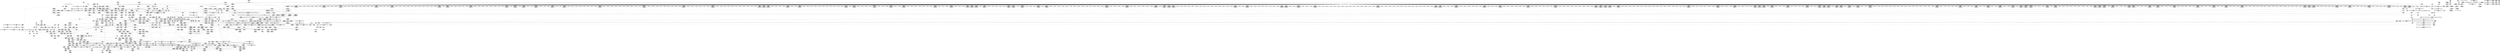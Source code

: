 digraph {
	CE0x48aa8b0 [shape=record,shape=Mrecord,label="{CE0x48aa8b0|cred_sid:tmp1}"]
	CE0x48ef010 [shape=record,shape=Mrecord,label="{CE0x48ef010|inode_has_perm:and|security/selinux/hooks.c,1611|*SummSink*}"]
	CE0x48c4830 [shape=record,shape=Mrecord,label="{CE0x48c4830|12:_i32,_56:_i8*,_:_CRE_171,172_}"]
	CE0x48c9ad0 [shape=record,shape=Mrecord,label="{CE0x48c9ad0|12:_i32,_56:_i8*,_:_CRE_269,270_}"]
	CE0x48ef240 [shape=record,shape=Mrecord,label="{CE0x48ef240|inode_has_perm:tobool|security/selinux/hooks.c,1611|*SummSource*}"]
	CE0x48cab70 [shape=record,shape=Mrecord,label="{CE0x48cab70|12:_i32,_56:_i8*,_:_CRE_283,284_}"]
	CE0x4879940 [shape=record,shape=Mrecord,label="{CE0x4879940|i32_1609|*Constant*|*SummSource*}"]
	CE0x48be050 [shape=record,shape=Mrecord,label="{CE0x48be050|cred_sid:security|security/selinux/hooks.c,196}"]
	CE0x48eb530 [shape=record,shape=Mrecord,label="{CE0x48eb530|inode_has_perm:tmp19|security/selinux/hooks.c,1618}"]
	CE0x4871d60 [shape=record,shape=Mrecord,label="{CE0x4871d60|selinux_inode_getattr:mnt7|security/selinux/hooks.c,2908}"]
	CE0x48b9cf0 [shape=record,shape=Mrecord,label="{CE0x48b9cf0|104:_%struct.inode*,_:_CRE_202,203_}"]
	CE0x4874c60 [shape=record,shape=Mrecord,label="{CE0x4874c60|_ret_i32_%call8,_!dbg_!27746|security/selinux/hooks.c,2910}"]
	CE0x4852840 [shape=record,shape=Mrecord,label="{CE0x4852840|selinux_inode_getattr:land.lhs.true2|*SummSource*}"]
	CE0x48b05f0 [shape=record,shape=Mrecord,label="{CE0x48b05f0|104:_%struct.inode*,_:_CRE_56,64_|*MultipleSource*|Function::selinux_inode_getattr&Arg::dentry::|*LoadInst*|security/selinux/hooks.c,1642|security/selinux/hooks.c,1642}"]
	CE0x48c6520 [shape=record,shape=Mrecord,label="{CE0x48c6520|12:_i32,_56:_i8*,_:_CRE_197,198_}"]
	CE0x489b1e0 [shape=record,shape=Mrecord,label="{CE0x489b1e0|path_has_perm:tmp5|security/selinux/hooks.c,1642}"]
	CE0x486a6c0 [shape=record,shape=Mrecord,label="{CE0x486a6c0|selinux_inode_getattr:path|security/selinux/hooks.c, 2905}"]
	CE0x486bd00 [shape=record,shape=Mrecord,label="{CE0x486bd00|selinux_inode_getattr:tmp5|security/selinux/hooks.c,2904|*SummSource*}"]
	CE0x48db970 [shape=record,shape=Mrecord,label="{CE0x48db970|12:_i32,_56:_i8*,_:_CRE_875,876_}"]
	CE0x486b780 [shape=record,shape=Mrecord,label="{CE0x486b780|selinux_inode_getattr:tmp11|security/selinux/hooks.c,2904|*SummSource*}"]
	CE0x48f1240 [shape=record,shape=Mrecord,label="{CE0x48f1240|i64_4|*Constant*}"]
	CE0x4847cc0 [shape=record,shape=Mrecord,label="{CE0x4847cc0|104:_%struct.inode*,_:_CRE_187,188_}"]
	CE0x48c3750 [shape=record,shape=Mrecord,label="{CE0x48c3750|12:_i32,_56:_i8*,_:_CRE_153,154_}"]
	CE0x48cded0 [shape=record,shape=Mrecord,label="{CE0x48cded0|12:_i32,_56:_i8*,_:_CRE_392,400_|*MultipleSource*|security/selinux/hooks.c,1642|Function::inode_has_perm&Arg::inode::|security/selinux/hooks.c,1611}"]
	CE0x48448b0 [shape=record,shape=Mrecord,label="{CE0x48448b0|selinux_inode_getattr:land.lhs.true|*SummSource*}"]
	CE0x48c86a0 [shape=record,shape=Mrecord,label="{CE0x48c86a0|12:_i32,_56:_i8*,_:_CRE_252,253_}"]
	CE0x4899110 [shape=record,shape=Mrecord,label="{CE0x4899110|VOIDTB_TE:_CE_0,8_|Function::selinux_inode_getattr&Arg::mnt::}"]
	CE0x4846370 [shape=record,shape=Mrecord,label="{CE0x4846370|104:_%struct.inode*,_:_CRE_160,161_}"]
	CE0x48ca1f0 [shape=record,shape=Mrecord,label="{CE0x48ca1f0|12:_i32,_56:_i8*,_:_CRE_275,276_}"]
	CE0x489ad30 [shape=record,shape=Mrecord,label="{CE0x489ad30|104:_%struct.inode*,_:_CRE_315,316_}"]
	CE0x48ba830 [shape=record,shape=Mrecord,label="{CE0x48ba830|104:_%struct.inode*,_:_CRE_214,215_}"]
	CE0x48c2440 [shape=record,shape=Mrecord,label="{CE0x48c2440|cred_sid:entry}"]
	CE0x48b7120 [shape=record,shape=Mrecord,label="{CE0x48b7120|path_has_perm:u|security/selinux/hooks.c,1646|*SummSink*}"]
	CE0x4851510 [shape=record,shape=Mrecord,label="{CE0x4851510|selinux_inode_getattr:call3|security/selinux/hooks.c,2904|*SummSink*}"]
	CE0x484dea0 [shape=record,shape=Mrecord,label="{CE0x484dea0|104:_%struct.inode*,_:_CRE_155,156_}"]
	CE0x485b5d0 [shape=record,shape=Mrecord,label="{CE0x485b5d0|__validate_creds:tmp2|include/linux/cred.h,173|*SummSink*}"]
	CE0x48da750 [shape=record,shape=Mrecord,label="{CE0x48da750|12:_i32,_56:_i8*,_:_CRE_848,856_|*MultipleSource*|security/selinux/hooks.c,1642|Function::inode_has_perm&Arg::inode::|security/selinux/hooks.c,1611}"]
	CE0x48dced0 [shape=record,shape=Mrecord,label="{CE0x48dced0|12:_i32,_56:_i8*,_:_CRE_893,894_}"]
	CE0x485d060 [shape=record,shape=Mrecord,label="{CE0x485d060|104:_%struct.inode*,_:_CRE_96,104_|*MultipleSource*|Function::selinux_inode_getattr&Arg::dentry::|*LoadInst*|security/selinux/hooks.c,1642|security/selinux/hooks.c,1642}"]
	CE0x489b750 [shape=record,shape=Mrecord,label="{CE0x489b750|i64_16|*Constant*}"]
	CE0x48f4490 [shape=record,shape=Mrecord,label="{CE0x48f4490|i64*_getelementptr_inbounds_(_8_x_i64_,_8_x_i64_*___llvm_gcov_ctr154,_i64_0,_i64_5)|*Constant*|*SummSink*}"]
	CE0x48b8750 [shape=record,shape=Mrecord,label="{CE0x48b8750|inode_has_perm:tmp2|*SummSink*}"]
	CE0x48d0da0 [shape=record,shape=Mrecord,label="{CE0x48d0da0|12:_i32,_56:_i8*,_:_CRE_508,512_|*MultipleSource*|security/selinux/hooks.c,1642|Function::inode_has_perm&Arg::inode::|security/selinux/hooks.c,1611}"]
	CE0x48d07b0 [shape=record,shape=Mrecord,label="{CE0x48d07b0|12:_i32,_56:_i8*,_:_CRE_496,500_|*MultipleSource*|security/selinux/hooks.c,1642|Function::inode_has_perm&Arg::inode::|security/selinux/hooks.c,1611}"]
	CE0x48dc550 [shape=record,shape=Mrecord,label="{CE0x48dc550|12:_i32,_56:_i8*,_:_CRE_885,886_}"]
	CE0x486b970 [shape=record,shape=Mrecord,label="{CE0x486b970|GLOBAL:__llvm_gcov_ctr235|Global_var:__llvm_gcov_ctr235|*SummSink*}"]
	CE0x485be30 [shape=record,shape=Mrecord,label="{CE0x485be30|__validate_creds:tmp3|include/linux/cred.h,173|*SummSink*}"]
	CE0x48744a0 [shape=record,shape=Mrecord,label="{CE0x48744a0|path_has_perm:av|Function::path_has_perm&Arg::av::}"]
	CE0x4855760 [shape=record,shape=Mrecord,label="{CE0x4855760|i64*_getelementptr_inbounds_(_11_x_i64_,_11_x_i64_*___llvm_gcov_ctr235,_i64_0,_i64_10)|*Constant*|*SummSource*}"]
	CE0x48cb030 [shape=record,shape=Mrecord,label="{CE0x48cb030|12:_i32,_56:_i8*,_:_CRE_287,288_}"]
	CE0x4895830 [shape=record,shape=Mrecord,label="{CE0x4895830|cred_sid:sid|security/selinux/hooks.c,197}"]
	CE0x48c40b0 [shape=record,shape=Mrecord,label="{CE0x48c40b0|12:_i32,_56:_i8*,_:_CRE_163,164_}"]
	CE0x4874980 [shape=record,shape=Mrecord,label="{CE0x4874980|_ret_i32_%call,_!dbg_!27724|security/selinux/hooks.c,1647|*SummSink*}"]
	CE0x48e82f0 [shape=record,shape=Mrecord,label="{CE0x48e82f0|inode_has_perm:tmp13|security/selinux/hooks.c,1614|*SummSink*}"]
	CE0x48e62a0 [shape=record,shape=Mrecord,label="{CE0x48e62a0|_ret_i32_%tmp6,_!dbg_!27716|security/selinux/hooks.c,197|*SummSource*}"]
	CE0x48706b0 [shape=record,shape=Mrecord,label="{CE0x48706b0|selinux_inode_getattr:tmp21|security/selinux/hooks.c,2904|*SummSink*}"]
	CE0x48f4840 [shape=record,shape=Mrecord,label="{CE0x48f4840|inode_has_perm:tmp11|security/selinux/hooks.c,1612|*SummSource*}"]
	CE0x48a8de0 [shape=record,shape=Mrecord,label="{CE0x48a8de0|i64*_getelementptr_inbounds_(_8_x_i64_,_8_x_i64_*___llvm_gcov_ctr154,_i64_0,_i64_0)|*Constant*|*SummSource*}"]
	CE0x4860110 [shape=record,shape=Mrecord,label="{CE0x4860110|i64*_getelementptr_inbounds_(_11_x_i64_,_11_x_i64_*___llvm_gcov_ctr235,_i64_0,_i64_9)|*Constant*|*SummSink*}"]
	CE0x485f160 [shape=record,shape=Mrecord,label="{CE0x485f160|inode_has_perm:bb}"]
	CE0x4840da0 [shape=record,shape=Mrecord,label="{CE0x4840da0|selinux_inode_getattr:call|security/selinux/hooks.c,2904|*SummSource*}"]
	CE0x48dd130 [shape=record,shape=Mrecord,label="{CE0x48dd130|12:_i32,_56:_i8*,_:_CRE_895,896_}"]
	CE0x48a8850 [shape=record,shape=Mrecord,label="{CE0x48a8850|i64*_getelementptr_inbounds_(_2_x_i64_,_2_x_i64_*___llvm_gcov_ctr131,_i64_0,_i64_1)|*Constant*|*SummSink*}"]
	CE0x48f3970 [shape=record,shape=Mrecord,label="{CE0x48f3970|inode_has_perm:tmp10|security/selinux/hooks.c,1611}"]
	CE0x4899410 [shape=record,shape=Mrecord,label="{CE0x4899410|path_has_perm:path1|security/selinux/hooks.c,1646}"]
	CE0x48dd260 [shape=record,shape=Mrecord,label="{CE0x48dd260|12:_i32,_56:_i8*,_:_CRE_896,897_}"]
	CE0x484d840 [shape=record,shape=Mrecord,label="{CE0x484d840|104:_%struct.inode*,_:_CRE_148,149_}"]
	CE0x4879450 [shape=record,shape=Mrecord,label="{CE0x4879450|cred_sid:tmp3}"]
	CE0x4873cf0 [shape=record,shape=Mrecord,label="{CE0x4873cf0|path_has_perm:path|Function::path_has_perm&Arg::path::|*SummSink*}"]
	CE0x48d6c70 [shape=record,shape=Mrecord,label="{CE0x48d6c70|12:_i32,_56:_i8*,_:_CRE_619,620_}"]
	CE0x48a9560 [shape=record,shape=Mrecord,label="{CE0x48a9560|__validate_creds:line|Function::__validate_creds&Arg::line::}"]
	CE0x48d5710 [shape=record,shape=Mrecord,label="{CE0x48d5710|12:_i32,_56:_i8*,_:_CRE_601,602_}"]
	CE0x4853f70 [shape=record,shape=Mrecord,label="{CE0x4853f70|selinux_inode_getattr:tmp4|security/selinux/hooks.c,2904}"]
	CE0x48711d0 [shape=record,shape=Mrecord,label="{CE0x48711d0|selinux_inode_getattr:mnt7|security/selinux/hooks.c,2908|*SummSink*}"]
	CE0x48c7f80 [shape=record,shape=Mrecord,label="{CE0x48c7f80|12:_i32,_56:_i8*,_:_CRE_246,247_}"]
	CE0x4877c60 [shape=record,shape=Mrecord,label="{CE0x4877c60|i64_1|*Constant*}"]
	CE0x4879db0 [shape=record,shape=Mrecord,label="{CE0x4879db0|_call_void_mcount()_#3}"]
	CE0x4878290 [shape=record,shape=Mrecord,label="{CE0x4878290|i8*_getelementptr_inbounds_(_25_x_i8_,_25_x_i8_*_.str3,_i32_0,_i32_0)|*Constant*}"]
	CE0x485ff80 [shape=record,shape=Mrecord,label="{CE0x485ff80|i64*_getelementptr_inbounds_(_11_x_i64_,_11_x_i64_*___llvm_gcov_ctr235,_i64_0,_i64_9)|*Constant*|*SummSource*}"]
	CE0x4861270 [shape=record,shape=Mrecord,label="{CE0x4861270|inode_has_perm:tmp3|*SummSink*}"]
	CE0x484b770 [shape=record,shape=Mrecord,label="{CE0x484b770|GLOBAL:current_task|Global_var:current_task|*SummSink*}"]
	CE0x4877960 [shape=record,shape=Mrecord,label="{CE0x4877960|inode_has_perm:i_flags|security/selinux/hooks.c,1611}"]
	CE0x48e6dc0 [shape=record,shape=Mrecord,label="{CE0x48e6dc0|inode_has_perm:i_security|security/selinux/hooks.c,1615|*SummSource*}"]
	CE0x48d3f50 [shape=record,shape=Mrecord,label="{CE0x48d3f50|12:_i32,_56:_i8*,_:_CRE_581,582_}"]
	CE0x4854070 [shape=record,shape=Mrecord,label="{CE0x4854070|selinux_inode_getattr:tmp4|security/selinux/hooks.c,2904|*SummSource*}"]
	CE0x487bde0 [shape=record,shape=Mrecord,label="{CE0x487bde0|__validate_creds:entry}"]
	CE0x48c6160 [shape=record,shape=Mrecord,label="{CE0x48c6160|12:_i32,_56:_i8*,_:_CRE_193,194_}"]
	CE0x48d5970 [shape=record,shape=Mrecord,label="{CE0x48d5970|12:_i32,_56:_i8*,_:_CRE_603,604_}"]
	CE0x48f24c0 [shape=record,shape=Mrecord,label="{CE0x48f24c0|GLOBAL:__llvm_gcov_ctr154|Global_var:__llvm_gcov_ctr154}"]
	CE0x484dae0 [shape=record,shape=Mrecord,label="{CE0x484dae0|104:_%struct.inode*,_:_CRE_151,152_}"]
	CE0x48c2bb0 [shape=record,shape=Mrecord,label="{CE0x48c2bb0|12:_i32,_56:_i8*,_:_CRE_139,140_}"]
	CE0x48dec80 [shape=record,shape=Mrecord,label="{CE0x48dec80|12:_i32,_56:_i8*,_:_CRE_918,919_}"]
	CE0x48d74c0 [shape=record,shape=Mrecord,label="{CE0x48d74c0|12:_i32,_56:_i8*,_:_CRE_640,648_|*MultipleSource*|security/selinux/hooks.c,1642|Function::inode_has_perm&Arg::inode::|security/selinux/hooks.c,1611}"]
	CE0x48cfbd0 [shape=record,shape=Mrecord,label="{CE0x48cfbd0|12:_i32,_56:_i8*,_:_CRE_479,480_}"]
	CE0x48e1bf0 [shape=record,shape=Mrecord,label="{CE0x48e1bf0|inode_has_perm:tmp6|*LoadInst*|security/selinux/hooks.c,1611}"]
	CE0x48dbbd0 [shape=record,shape=Mrecord,label="{CE0x48dbbd0|12:_i32,_56:_i8*,_:_CRE_877,878_}"]
	CE0x485e000 [shape=record,shape=Mrecord,label="{CE0x485e000|i64*_getelementptr_inbounds_(_8_x_i64_,_8_x_i64_*___llvm_gcov_ctr154,_i64_0,_i64_1)|*Constant*|*SummSource*}"]
	CE0x485f990 [shape=record,shape=Mrecord,label="{CE0x485f990|i8*_getelementptr_inbounds_(_45_x_i8_,_45_x_i8_*_.str12,_i32_0,_i32_0)|*Constant*}"]
	CE0x48d08e0 [shape=record,shape=Mrecord,label="{CE0x48d08e0|12:_i32,_56:_i8*,_:_CRE_500,504_|*MultipleSource*|security/selinux/hooks.c,1642|Function::inode_has_perm&Arg::inode::|security/selinux/hooks.c,1611}"]
	CE0x48aeea0 [shape=record,shape=Mrecord,label="{CE0x48aeea0|path_has_perm:tmp4|*LoadInst*|security/selinux/hooks.c,1642|*SummSink*}"]
	CE0x48e0ad0 [shape=record,shape=Mrecord,label="{CE0x48e0ad0|12:_i32,_56:_i8*,_:_CRE_976,977_}"]
	CE0x486fc60 [shape=record,shape=Mrecord,label="{CE0x486fc60|selinux_inode_getattr:cred4|security/selinux/hooks.c,2904}"]
	CE0x4874850 [shape=record,shape=Mrecord,label="{CE0x4874850|_ret_i32_%call,_!dbg_!27724|security/selinux/hooks.c,1647|*SummSource*}"]
	CE0x48c8ef0 [shape=record,shape=Mrecord,label="{CE0x48c8ef0|12:_i32,_56:_i8*,_:_CRE_259,260_}"]
	CE0x486e810 [shape=record,shape=Mrecord,label="{CE0x486e810|i64_0|*Constant*|*SummSink*}"]
	CE0x48dd000 [shape=record,shape=Mrecord,label="{CE0x48dd000|12:_i32,_56:_i8*,_:_CRE_894,895_}"]
	CE0x48d6ed0 [shape=record,shape=Mrecord,label="{CE0x48d6ed0|12:_i32,_56:_i8*,_:_CRE_621,622_}"]
	CE0x48601c0 [shape=record,shape=Mrecord,label="{CE0x48601c0|path_has_perm:ad|security/selinux/hooks.c, 1643}"]
	CE0x48b5a80 [shape=record,shape=Mrecord,label="{CE0x48b5a80|__validate_creds:tmp9|include/linux/cred.h,175|*SummSource*}"]
	CE0x48e9ef0 [shape=record,shape=Mrecord,label="{CE0x48e9ef0|avc_has_perm:requested|Function::avc_has_perm&Arg::requested::|*SummSink*}"]
	CE0x48ec120 [shape=record,shape=Mrecord,label="{CE0x48ec120|__validate_creds:if.end}"]
	CE0x48c4bf0 [shape=record,shape=Mrecord,label="{CE0x48c4bf0|12:_i32,_56:_i8*,_:_CRE_175,176_}"]
	CE0x48db840 [shape=record,shape=Mrecord,label="{CE0x48db840|12:_i32,_56:_i8*,_:_CRE_874,875_}"]
	CE0x48db5e0 [shape=record,shape=Mrecord,label="{CE0x48db5e0|12:_i32,_56:_i8*,_:_CRE_872,873_}"]
	CE0x4899480 [shape=record,shape=Mrecord,label="{CE0x4899480|path_has_perm:path1|security/selinux/hooks.c,1646|*SummSource*}"]
	CE0x486f630 [shape=record,shape=Mrecord,label="{CE0x486f630|_ret_%struct.task_struct*_%tmp4,_!dbg_!27714|./arch/x86/include/asm/current.h,14|*SummSink*}"]
	CE0x4850aa0 [shape=record,shape=Mrecord,label="{CE0x4850aa0|i32_8|*Constant*|*SummSink*}"]
	CE0x48c8570 [shape=record,shape=Mrecord,label="{CE0x48c8570|12:_i32,_56:_i8*,_:_CRE_251,252_}"]
	CE0x48eb5a0 [shape=record,shape=Mrecord,label="{CE0x48eb5a0|inode_has_perm:tmp19|security/selinux/hooks.c,1618|*SummSource*}"]
	CE0x4910bb0 [shape=record,shape=Mrecord,label="{CE0x4910bb0|i64*_getelementptr_inbounds_(_2_x_i64_,_2_x_i64_*___llvm_gcov_ctr131,_i64_0,_i64_0)|*Constant*}"]
	CE0x484cac0 [shape=record,shape=Mrecord,label="{CE0x484cac0|get_current:tmp|*SummSink*}"]
	CE0x486bd70 [shape=record,shape=Mrecord,label="{CE0x486bd70|selinux_inode_getattr:tmp5|security/selinux/hooks.c,2904|*SummSink*}"]
	CE0x484a6d0 [shape=record,shape=Mrecord,label="{CE0x484a6d0|12:_i32,_56:_i8*,_:_CRE_128,136_|*MultipleSource*|security/selinux/hooks.c,1642|Function::inode_has_perm&Arg::inode::|security/selinux/hooks.c,1611}"]
	CE0x489ca30 [shape=record,shape=Mrecord,label="{CE0x489ca30|_ret_i32_%retval.0,_!dbg_!27739|security/selinux/hooks.c,1618|*SummSource*}"]
	CE0x484a190 [shape=record,shape=Mrecord,label="{CE0x484a190|12:_i32,_56:_i8*,_:_CRE_104,112_|*MultipleSource*|security/selinux/hooks.c,1642|Function::inode_has_perm&Arg::inode::|security/selinux/hooks.c,1611}"]
	CE0x48dc680 [shape=record,shape=Mrecord,label="{CE0x48dc680|12:_i32,_56:_i8*,_:_CRE_886,887_}"]
	CE0x48d4670 [shape=record,shape=Mrecord,label="{CE0x48d4670|12:_i32,_56:_i8*,_:_CRE_587,588_}"]
	CE0x48bb370 [shape=record,shape=Mrecord,label="{CE0x48bb370|104:_%struct.inode*,_:_CRE_240,248_|*MultipleSource*|Function::selinux_inode_getattr&Arg::dentry::|*LoadInst*|security/selinux/hooks.c,1642|security/selinux/hooks.c,1642}"]
	CE0x48553d0 [shape=record,shape=Mrecord,label="{CE0x48553d0|selinux_inode_getattr:tmp19|security/selinux/hooks.c,2904|*SummSource*}"]
	CE0x48dea20 [shape=record,shape=Mrecord,label="{CE0x48dea20|12:_i32,_56:_i8*,_:_CRE_916,917_}"]
	CE0x489fed0 [shape=record,shape=Mrecord,label="{CE0x489fed0|avc_has_perm:ssid|Function::avc_has_perm&Arg::ssid::|*SummSink*}"]
	CE0x489af10 [shape=record,shape=Mrecord,label="{CE0x489af10|104:_%struct.inode*,_:_CRE_317,318_}"]
	CE0x48c14d0 [shape=record,shape=Mrecord,label="{CE0x48c14d0|inode_has_perm:tmp14|security/selinux/hooks.c,1614}"]
	CE0x48ab560 [shape=record,shape=Mrecord,label="{CE0x48ab560|__validate_creds:conv|include/linux/cred.h,173}"]
	CE0x48618d0 [shape=record,shape=Mrecord,label="{CE0x48618d0|selinux_inode_getattr:tmp16|security/selinux/hooks.c,2904|*SummSource*}"]
	CE0x48b5460 [shape=record,shape=Mrecord,label="{CE0x48b5460|__validate_creds:tmp8|include/linux/cred.h,175|*SummSource*}"]
	CE0x4854d50 [shape=record,shape=Mrecord,label="{CE0x4854d50|selinux_inode_getattr:do.body|*SummSource*}"]
	CE0x48767c0 [shape=record,shape=Mrecord,label="{CE0x48767c0|i8_1|*Constant*}"]
	CE0x48bfa60 [shape=record,shape=Mrecord,label="{CE0x48bfa60|i32_4|*Constant*|*SummSink*}"]
	CE0x4910eb0 [shape=record,shape=Mrecord,label="{CE0x4910eb0|cred_sid:security|security/selinux/hooks.c,196|*SummSink*}"]
	CE0x485cc60 [shape=record,shape=Mrecord,label="{CE0x485cc60|104:_%struct.inode*,_:_CRE_91,92_}"]
	CE0x48ef530 [shape=record,shape=Mrecord,label="{CE0x48ef530|i1_true|*Constant*}"]
	CE0x48d8380 [shape=record,shape=Mrecord,label="{CE0x48d8380|12:_i32,_56:_i8*,_:_CRE_688,692_|*MultipleSource*|security/selinux/hooks.c,1642|Function::inode_has_perm&Arg::inode::|security/selinux/hooks.c,1611}"]
	"CONST[source:0(mediator),value:2(dynamic)][purpose:{subject}]"
	CE0x4873e60 [shape=record,shape=Mrecord,label="{CE0x4873e60|i32_16|*Constant*}"]
	CE0x48f08f0 [shape=record,shape=Mrecord,label="{CE0x48f08f0|GLOBAL:llvm.expect.i64|*Constant*}"]
	CE0x489b5f0 [shape=record,shape=Mrecord,label="{CE0x489b5f0|path_has_perm:tmp7|security/selinux/hooks.c,1646}"]
	CE0x4866f00 [shape=record,shape=Mrecord,label="{CE0x4866f00|selinux_inode_getattr:path|security/selinux/hooks.c, 2905|*SummSink*}"]
	CE0x48d1bd0 [shape=record,shape=Mrecord,label="{CE0x48d1bd0|12:_i32,_56:_i8*,_:_CRE_552,553_}"]
	CE0x48c4380 [shape=record,shape=Mrecord,label="{CE0x48c4380|12:_i32,_56:_i8*,_:_CRE_166,167_}"]
	CE0x4848710 [shape=record,shape=Mrecord,label="{CE0x4848710|104:_%struct.inode*,_:_CRE_198,199_}"]
	CE0x485d150 [shape=record,shape=Mrecord,label="{CE0x485d150|104:_%struct.inode*,_:_CRE_104,112_|*MultipleSource*|Function::selinux_inode_getattr&Arg::dentry::|*LoadInst*|security/selinux/hooks.c,1642|security/selinux/hooks.c,1642}"]
	CE0x48f2760 [shape=record,shape=Mrecord,label="{CE0x48f2760|GLOBAL:__llvm_gcov_ctr154|Global_var:__llvm_gcov_ctr154|*SummSink*}"]
	CE0x48cbae0 [shape=record,shape=Mrecord,label="{CE0x48cbae0|12:_i32,_56:_i8*,_:_CRE_296,297_}"]
	CE0x4876a70 [shape=record,shape=Mrecord,label="{CE0x4876a70|i8_1|*Constant*|*SummSource*}"]
	CE0x485bf40 [shape=record,shape=Mrecord,label="{CE0x485bf40|__validate_creds:tmp4|include/linux/cred.h,173}"]
	CE0x4859140 [shape=record,shape=Mrecord,label="{CE0x4859140|i32_0|*Constant*|*SummSource*}"]
	CE0x48613d0 [shape=record,shape=Mrecord,label="{CE0x48613d0|selinux_inode_getattr:tmp15|security/selinux/hooks.c,2904|*SummSink*}"]
	CE0x48f07c0 [shape=record,shape=Mrecord,label="{CE0x48f07c0|inode_has_perm:conv|security/selinux/hooks.c,1611|*SummSink*}"]
	CE0x485a8a0 [shape=record,shape=Mrecord,label="{CE0x485a8a0|i1_true|*Constant*|*SummSink*}"]
	CE0x484ac30 [shape=record,shape=Mrecord,label="{CE0x484ac30|%struct.task_struct*_(%struct.task_struct**)*_asm_movq_%gs:$_1:P_,$0_,_r,im,_dirflag_,_fpsr_,_flags_|*SummSink*}"]
	CE0x48c4470 [shape=record,shape=Mrecord,label="{CE0x48c4470|12:_i32,_56:_i8*,_:_CRE_167,168_}"]
	CE0x485b980 [shape=record,shape=Mrecord,label="{CE0x485b980|GLOBAL:__llvm_gcov_ctr155|Global_var:__llvm_gcov_ctr155}"]
	CE0x48dab20 [shape=record,shape=Mrecord,label="{CE0x48dab20|12:_i32,_56:_i8*,_:_CRE_864,865_}"]
	CE0x489cde0 [shape=record,shape=Mrecord,label="{CE0x489cde0|path_has_perm:u|security/selinux/hooks.c,1646|*SummSource*}"]
	CE0x484e080 [shape=record,shape=Mrecord,label="{CE0x484e080|104:_%struct.inode*,_:_CRE_157,158_}"]
	CE0x48cadd0 [shape=record,shape=Mrecord,label="{CE0x48cadd0|12:_i32,_56:_i8*,_:_CRE_285,286_}"]
	CE0x48e8210 [shape=record,shape=Mrecord,label="{CE0x48e8210|inode_has_perm:tmp13|security/selinux/hooks.c,1614}"]
	CE0x48db4b0 [shape=record,shape=Mrecord,label="{CE0x48db4b0|12:_i32,_56:_i8*,_:_CRE_871,872_}"]
	CE0x48f18e0 [shape=record,shape=Mrecord,label="{CE0x48f18e0|inode_has_perm:tobool2|security/selinux/hooks.c,1611|*SummSource*}"]
	CE0x48cfe30 [shape=record,shape=Mrecord,label="{CE0x48cfe30|12:_i32,_56:_i8*,_:_CRE_481,482_}"]
	CE0x48cc460 [shape=record,shape=Mrecord,label="{CE0x48cc460|12:_i32,_56:_i8*,_:_CRE_304,305_}"]
	CE0x48dcda0 [shape=record,shape=Mrecord,label="{CE0x48dcda0|12:_i32,_56:_i8*,_:_CRE_892,893_}"]
	CE0x487b370 [shape=record,shape=Mrecord,label="{CE0x487b370|12:_i32,_56:_i8*,_:_CRE_56,64_|*MultipleSource*|security/selinux/hooks.c,1642|Function::inode_has_perm&Arg::inode::|security/selinux/hooks.c,1611}"]
	CE0x4849400 [shape=record,shape=Mrecord,label="{CE0x4849400|i64_1|*Constant*|*SummSource*}"]
	CE0x48723f0 [shape=record,shape=Mrecord,label="{CE0x48723f0|selinux_inode_getattr:mnt|Function::selinux_inode_getattr&Arg::mnt::|*SummSource*}"]
	CE0x48ba920 [shape=record,shape=Mrecord,label="{CE0x48ba920|104:_%struct.inode*,_:_CRE_215,216_}"]
	CE0x48c4ec0 [shape=record,shape=Mrecord,label="{CE0x48c4ec0|12:_i32,_56:_i8*,_:_CRE_178,179_}"]
	CE0x4846a00 [shape=record,shape=Mrecord,label="{CE0x4846a00|104:_%struct.inode*,_:_CRE_167,168_}"]
	CE0x48550d0 [shape=record,shape=Mrecord,label="{CE0x48550d0|selinux_inode_getattr:do.end|*SummSource*}"]
	CE0x4851070 [shape=record,shape=Mrecord,label="{CE0x4851070|GLOBAL:inode_has_perm|*Constant*|*SummSource*}"]
	CE0x48eb0a0 [shape=record,shape=Mrecord,label="{CE0x48eb0a0|i64*_getelementptr_inbounds_(_8_x_i64_,_8_x_i64_*___llvm_gcov_ctr154,_i64_0,_i64_7)|*Constant*|*SummSource*}"]
	CE0x48d0fa0 [shape=record,shape=Mrecord,label="{CE0x48d0fa0|12:_i32,_56:_i8*,_:_CRE_512,520_|*MultipleSource*|security/selinux/hooks.c,1642|Function::inode_has_perm&Arg::inode::|security/selinux/hooks.c,1611}"]
	CE0x48bcec0 [shape=record,shape=Mrecord,label="{CE0x48bcec0|i32_0|*Constant*}"]
	CE0x4868e60 [shape=record,shape=Mrecord,label="{CE0x4868e60|i32_1|*Constant*}"]
	CE0x48c41a0 [shape=record,shape=Mrecord,label="{CE0x48c41a0|12:_i32,_56:_i8*,_:_CRE_164,165_}"]
	CE0x48df600 [shape=record,shape=Mrecord,label="{CE0x48df600|12:_i32,_56:_i8*,_:_CRE_926,927_}"]
	CE0x4895d80 [shape=record,shape=Mrecord,label="{CE0x4895d80|0:_i32,_4:_i32,_8:_i32,_12:_i32,_:_CMRE_4,8_|*MultipleSource*|security/selinux/hooks.c,196|*LoadInst*|security/selinux/hooks.c,196|security/selinux/hooks.c,197}"]
	CE0x489bae0 [shape=record,shape=Mrecord,label="{CE0x489bae0|GLOBAL:inode_has_perm|*Constant*}"]
	CE0x485ccd0 [shape=record,shape=Mrecord,label="{CE0x485ccd0|104:_%struct.inode*,_:_CRE_92,93_}"]
	CE0x4848260 [shape=record,shape=Mrecord,label="{CE0x4848260|104:_%struct.inode*,_:_CRE_193,194_}"]
	CE0x48d41b0 [shape=record,shape=Mrecord,label="{CE0x48d41b0|12:_i32,_56:_i8*,_:_CRE_583,584_}"]
	CE0x48dd390 [shape=record,shape=Mrecord,label="{CE0x48dd390|12:_i32,_56:_i8*,_:_CRE_897,898_}"]
	CE0x48a0ea0 [shape=record,shape=Mrecord,label="{CE0x48a0ea0|inode_has_perm:call4|security/selinux/hooks.c,1617|*SummSource*}"]
	CE0x48dcb40 [shape=record,shape=Mrecord,label="{CE0x48dcb40|12:_i32,_56:_i8*,_:_CRE_890,891_}"]
	CE0x48c2d00 [shape=record,shape=Mrecord,label="{CE0x48c2d00|12:_i32,_56:_i8*,_:_CRE_142,143_}"]
	CE0x48ab980 [shape=record,shape=Mrecord,label="{CE0x48ab980|inode_has_perm:tmp1|*SummSink*}"]
	CE0x48c4290 [shape=record,shape=Mrecord,label="{CE0x48c4290|12:_i32,_56:_i8*,_:_CRE_165,166_}"]
	CE0x48df860 [shape=record,shape=Mrecord,label="{CE0x48df860|12:_i32,_56:_i8*,_:_CRE_928,929_}"]
	CE0x48685d0 [shape=record,shape=Mrecord,label="{CE0x48685d0|selinux_inode_getattr:tmp|*SummSink*}"]
	CE0x48a1140 [shape=record,shape=Mrecord,label="{CE0x48a1140|i32_(i32,_i32,_i16,_i32,_%struct.common_audit_data*)*_bitcast_(i32_(i32,_i32,_i16,_i32,_%struct.common_audit_data.495*)*_avc_has_perm_to_i32_(i32,_i32,_i16,_i32,_%struct.common_audit_data*)*)|*Constant*}"]
	CE0x48dfac0 [shape=record,shape=Mrecord,label="{CE0x48dfac0|12:_i32,_56:_i8*,_:_CRE_930,931_}"]
	CE0x489c220 [shape=record,shape=Mrecord,label="{CE0x489c220|inode_has_perm:perms|Function::inode_has_perm&Arg::perms::|*SummSink*}"]
	CE0x486c070 [shape=record,shape=Mrecord,label="{CE0x486c070|selinux_inode_getattr:tmp8|security/selinux/hooks.c,2904}"]
	CE0x48ac8e0 [shape=record,shape=Mrecord,label="{CE0x48ac8e0|inode_has_perm:tmp1|*SummSource*}"]
	CE0x4867ed0 [shape=record,shape=Mrecord,label="{CE0x4867ed0|_call_void_mcount()_#3|*SummSink*}"]
	CE0x48ef860 [shape=record,shape=Mrecord,label="{CE0x48ef860|inode_has_perm:lnot|security/selinux/hooks.c,1611|*SummSource*}"]
	CE0x48c5e90 [shape=record,shape=Mrecord,label="{CE0x48c5e90|12:_i32,_56:_i8*,_:_CRE_190,191_}"]
	CE0x48f02b0 [shape=record,shape=Mrecord,label="{CE0x48f02b0|inode_has_perm:lnot.ext|security/selinux/hooks.c,1611}"]
	CE0x48d02f0 [shape=record,shape=Mrecord,label="{CE0x48d02f0|12:_i32,_56:_i8*,_:_CRE_485,486_}"]
	CE0x48d1fd0 [shape=record,shape=Mrecord,label="{CE0x48d1fd0|12:_i32,_56:_i8*,_:_CRE_554,555_}"]
	CE0x48aff20 [shape=record,shape=Mrecord,label="{CE0x48aff20|i64*_getelementptr_inbounds_(_5_x_i64_,_5_x_i64_*___llvm_gcov_ctr155,_i64_0,_i64_0)|*Constant*}"]
	CE0x48b8e90 [shape=record,shape=Mrecord,label="{CE0x48b8e90|12:_i32,_56:_i8*,_:_CRE_4,8_|*MultipleSource*|security/selinux/hooks.c,1642|Function::inode_has_perm&Arg::inode::|security/selinux/hooks.c,1611}"]
	CE0x48e8280 [shape=record,shape=Mrecord,label="{CE0x48e8280|inode_has_perm:tmp13|security/selinux/hooks.c,1614|*SummSource*}"]
	CE0x48ceea0 [shape=record,shape=Mrecord,label="{CE0x48ceea0|12:_i32,_56:_i8*,_:_CRE_456,464_|*MultipleSource*|security/selinux/hooks.c,1642|Function::inode_has_perm&Arg::inode::|security/selinux/hooks.c,1611}"]
	CE0x484aa50 [shape=record,shape=Mrecord,label="{CE0x484aa50|12:_i32,_56:_i8*,_:_CRE_137,138_}"]
	CE0x48deb50 [shape=record,shape=Mrecord,label="{CE0x48deb50|12:_i32,_56:_i8*,_:_CRE_917,918_}"]
	CE0x48c80b0 [shape=record,shape=Mrecord,label="{CE0x48c80b0|12:_i32,_56:_i8*,_:_CRE_247,248_}"]
	CE0x48edbe0 [shape=record,shape=Mrecord,label="{CE0x48edbe0|_ret_i32_%retval.0,_!dbg_!27728|security/selinux/avc.c,775}"]
	CE0x48a0740 [shape=record,shape=Mrecord,label="{CE0x48a0740|inode_has_perm:tmp18|security/selinux/hooks.c,1617}"]
	CE0x48bbc80 [shape=record,shape=Mrecord,label="{CE0x48bbc80|104:_%struct.inode*,_:_CRE_288,296_|*MultipleSource*|Function::selinux_inode_getattr&Arg::dentry::|*LoadInst*|security/selinux/hooks.c,1642|security/selinux/hooks.c,1642}"]
	CE0x48eb260 [shape=record,shape=Mrecord,label="{CE0x48eb260|i64*_getelementptr_inbounds_(_8_x_i64_,_8_x_i64_*___llvm_gcov_ctr154,_i64_0,_i64_7)|*Constant*|*SummSink*}"]
	CE0x48bab00 [shape=record,shape=Mrecord,label="{CE0x48bab00|104:_%struct.inode*,_:_CRE_217,218_}"]
	CE0x48cc920 [shape=record,shape=Mrecord,label="{CE0x48cc920|12:_i32,_56:_i8*,_:_CRE_308,309_}"]
	CE0x48988f0 [shape=record,shape=Mrecord,label="{CE0x48988f0|cred_sid:tmp6|security/selinux/hooks.c,197}"]
	CE0x4848080 [shape=record,shape=Mrecord,label="{CE0x4848080|104:_%struct.inode*,_:_CRE_191,192_}"]
	CE0x48b74d0 [shape=record,shape=Mrecord,label="{CE0x48b74d0|__validate_creds:bb}"]
	CE0x48df3a0 [shape=record,shape=Mrecord,label="{CE0x48df3a0|12:_i32,_56:_i8*,_:_CRE_924,925_}"]
	CE0x48a5710 [shape=record,shape=Mrecord,label="{CE0x48a5710|28:_i32,_32:_i16,_:_CRE_28,32_|*MultipleSource*|*LoadInst*|security/selinux/hooks.c,1615|security/selinux/hooks.c,1615|security/selinux/hooks.c,1617}"]
	CE0x48f0a60 [shape=record,shape=Mrecord,label="{CE0x48f0a60|i64_0|*Constant*}"]
	CE0x4910a80 [shape=record,shape=Mrecord,label="{CE0x4910a80|cred_sid:bb|*SummSink*}"]
	CE0x48c3a20 [shape=record,shape=Mrecord,label="{CE0x48c3a20|12:_i32,_56:_i8*,_:_CRE_156,157_}"]
	CE0x4868900 [shape=record,shape=Mrecord,label="{CE0x4868900|selinux_inode_getattr:land.lhs.true|*SummSink*}"]
	CE0x48d0090 [shape=record,shape=Mrecord,label="{CE0x48d0090|12:_i32,_56:_i8*,_:_CRE_483,484_}"]
	CE0x48e0440 [shape=record,shape=Mrecord,label="{CE0x48e0440|12:_i32,_56:_i8*,_:_CRE_952,960_|*MultipleSource*|security/selinux/hooks.c,1642|Function::inode_has_perm&Arg::inode::|security/selinux/hooks.c,1611}"]
	CE0x48d4540 [shape=record,shape=Mrecord,label="{CE0x48d4540|12:_i32,_56:_i8*,_:_CRE_586,587_}"]
	CE0x48f0f60 [shape=record,shape=Mrecord,label="{CE0x48f0f60|GLOBAL:llvm.expect.i64|*Constant*|*SummSink*}"]
	CE0x5b40c20 [shape=record,shape=Mrecord,label="{CE0x5b40c20|selinux_inode_getattr:tmp1|*SummSource*}"]
	CE0x4876110 [shape=record,shape=Mrecord,label="{CE0x4876110|selinux_inode_getattr:call|security/selinux/hooks.c,2904}"]
	CE0x4852390 [shape=record,shape=Mrecord,label="{CE0x4852390|i8*_getelementptr_inbounds_(_25_x_i8_,_25_x_i8_*_.str3,_i32_0,_i32_0)|*Constant*|*SummSink*}"]
	CE0x48dc090 [shape=record,shape=Mrecord,label="{CE0x48dc090|12:_i32,_56:_i8*,_:_CRE_881,882_}"]
	CE0x48d2d80 [shape=record,shape=Mrecord,label="{CE0x48d2d80|12:_i32,_56:_i8*,_:_CRE_566,567_}"]
	CE0x48644d0 [shape=record,shape=Mrecord,label="{CE0x48644d0|selinux_inode_getattr:tmp3|*SummSource*}"]
	CE0x4860290 [shape=record,shape=Mrecord,label="{CE0x4860290|path_has_perm:ad|security/selinux/hooks.c, 1643|*SummSource*}"]
	CE0x487b530 [shape=record,shape=Mrecord,label="{CE0x487b530|12:_i32,_56:_i8*,_:_CRE_64,72_|*MultipleSource*|security/selinux/hooks.c,1642|Function::inode_has_perm&Arg::inode::|security/selinux/hooks.c,1611}"]
	CE0x489c3c0 [shape=record,shape=Mrecord,label="{CE0x489c3c0|inode_has_perm:adp|Function::inode_has_perm&Arg::adp::}"]
	CE0x4875170 [shape=record,shape=Mrecord,label="{CE0x4875170|get_current:bb}"]
	CE0x4895240 [shape=record,shape=Mrecord,label="{CE0x4895240|cred_sid:tmp5|security/selinux/hooks.c,196|*SummSource*}"]
	CE0x48dcc70 [shape=record,shape=Mrecord,label="{CE0x48dcc70|12:_i32,_56:_i8*,_:_CRE_891,892_}"]
	CE0x48f1a50 [shape=record,shape=Mrecord,label="{CE0x48f1a50|inode_has_perm:tobool2|security/selinux/hooks.c,1611|*SummSink*}"]
	CE0x48e10d0 [shape=record,shape=Mrecord,label="{CE0x48e10d0|12:_i32,_56:_i8*,_:_CRE_980,981_}"]
	CE0x490f400 [shape=record,shape=Mrecord,label="{CE0x490f400|i64*_getelementptr_inbounds_(_5_x_i64_,_5_x_i64_*___llvm_gcov_ctr155,_i64_0,_i64_4)|*Constant*}"]
	CE0x48bcc60 [shape=record,shape=Mrecord,label="{CE0x48bcc60|path_has_perm:tmp3|*SummSink*}"]
	CE0x484df90 [shape=record,shape=Mrecord,label="{CE0x484df90|104:_%struct.inode*,_:_CRE_156,157_}"]
	CE0x48eabc0 [shape=record,shape=Mrecord,label="{CE0x48eabc0|inode_has_perm:retval.0|*SummSource*}"]
	CE0x489a7f0 [shape=record,shape=Mrecord,label="{CE0x489a7f0|104:_%struct.inode*,_:_CRE_309,310_}"]
	CE0x490f980 [shape=record,shape=Mrecord,label="{CE0x490f980|GLOBAL:__invalid_creds|*Constant*|*SummSink*}"]
	CE0x48c6430 [shape=record,shape=Mrecord,label="{CE0x48c6430|12:_i32,_56:_i8*,_:_CRE_196,197_}"]
	CE0x48c93b0 [shape=record,shape=Mrecord,label="{CE0x48c93b0|12:_i32,_56:_i8*,_:_CRE_263,264_}"]
	CE0x48d8fb0 [shape=record,shape=Mrecord,label="{CE0x48d8fb0|12:_i32,_56:_i8*,_:_CRE_744,752_|*MultipleSource*|security/selinux/hooks.c,1642|Function::inode_has_perm&Arg::inode::|security/selinux/hooks.c,1611}"]
	CE0x48ab5d0 [shape=record,shape=Mrecord,label="{CE0x48ab5d0|__validate_creds:lnot1|include/linux/cred.h,173}"]
	CE0x487ac80 [shape=record,shape=Mrecord,label="{CE0x487ac80|inode_has_perm:tmp5|security/selinux/hooks.c,1609|*SummSink*}"]
	CE0x4854870 [shape=record,shape=Mrecord,label="{CE0x4854870|selinux_inode_getattr:if.end}"]
	CE0x4869aa0 [shape=record,shape=Mrecord,label="{CE0x4869aa0|selinux_inode_getattr:tmp15|security/selinux/hooks.c,2904}"]
	CE0x48c1ae0 [shape=record,shape=Mrecord,label="{CE0x48c1ae0|inode_has_perm:call|security/selinux/hooks.c,1614}"]
	CE0x48e6b70 [shape=record,shape=Mrecord,label="{CE0x48e6b70|inode_has_perm:i_security|security/selinux/hooks.c,1615|*SummSink*}"]
	CE0x48cb880 [shape=record,shape=Mrecord,label="{CE0x48cb880|12:_i32,_56:_i8*,_:_CRE_294,295_}"]
	CE0x48dd720 [shape=record,shape=Mrecord,label="{CE0x48dd720|12:_i32,_56:_i8*,_:_CRE_900,901_}"]
	CE0x48abfc0 [shape=record,shape=Mrecord,label="{CE0x48abfc0|_call_void___validate_creds(%struct.cred*_%cred,_i8*_getelementptr_inbounds_(_25_x_i8_,_25_x_i8_*_.str3,_i32_0,_i32_0),_i32_1609)_#10,_!dbg_!27719|security/selinux/hooks.c,1609|*SummSource*}"]
	CE0x486ae50 [shape=record,shape=Mrecord,label="{CE0x486ae50|selinux_inode_getattr:tmp9|security/selinux/hooks.c,2904|*SummSink*}"]
	CE0x48a8600 [shape=record,shape=Mrecord,label="{CE0x48a8600|i32_0|*Constant*}"]
	CE0x48e7730 [shape=record,shape=Mrecord,label="{CE0x48e7730|inode_has_perm:sid3|security/selinux/hooks.c,1617|*SummSink*}"]
	CE0x48f41f0 [shape=record,shape=Mrecord,label="{CE0x48f41f0|i64*_getelementptr_inbounds_(_8_x_i64_,_8_x_i64_*___llvm_gcov_ctr154,_i64_0,_i64_5)|*Constant*|*SummSource*}"]
	CE0x489e300 [shape=record,shape=Mrecord,label="{CE0x489e300|path_has_perm:tmp3}"]
	CE0x48c3570 [shape=record,shape=Mrecord,label="{CE0x48c3570|12:_i32,_56:_i8*,_:_CRE_151,152_}"]
	CE0x48cfd00 [shape=record,shape=Mrecord,label="{CE0x48cfd00|12:_i32,_56:_i8*,_:_CRE_480,481_}"]
	CE0x48d2790 [shape=record,shape=Mrecord,label="{CE0x48d2790|12:_i32,_56:_i8*,_:_CRE_561,562_}"]
	CE0x48cf9d0 [shape=record,shape=Mrecord,label="{CE0x48cf9d0|12:_i32,_56:_i8*,_:_CRE_477,478_}"]
	CE0x48bb280 [shape=record,shape=Mrecord,label="{CE0x48bb280|104:_%struct.inode*,_:_CRE_232,240_|*MultipleSource*|Function::selinux_inode_getattr&Arg::dentry::|*LoadInst*|security/selinux/hooks.c,1642|security/selinux/hooks.c,1642}"]
	CE0x48b5900 [shape=record,shape=Mrecord,label="{CE0x48b5900|__validate_creds:tmp9|include/linux/cred.h,175}"]
	CE0x48e72b0 [shape=record,shape=Mrecord,label="{CE0x48e72b0|inode_has_perm:tmp16|security/selinux/hooks.c,1615}"]
	CE0x48d6da0 [shape=record,shape=Mrecord,label="{CE0x48d6da0|12:_i32,_56:_i8*,_:_CRE_620,621_}"]
	CE0x4847720 [shape=record,shape=Mrecord,label="{CE0x4847720|104:_%struct.inode*,_:_CRE_181,182_}"]
	CE0x48de690 [shape=record,shape=Mrecord,label="{CE0x48de690|12:_i32,_56:_i8*,_:_CRE_913,914_}"]
	CE0x4848170 [shape=record,shape=Mrecord,label="{CE0x4848170|104:_%struct.inode*,_:_CRE_192,193_}"]
	CE0x4872590 [shape=record,shape=Mrecord,label="{CE0x4872590|selinux_inode_getattr:mnt|Function::selinux_inode_getattr&Arg::mnt::|*SummSink*}"]
	CE0x484f950 [shape=record,shape=Mrecord,label="{CE0x484f950|i32_1|*Constant*}"]
	CE0x48c0950 [shape=record,shape=Mrecord,label="{CE0x48c0950|cred_sid:tmp}"]
	CE0x48c9610 [shape=record,shape=Mrecord,label="{CE0x48c9610|12:_i32,_56:_i8*,_:_CRE_265,266_}"]
	CE0x48b5f40 [shape=record,shape=Mrecord,label="{CE0x48b5f40|inode_has_perm:entry|*SummSink*}"]
	CE0x48d3240 [shape=record,shape=Mrecord,label="{CE0x48d3240|12:_i32,_56:_i8*,_:_CRE_570,571_}"]
	CE0x48ba470 [shape=record,shape=Mrecord,label="{CE0x48ba470|104:_%struct.inode*,_:_CRE_210,211_}"]
	CE0x48b9b10 [shape=record,shape=Mrecord,label="{CE0x48b9b10|104:_%struct.inode*,_:_CRE_200,201_}"]
	CE0x48ddbe0 [shape=record,shape=Mrecord,label="{CE0x48ddbe0|12:_i32,_56:_i8*,_:_CRE_904,905_}"]
	CE0x4860a60 [shape=record,shape=Mrecord,label="{CE0x4860a60|path_has_perm:tmp|*SummSink*}"]
	CE0x4877090 [shape=record,shape=Mrecord,label="{CE0x4877090|i64*_getelementptr_inbounds_(_2_x_i64_,_2_x_i64_*___llvm_gcov_ctr98,_i64_0,_i64_1)|*Constant*|*SummSource*}"]
	CE0x48b8e20 [shape=record,shape=Mrecord,label="{CE0x48b8e20|12:_i32,_56:_i8*,_:_CRE_2,4_|*MultipleSource*|security/selinux/hooks.c,1642|Function::inode_has_perm&Arg::inode::|security/selinux/hooks.c,1611}"]
	CE0x48a4040 [shape=record,shape=Mrecord,label="{CE0x48a4040|i64*_getelementptr_inbounds_(_5_x_i64_,_5_x_i64_*___llvm_gcov_ctr155,_i64_0,_i64_3)|*Constant*}"]
	CE0x48b13b0 [shape=record,shape=Mrecord,label="{CE0x48b13b0|104:_%struct.inode*,_:_CRE_8,12_|*MultipleSource*|Function::selinux_inode_getattr&Arg::dentry::|*LoadInst*|security/selinux/hooks.c,1642|security/selinux/hooks.c,1642}"]
	CE0x48eb610 [shape=record,shape=Mrecord,label="{CE0x48eb610|inode_has_perm:tmp19|security/selinux/hooks.c,1618|*SummSink*}"]
	CE0x485a320 [shape=record,shape=Mrecord,label="{CE0x485a320|selinux_inode_getattr:tmp14|security/selinux/hooks.c,2904|*SummSink*}"]
	CE0x5b40c90 [shape=record,shape=Mrecord,label="{CE0x5b40c90|selinux_inode_getattr:tmp1|*SummSink*}"]
	CE0x48645f0 [shape=record,shape=Mrecord,label="{CE0x48645f0|selinux_inode_getattr:tmp3|*SummSink*}"]
	CE0x48741a0 [shape=record,shape=Mrecord,label="{CE0x48741a0|i32_16|*Constant*|*SummSink*}"]
	CE0x48ce2d0 [shape=record,shape=Mrecord,label="{CE0x48ce2d0|12:_i32,_56:_i8*,_:_CRE_408,416_|*MultipleSource*|security/selinux/hooks.c,1642|Function::inode_has_perm&Arg::inode::|security/selinux/hooks.c,1611}"]
	CE0x48c72f0 [shape=record,shape=Mrecord,label="{CE0x48c72f0|12:_i32,_56:_i8*,_:_CRE_224,232_|*MultipleSource*|security/selinux/hooks.c,1642|Function::inode_has_perm&Arg::inode::|security/selinux/hooks.c,1611}"]
	CE0x489ba70 [shape=record,shape=Mrecord,label="{CE0x489ba70|i64_16|*Constant*|*SummSink*}"]
	CE0x48a78a0 [shape=record,shape=Mrecord,label="{CE0x48a78a0|cred_sid:tmp2|*SummSource*}"]
	CE0x489faa0 [shape=record,shape=Mrecord,label="{CE0x489faa0|avc_has_perm:entry|*SummSink*}"]
	CE0x489b000 [shape=record,shape=Mrecord,label="{CE0x489b000|104:_%struct.inode*,_:_CRE_318,319_}"]
	CE0x48ac770 [shape=record,shape=Mrecord,label="{CE0x48ac770|inode_has_perm:tmp|*SummSink*}"]
	CE0x48f25f0 [shape=record,shape=Mrecord,label="{CE0x48f25f0|GLOBAL:__llvm_gcov_ctr154|Global_var:__llvm_gcov_ctr154|*SummSource*}"]
	CE0x48cd2d0 [shape=record,shape=Mrecord,label="{CE0x48cd2d0|12:_i32,_56:_i8*,_:_CRE_336,344_|*MultipleSource*|security/selinux/hooks.c,1642|Function::inode_has_perm&Arg::inode::|security/selinux/hooks.c,1611}"]
	CE0x4857460 [shape=record,shape=Mrecord,label="{CE0x4857460|_call_void_lockdep_rcu_suspicious(i8*_getelementptr_inbounds_(_25_x_i8_,_25_x_i8_*_.str3,_i32_0,_i32_0),_i32_2904,_i8*_getelementptr_inbounds_(_45_x_i8_,_45_x_i8_*_.str12,_i32_0,_i32_0))_#10,_!dbg_!27729|security/selinux/hooks.c,2904|*SummSource*}"]
	CE0x48af390 [shape=record,shape=Mrecord,label="{CE0x48af390|__validate_creds:tmp3|include/linux/cred.h,173}"]
	CE0x48a0d20 [shape=record,shape=Mrecord,label="{CE0x48a0d20|avc_has_perm:entry|*SummSource*}"]
	CE0x4852300 [shape=record,shape=Mrecord,label="{CE0x4852300|i8*_getelementptr_inbounds_(_25_x_i8_,_25_x_i8_*_.str3,_i32_0,_i32_0)|*Constant*|*SummSource*}"]
	CE0x4843c20 [shape=record,shape=Mrecord,label="{CE0x4843c20|selinux_inode_getattr:entry|*SummSink*}"]
	CE0x48be6c0 [shape=record,shape=Mrecord,label="{CE0x48be6c0|cred_sid:tmp|*SummSink*}"]
	CE0x489ee90 [shape=record,shape=Mrecord,label="{CE0x489ee90|i32_5|*Constant*}"]
	CE0x48d6680 [shape=record,shape=Mrecord,label="{CE0x48d6680|12:_i32,_56:_i8*,_:_CRE_614,615_}"]
	CE0x48aa920 [shape=record,shape=Mrecord,label="{CE0x48aa920|cred_sid:tmp1|*SummSource*}"]
	CE0x48714c0 [shape=record,shape=Mrecord,label="{CE0x48714c0|selinux_inode_getattr:dentry|Function::selinux_inode_getattr&Arg::dentry::|*SummSource*}"]
	CE0x48795a0 [shape=record,shape=Mrecord,label="{CE0x48795a0|cred_sid:tmp3|*SummSource*}"]
	CE0x48d4410 [shape=record,shape=Mrecord,label="{CE0x48d4410|12:_i32,_56:_i8*,_:_CRE_585,586_}"]
	CE0x490f0e0 [shape=record,shape=Mrecord,label="{CE0x490f0e0|GLOBAL:__invalid_creds|*Constant*}"]
	CE0x4843a10 [shape=record,shape=Mrecord,label="{CE0x4843a10|i64*_getelementptr_inbounds_(_11_x_i64_,_11_x_i64_*___llvm_gcov_ctr235,_i64_0,_i64_6)|*Constant*}"]
	CE0x48cff60 [shape=record,shape=Mrecord,label="{CE0x48cff60|12:_i32,_56:_i8*,_:_CRE_482,483_}"]
	CE0x48ca7e0 [shape=record,shape=Mrecord,label="{CE0x48ca7e0|12:_i32,_56:_i8*,_:_CRE_280,281_}"]
	CE0x48addc0 [shape=record,shape=Mrecord,label="{CE0x48addc0|i64*_getelementptr_inbounds_(_8_x_i64_,_8_x_i64_*___llvm_gcov_ctr154,_i64_0,_i64_2)|*Constant*}"]
	CE0x48c6ca0 [shape=record,shape=Mrecord,label="{CE0x48c6ca0|12:_i32,_56:_i8*,_:_CRE_205,206_}"]
	CE0x48bdf10 [shape=record,shape=Mrecord,label="{CE0x48bdf10|i32_22|*Constant*|*SummSource*}"]
	CE0x484d470 [shape=record,shape=Mrecord,label="{CE0x484d470|104:_%struct.inode*,_:_CRE_144,145_}"]
	CE0x48733d0 [shape=record,shape=Mrecord,label="{CE0x48733d0|path_has_perm:entry|*SummSink*}"]
	CE0x48433c0 [shape=record,shape=Mrecord,label="{CE0x48433c0|selinux_inode_getattr:tmp11|security/selinux/hooks.c,2904|*SummSink*}"]
	CE0x48c8a30 [shape=record,shape=Mrecord,label="{CE0x48c8a30|12:_i32,_56:_i8*,_:_CRE_255,256_}"]
	CE0x486fe50 [shape=record,shape=Mrecord,label="{CE0x486fe50|selinux_inode_getattr:cred4|security/selinux/hooks.c,2904|*SummSource*}"]
	CE0x489a730 [shape=record,shape=Mrecord,label="{CE0x489a730|104:_%struct.inode*,_:_CRE_308,309_}"]
	CE0x48df730 [shape=record,shape=Mrecord,label="{CE0x48df730|12:_i32,_56:_i8*,_:_CRE_927,928_}"]
	CE0x48c6d90 [shape=record,shape=Mrecord,label="{CE0x48c6d90|12:_i32,_56:_i8*,_:_CRE_206,207_}"]
	CE0x48c32a0 [shape=record,shape=Mrecord,label="{CE0x48c32a0|12:_i32,_56:_i8*,_:_CRE_148,149_}"]
	CE0x48d34a0 [shape=record,shape=Mrecord,label="{CE0x48d34a0|12:_i32,_56:_i8*,_:_CRE_572,573_}"]
	"CONST[source:0(mediator),value:2(dynamic)][purpose:{object}]"
	CE0x48f1ce0 [shape=record,shape=Mrecord,label="{CE0x48f1ce0|inode_has_perm:tmp7|security/selinux/hooks.c,1611}"]
	CE0x4848530 [shape=record,shape=Mrecord,label="{CE0x4848530|104:_%struct.inode*,_:_CRE_196,197_}"]
	CE0x48d29f0 [shape=record,shape=Mrecord,label="{CE0x48d29f0|12:_i32,_56:_i8*,_:_CRE_563,564_}"]
	CE0x48c7e80 [shape=record,shape=Mrecord,label="{CE0x48c7e80|12:_i32,_56:_i8*,_:_CRE_245,246_}"]
	CE0x48cb160 [shape=record,shape=Mrecord,label="{CE0x48cb160|12:_i32,_56:_i8*,_:_CRE_288,289_}"]
	CE0x48f11d0 [shape=record,shape=Mrecord,label="{CE0x48f11d0|inode_has_perm:expval|security/selinux/hooks.c,1611|*SummSource*}"]
	CE0x48db150 [shape=record,shape=Mrecord,label="{CE0x48db150|12:_i32,_56:_i8*,_:_CRE_868,869_}"]
	CE0x48bf570 [shape=record,shape=Mrecord,label="{CE0x48bf570|__validate_creds:lnot.ext|include/linux/cred.h,173}"]
	CE0x48b68a0 [shape=record,shape=Mrecord,label="{CE0x48b68a0|path_has_perm:type|security/selinux/hooks.c,1645}"]
	CE0x48b0850 [shape=record,shape=Mrecord,label="{CE0x48b0850|104:_%struct.inode*,_:_CRE_72,80_|*MultipleSource*|Function::selinux_inode_getattr&Arg::dentry::|*LoadInst*|security/selinux/hooks.c,1642|security/selinux/hooks.c,1642}"]
	CE0x484d5a0 [shape=record,shape=Mrecord,label="{CE0x484d5a0|104:_%struct.inode*,_:_CRE_145,146_}"]
	CE0x489ea10 [shape=record,shape=Mrecord,label="{CE0x489ea10|i64*_getelementptr_inbounds_(_2_x_i64_,_2_x_i64_*___llvm_gcov_ctr204,_i64_0,_i64_0)|*Constant*}"]
	CE0x4868ac0 [shape=record,shape=Mrecord,label="{CE0x4868ac0|selinux_inode_getattr:if.then|*SummSource*}"]
	CE0x4862e70 [shape=record,shape=Mrecord,label="{CE0x4862e70|selinux_inode_getattr:if.then|*SummSink*}"]
	CE0x48cc7f0 [shape=record,shape=Mrecord,label="{CE0x48cc7f0|12:_i32,_56:_i8*,_:_CRE_307,308_}"]
	CE0x4860af0 [shape=record,shape=Mrecord,label="{CE0x4860af0|path_has_perm:tmp1}"]
	CE0x48a94f0 [shape=record,shape=Mrecord,label="{CE0x48a94f0|i32_1609|*Constant*|*SummSink*}"]
	CE0x4879ff0 [shape=record,shape=Mrecord,label="{CE0x4879ff0|__validate_creds:tmp1|*SummSink*}"]
	CE0x485c900 [shape=record,shape=Mrecord,label="{CE0x485c900|104:_%struct.inode*,_:_CRE_89,90_}"]
	CE0x48c4650 [shape=record,shape=Mrecord,label="{CE0x48c4650|12:_i32,_56:_i8*,_:_CRE_169,170_}"]
	CE0x4878cd0 [shape=record,shape=Mrecord,label="{CE0x4878cd0|i1_true|*Constant*}"]
	CE0x48ba0b0 [shape=record,shape=Mrecord,label="{CE0x48ba0b0|104:_%struct.inode*,_:_CRE_206,207_}"]
	CE0x48b4a30 [shape=record,shape=Mrecord,label="{CE0x48b4a30|_call_void_mcount()_#3|*SummSource*}"]
	CE0x486fef0 [shape=record,shape=Mrecord,label="{CE0x486fef0|selinux_inode_getattr:cred4|security/selinux/hooks.c,2904|*SummSink*}"]
	CE0x484d900 [shape=record,shape=Mrecord,label="{CE0x484d900|104:_%struct.inode*,_:_CRE_149,150_}"]
	CE0x48eefa0 [shape=record,shape=Mrecord,label="{CE0x48eefa0|inode_has_perm:and|security/selinux/hooks.c,1611|*SummSource*}"]
	CE0x4873110 [shape=record,shape=Mrecord,label="{CE0x4873110|path_has_perm:entry}"]
	CE0x4867b40 [shape=record,shape=Mrecord,label="{CE0x4867b40|selinux_inode_getattr:tmp14|security/selinux/hooks.c,2904|*SummSource*}"]
	CE0x48b14e0 [shape=record,shape=Mrecord,label="{CE0x48b14e0|104:_%struct.inode*,_:_CRE_16,24_|*MultipleSource*|Function::selinux_inode_getattr&Arg::dentry::|*LoadInst*|security/selinux/hooks.c,1642|security/selinux/hooks.c,1642}"]
	CE0x4853f00 [shape=record,shape=Mrecord,label="{CE0x4853f00|selinux_inode_getattr:tobool|security/selinux/hooks.c,2904}"]
	CE0x4872cf0 [shape=record,shape=Mrecord,label="{CE0x4872cf0|GLOBAL:path_has_perm|*Constant*|*SummSource*}"]
	CE0x48baec0 [shape=record,shape=Mrecord,label="{CE0x48baec0|104:_%struct.inode*,_:_CRE_221,222_}"]
	CE0x486ebc0 [shape=record,shape=Mrecord,label="{CE0x486ebc0|selinux_inode_getattr:tmp7|security/selinux/hooks.c,2904}"]
	CE0x4848c60 [shape=record,shape=Mrecord,label="{CE0x4848c60|path_has_perm:dentry|security/selinux/hooks.c,1642|*SummSink*}"]
	CE0x4847bd0 [shape=record,shape=Mrecord,label="{CE0x4847bd0|104:_%struct.inode*,_:_CRE_186,187_}"]
	CE0x48d5e30 [shape=record,shape=Mrecord,label="{CE0x48d5e30|12:_i32,_56:_i8*,_:_CRE_607,608_}"]
	CE0x485fa50 [shape=record,shape=Mrecord,label="{CE0x485fa50|i8*_getelementptr_inbounds_(_45_x_i8_,_45_x_i8_*_.str12,_i32_0,_i32_0)|*Constant*|*SummSource*}"]
	CE0x48d19a0 [shape=record,shape=Mrecord,label="{CE0x48d19a0|12:_i32,_56:_i8*,_:_CRE_544,552_|*MultipleSource*|security/selinux/hooks.c,1642|Function::inode_has_perm&Arg::inode::|security/selinux/hooks.c,1611}"]
	CE0x48db710 [shape=record,shape=Mrecord,label="{CE0x48db710|12:_i32,_56:_i8*,_:_CRE_873,874_}"]
	CE0x48529b0 [shape=record,shape=Mrecord,label="{CE0x48529b0|i64_2|*Constant*}"]
	CE0x48ea9c0 [shape=record,shape=Mrecord,label="{CE0x48ea9c0|inode_has_perm:retval.0}"]
	CE0x48ad9c0 [shape=record,shape=Mrecord,label="{CE0x48ad9c0|GLOBAL:__validate_creds|*Constant*|*SummSource*}"]
	CE0x48ad8b0 [shape=record,shape=Mrecord,label="{CE0x48ad8b0|GLOBAL:__validate_creds|*Constant*|*SummSink*}"]
	CE0x489aa60 [shape=record,shape=Mrecord,label="{CE0x489aa60|104:_%struct.inode*,_:_CRE_312,313_}"]
	CE0x48af210 [shape=record,shape=Mrecord,label="{CE0x48af210|__validate_creds:tmp2|include/linux/cred.h,173|*SummSource*}"]
	CE0x48e1020 [shape=record,shape=Mrecord,label="{CE0x48e1020|12:_i32,_56:_i8*,_:_CRE_979,980_}"]
	CE0x4851680 [shape=record,shape=Mrecord,label="{CE0x4851680|GLOBAL:get_current|*Constant*}"]
	CE0x4846dc0 [shape=record,shape=Mrecord,label="{CE0x4846dc0|104:_%struct.inode*,_:_CRE_171,172_}"]
	CE0x48d9f80 [shape=record,shape=Mrecord,label="{CE0x48d9f80|12:_i32,_56:_i8*,_:_CRE_816,824_|*MultipleSource*|security/selinux/hooks.c,1642|Function::inode_has_perm&Arg::inode::|security/selinux/hooks.c,1611}"]
	CE0x484c620 [shape=record,shape=Mrecord,label="{CE0x484c620|12:_i32,_56:_i8*,_:_CRE_40,48_|*MultipleSource*|security/selinux/hooks.c,1642|Function::inode_has_perm&Arg::inode::|security/selinux/hooks.c,1611}"]
	CE0x4867bd0 [shape=record,shape=Mrecord,label="{CE0x4867bd0|_call_void_mcount()_#3}"]
	CE0x489bca0 [shape=record,shape=Mrecord,label="{CE0x489bca0|i32_8|*Constant*|*SummSource*}"]
	CE0x48d7390 [shape=record,shape=Mrecord,label="{CE0x48d7390|12:_i32,_56:_i8*,_:_CRE_632,640_|*MultipleSource*|security/selinux/hooks.c,1642|Function::inode_has_perm&Arg::inode::|security/selinux/hooks.c,1611}"]
	CE0x484b070 [shape=record,shape=Mrecord,label="{CE0x484b070|get_current:tmp1|*SummSource*}"]
	CE0x48ec190 [shape=record,shape=Mrecord,label="{CE0x48ec190|__validate_creds:if.end|*SummSource*}"]
	CE0x485f2d0 [shape=record,shape=Mrecord,label="{CE0x485f2d0|inode_has_perm:return}"]
	CE0x48e0ea0 [shape=record,shape=Mrecord,label="{CE0x48e0ea0|12:_i32,_56:_i8*,_:_CRE_978,979_}"]
	CE0x48da180 [shape=record,shape=Mrecord,label="{CE0x48da180|12:_i32,_56:_i8*,_:_CRE_824,832_|*MultipleSource*|security/selinux/hooks.c,1642|Function::inode_has_perm&Arg::inode::|security/selinux/hooks.c,1611}"]
	CE0x48c3ed0 [shape=record,shape=Mrecord,label="{CE0x48c3ed0|12:_i32,_56:_i8*,_:_CRE_161,162_}"]
	"CONST[source:1(input),value:2(dynamic)][purpose:{object}][SrcIdx:1]"
	CE0x48aa020 [shape=record,shape=Mrecord,label="{CE0x48aa020|inode_has_perm:do.end|*SummSink*}"]
	CE0x48c4740 [shape=record,shape=Mrecord,label="{CE0x48c4740|12:_i32,_56:_i8*,_:_CRE_170,171_}"]
	CE0x48c0fd0 [shape=record,shape=Mrecord,label="{CE0x48c0fd0|i64*_getelementptr_inbounds_(_8_x_i64_,_8_x_i64_*___llvm_gcov_ctr154,_i64_0,_i64_6)|*Constant*|*SummSink*}"]
	CE0x4898bd0 [shape=record,shape=Mrecord,label="{CE0x4898bd0|cred_sid:tmp6|security/selinux/hooks.c,197|*SummSink*}"]
	CE0x48e71a0 [shape=record,shape=Mrecord,label="{CE0x48e71a0|inode_has_perm:tmp15|*LoadInst*|security/selinux/hooks.c,1615|*SummSink*}"]
	CE0x4843860 [shape=record,shape=Mrecord,label="{CE0x4843860|selinux_inode_getattr:tmp12|security/selinux/hooks.c,2904|*SummSink*}"]
	CE0x4852b50 [shape=record,shape=Mrecord,label="{CE0x4852b50|i64_0|*Constant*}"]
	CE0x48dbf60 [shape=record,shape=Mrecord,label="{CE0x48dbf60|12:_i32,_56:_i8*,_:_CRE_880,881_}"]
	CE0x4898a60 [shape=record,shape=Mrecord,label="{CE0x4898a60|cred_sid:tmp6|security/selinux/hooks.c,197|*SummSource*}"]
	CE0x48e19f0 [shape=record,shape=Mrecord,label="{CE0x48e19f0|12:_i32,_56:_i8*,_:_CRE_1000,1008_|*MultipleSource*|security/selinux/hooks.c,1642|Function::inode_has_perm&Arg::inode::|security/selinux/hooks.c,1611}"]
	CE0x48ca580 [shape=record,shape=Mrecord,label="{CE0x48ca580|12:_i32,_56:_i8*,_:_CRE_278,279_}"]
	CE0x489ec70 [shape=record,shape=Mrecord,label="{CE0x489ec70|i64_1|*Constant*}"]
	CE0x48a84b0 [shape=record,shape=Mrecord,label="{CE0x48a84b0|i32_1609|*Constant*}"]
	CE0x4877d40 [shape=record,shape=Mrecord,label="{CE0x4877d40|__validate_creds:tmp1|*SummSource*}"]
	CE0x48991a0 [shape=record,shape=Mrecord,label="{CE0x48991a0|VOIDTB_TE:_CE_8,16_|Function::selinux_inode_getattr&Arg::mnt::}"]
	CE0x48f53b0 [shape=record,shape=Mrecord,label="{CE0x48f53b0|i32_512|*Constant*|*SummSink*}"]
	CE0x48e1e20 [shape=record,shape=Mrecord,label="{CE0x48e1e20|inode_has_perm:tmp6|*LoadInst*|security/selinux/hooks.c,1611|*SummSource*}"]
	CE0x4863470 [shape=record,shape=Mrecord,label="{CE0x4863470|selinux_inode_getattr:tobool1|security/selinux/hooks.c,2904|*SummSink*}"]
	CE0x48675d0 [shape=record,shape=Mrecord,label="{CE0x48675d0|selinux_inode_getattr:tmp13|security/selinux/hooks.c,2904}"]
	CE0x48c68e0 [shape=record,shape=Mrecord,label="{CE0x48c68e0|12:_i32,_56:_i8*,_:_CRE_201,202_}"]
	CE0x490f2d0 [shape=record,shape=Mrecord,label="{CE0x490f2d0|_call_void___invalid_creds(%struct.cred*_%cred,_i8*_%file,_i32_%line)_#10,_!dbg_!27721|include/linux/cred.h,174}"]
	CE0x48c7d80 [shape=record,shape=Mrecord,label="{CE0x48c7d80|12:_i32,_56:_i8*,_:_CRE_244,245_}"]
	CE0x485a790 [shape=record,shape=Mrecord,label="{CE0x485a790|i1_true|*Constant*|*SummSource*}"]
	CE0x48bf980 [shape=record,shape=Mrecord,label="{CE0x48bf980|i32_4|*Constant*}"]
	CE0x48ca320 [shape=record,shape=Mrecord,label="{CE0x48ca320|12:_i32,_56:_i8*,_:_CRE_276,277_}"]
	CE0x48722e0 [shape=record,shape=Mrecord,label="{CE0x48722e0|selinux_inode_getattr:mnt|Function::selinux_inode_getattr&Arg::mnt::}"]
	CE0x48cd040 [shape=record,shape=Mrecord,label="{CE0x48cd040|12:_i32,_56:_i8*,_:_CRE_328,336_|*MultipleSource*|security/selinux/hooks.c,1642|Function::inode_has_perm&Arg::inode::|security/selinux/hooks.c,1611}"]
	CE0x486e470 [shape=record,shape=Mrecord,label="{CE0x486e470|selinux_inode_getattr:tmp4|security/selinux/hooks.c,2904|*SummSink*}"]
	CE0x48c94e0 [shape=record,shape=Mrecord,label="{CE0x48c94e0|12:_i32,_56:_i8*,_:_CRE_264,265_}"]
	CE0x48bdd10 [shape=record,shape=Mrecord,label="{CE0x48bdd10|i32_22|*Constant*}"]
	CE0x48efff0 [shape=record,shape=Mrecord,label="{CE0x48efff0|inode_has_perm:conv|security/selinux/hooks.c,1611}"]
	CE0x48e00b0 [shape=record,shape=Mrecord,label="{CE0x48e00b0|12:_i32,_56:_i8*,_:_CRE_935,936_}"]
	CE0x48b02d0 [shape=record,shape=Mrecord,label="{CE0x48b02d0|104:_%struct.inode*,_:_CRE_40,48_|*MultipleSource*|Function::selinux_inode_getattr&Arg::dentry::|*LoadInst*|security/selinux/hooks.c,1642|security/selinux/hooks.c,1642}"]
	CE0x48b9160 [shape=record,shape=Mrecord,label="{CE0x48b9160|12:_i32,_56:_i8*,_:_CRE_8,12_|*MultipleSource*|security/selinux/hooks.c,1642|Function::inode_has_perm&Arg::inode::|security/selinux/hooks.c,1611}"]
	CE0x490f780 [shape=record,shape=Mrecord,label="{CE0x490f780|_call_void___invalid_creds(%struct.cred*_%cred,_i8*_%file,_i32_%line)_#10,_!dbg_!27721|include/linux/cred.h,174|*SummSink*}"]
	CE0x4863b00 [shape=record,shape=Mrecord,label="{CE0x4863b00|selinux_inode_getattr:tmp7|security/selinux/hooks.c,2904|*SummSink*}"]
	CE0x4910080 [shape=record,shape=Mrecord,label="{CE0x4910080|cred_sid:bb}"]
	CE0x489c890 [shape=record,shape=Mrecord,label="{CE0x489c890|_ret_i32_%retval.0,_!dbg_!27739|security/selinux/hooks.c,1618}"]
	CE0x48d7950 [shape=record,shape=Mrecord,label="{CE0x48d7950|12:_i32,_56:_i8*,_:_CRE_656,664_|*MultipleSource*|security/selinux/hooks.c,1642|Function::inode_has_perm&Arg::inode::|security/selinux/hooks.c,1611}"]
	CE0x48d28c0 [shape=record,shape=Mrecord,label="{CE0x48d28c0|12:_i32,_56:_i8*,_:_CRE_562,563_}"]
	CE0x4875f30 [shape=record,shape=Mrecord,label="{CE0x4875f30|_call_void_mcount()_#3|*SummSource*}"]
	CE0x4857500 [shape=record,shape=Mrecord,label="{CE0x4857500|_call_void_lockdep_rcu_suspicious(i8*_getelementptr_inbounds_(_25_x_i8_,_25_x_i8_*_.str3,_i32_0,_i32_0),_i32_2904,_i8*_getelementptr_inbounds_(_45_x_i8_,_45_x_i8_*_.str12,_i32_0,_i32_0))_#10,_!dbg_!27729|security/selinux/hooks.c,2904|*SummSink*}"]
	CE0x4855880 [shape=record,shape=Mrecord,label="{CE0x4855880|selinux_inode_getattr:tmp19|security/selinux/hooks.c,2904|*SummSink*}"]
	CE0x48d7260 [shape=record,shape=Mrecord,label="{CE0x48d7260|12:_i32,_56:_i8*,_:_CRE_624,628_|*MultipleSource*|security/selinux/hooks.c,1642|Function::inode_has_perm&Arg::inode::|security/selinux/hooks.c,1611}"]
	CE0x48d9d80 [shape=record,shape=Mrecord,label="{CE0x48d9d80|12:_i32,_56:_i8*,_:_CRE_808,816_|*MultipleSource*|security/selinux/hooks.c,1642|Function::inode_has_perm&Arg::inode::|security/selinux/hooks.c,1611}"]
	CE0x4877a30 [shape=record,shape=Mrecord,label="{CE0x4877a30|inode_has_perm:i_flags|security/selinux/hooks.c,1611|*SummSource*}"]
	CE0x48c8440 [shape=record,shape=Mrecord,label="{CE0x48c8440|12:_i32,_56:_i8*,_:_CRE_250,251_}"]
	CE0x48a0580 [shape=record,shape=Mrecord,label="{CE0x48a0580|inode_has_perm:sclass|security/selinux/hooks.c,1617|*SummSource*}"]
	CE0x48777c0 [shape=record,shape=Mrecord,label="{CE0x48777c0|inode_has_perm:i_flags|security/selinux/hooks.c,1611|*SummSink*}"]
	CE0x48d8180 [shape=record,shape=Mrecord,label="{CE0x48d8180|12:_i32,_56:_i8*,_:_CRE_684,688_|*MultipleSource*|security/selinux/hooks.c,1642|Function::inode_has_perm&Arg::inode::|security/selinux/hooks.c,1611}"]
	CE0x4863cb0 [shape=record,shape=Mrecord,label="{CE0x4863cb0|GLOBAL:selinux_inode_getattr.__warned|Global_var:selinux_inode_getattr.__warned}"]
	CE0x48c1770 [shape=record,shape=Mrecord,label="{CE0x48c1770|inode_has_perm:tmp14|security/selinux/hooks.c,1614|*SummSink*}"]
	CE0x48ab000 [shape=record,shape=Mrecord,label="{CE0x48ab000|inode_has_perm:if.then}"]
	CE0x484dcc0 [shape=record,shape=Mrecord,label="{CE0x484dcc0|104:_%struct.inode*,_:_CRE_153,154_}"]
	CE0x48956c0 [shape=record,shape=Mrecord,label="{CE0x48956c0|i32_1|*Constant*}"]
	CE0x485c0b0 [shape=record,shape=Mrecord,label="{CE0x485c0b0|__validate_creds:tmp4|include/linux/cred.h,173|*SummSource*}"]
	CE0x48a0a70 [shape=record,shape=Mrecord,label="{CE0x48a0a70|inode_has_perm:tmp18|security/selinux/hooks.c,1617|*SummSink*}"]
	CE0x48a95d0 [shape=record,shape=Mrecord,label="{CE0x48a95d0|__validate_creds:line|Function::__validate_creds&Arg::line::|*SummSource*}"]
	CE0x48e01e0 [shape=record,shape=Mrecord,label="{CE0x48e01e0|12:_i32,_56:_i8*,_:_CRE_936,944_|*MultipleSource*|security/selinux/hooks.c,1642|Function::inode_has_perm&Arg::inode::|security/selinux/hooks.c,1611}"]
	CE0x48c9e60 [shape=record,shape=Mrecord,label="{CE0x48c9e60|12:_i32,_56:_i8*,_:_CRE_272,273_}"]
	CE0x484c220 [shape=record,shape=Mrecord,label="{CE0x484c220|get_current:tmp3|*SummSink*}"]
	CE0x48d2200 [shape=record,shape=Mrecord,label="{CE0x48d2200|12:_i32,_56:_i8*,_:_CRE_556,557_}"]
	CE0x48bb770 [shape=record,shape=Mrecord,label="{CE0x48bb770|104:_%struct.inode*,_:_CRE_264,272_|*MultipleSource*|Function::selinux_inode_getattr&Arg::dentry::|*LoadInst*|security/selinux/hooks.c,1642|security/selinux/hooks.c,1642}"]
	CE0x4847f90 [shape=record,shape=Mrecord,label="{CE0x4847f90|104:_%struct.inode*,_:_CRE_190,191_}"]
	CE0x48f48b0 [shape=record,shape=Mrecord,label="{CE0x48f48b0|inode_has_perm:tmp11|security/selinux/hooks.c,1612|*SummSink*}"]
	CE0x48a4a60 [shape=record,shape=Mrecord,label="{CE0x48a4a60|__validate_creds:tmp6|include/linux/cred.h,174|*SummSink*}"]
	CE0x48ddab0 [shape=record,shape=Mrecord,label="{CE0x48ddab0|12:_i32,_56:_i8*,_:_CRE_903,904_}"]
	CE0x489c0d0 [shape=record,shape=Mrecord,label="{CE0x489c0d0|inode_has_perm:perms|Function::inode_has_perm&Arg::perms::|*SummSource*}"]
	"CONST[source:1(input),value:2(dynamic)][purpose:{object}][SrcIdx:0]"
	CE0x48ac870 [shape=record,shape=Mrecord,label="{CE0x48ac870|inode_has_perm:tmp1}"]
	CE0x48a0660 [shape=record,shape=Mrecord,label="{CE0x48a0660|inode_has_perm:sclass|security/selinux/hooks.c,1617|*SummSink*}"]
	CE0x48c58f0 [shape=record,shape=Mrecord,label="{CE0x48c58f0|12:_i32,_56:_i8*,_:_CRE_184,185_}"]
	CE0x48dd5f0 [shape=record,shape=Mrecord,label="{CE0x48dd5f0|12:_i32,_56:_i8*,_:_CRE_899,900_}"]
	CE0x48b5e60 [shape=record,shape=Mrecord,label="{CE0x48b5e60|inode_has_perm:entry|*SummSource*}"]
	CE0x4846640 [shape=record,shape=Mrecord,label="{CE0x4846640|104:_%struct.inode*,_:_CRE_163,164_}"]
	CE0x48ede20 [shape=record,shape=Mrecord,label="{CE0x48ede20|avc_has_perm:requested|Function::avc_has_perm&Arg::requested::}"]
	CE0x48cbd40 [shape=record,shape=Mrecord,label="{CE0x48cbd40|12:_i32,_56:_i8*,_:_CRE_298,299_}"]
	CE0x489ece0 [shape=record,shape=Mrecord,label="{CE0x489ece0|get_current:tmp1}"]
	CE0x48c3b10 [shape=record,shape=Mrecord,label="{CE0x48c3b10|12:_i32,_56:_i8*,_:_CRE_157,158_}"]
	CE0x48c9f90 [shape=record,shape=Mrecord,label="{CE0x48c9f90|12:_i32,_56:_i8*,_:_CRE_273,274_}"]
	CE0x48eef30 [shape=record,shape=Mrecord,label="{CE0x48eef30|inode_has_perm:and|security/selinux/hooks.c,1611}"]
	CE0x48ddf70 [shape=record,shape=Mrecord,label="{CE0x48ddf70|12:_i32,_56:_i8*,_:_CRE_907,908_}"]
	CE0x48f2c20 [shape=record,shape=Mrecord,label="{CE0x48f2c20|inode_has_perm:tmp9|security/selinux/hooks.c,1611|*SummSource*}"]
	CE0x4875ce0 [shape=record,shape=Mrecord,label="{CE0x4875ce0|_call_void_mcount()_#3|*SummSink*}"]
	"CONST[source:0(mediator),value:0(static)][purpose:{operation}][SrcIdx:2]"
	CE0x48f0df0 [shape=record,shape=Mrecord,label="{CE0x48f0df0|GLOBAL:llvm.expect.i64|*Constant*|*SummSource*}"]
	CE0x48a3d90 [shape=record,shape=Mrecord,label="{CE0x48a3d90|__validate_creds:tmp5|include/linux/cred.h,173|*SummSource*}"]
	CE0x48cb3c0 [shape=record,shape=Mrecord,label="{CE0x48cb3c0|12:_i32,_56:_i8*,_:_CRE_290,291_}"]
	CE0x48b4930 [shape=record,shape=Mrecord,label="{CE0x48b4930|__validate_creds:bb|*SummSource*}"]
	CE0x48d6b40 [shape=record,shape=Mrecord,label="{CE0x48d6b40|12:_i32,_56:_i8*,_:_CRE_618,619_}"]
	CE0x48aa990 [shape=record,shape=Mrecord,label="{CE0x48aa990|cred_sid:tmp1|*SummSink*}"]
	CE0x48ec2c0 [shape=record,shape=Mrecord,label="{CE0x48ec2c0|__validate_creds:if.end|*SummSink*}"]
	CE0x48958c0 [shape=record,shape=Mrecord,label="{CE0x48958c0|cred_sid:sid|security/selinux/hooks.c,197|*SummSource*}"]
	CE0x48c9c00 [shape=record,shape=Mrecord,label="{CE0x48c9c00|12:_i32,_56:_i8*,_:_CRE_270,271_}"]
	CE0x48bcbc0 [shape=record,shape=Mrecord,label="{CE0x48bcbc0|inode_has_perm:tmp4|security/selinux/hooks.c,1609|*SummSink*}"]
	CE0x4862ba0 [shape=record,shape=Mrecord,label="{CE0x4862ba0|i64*_getelementptr_inbounds_(_2_x_i64_,_2_x_i64_*___llvm_gcov_ctr204,_i64_0,_i64_1)|*Constant*|*SummSource*}"]
	CE0x48cbc10 [shape=record,shape=Mrecord,label="{CE0x48cbc10|12:_i32,_56:_i8*,_:_CRE_297,298_}"]
	CE0x48bcb50 [shape=record,shape=Mrecord,label="{CE0x48bcb50|inode_has_perm:tmp4|security/selinux/hooks.c,1609|*SummSource*}"]
	CE0x48716b0 [shape=record,shape=Mrecord,label="{CE0x48716b0|0:_i8,_8:_%struct.vfsmount*,_16:_%struct.dentry*,_24:_%struct.selinux_audit_data*,_:_SCMRE_0,8_|*MultipleSource*|security/selinux/hooks.c,2907|security/selinux/hooks.c, 2905}"]
	CE0x489b0f0 [shape=record,shape=Mrecord,label="{CE0x489b0f0|104:_%struct.inode*,_:_CRE_319,320_}"]
	CE0x484a890 [shape=record,shape=Mrecord,label="{CE0x484a890|12:_i32,_56:_i8*,_:_CRE_136,137_}"]
	CE0x489a970 [shape=record,shape=Mrecord,label="{CE0x489a970|104:_%struct.inode*,_:_CRE_311,312_}"]
	CE0x48cd8a0 [shape=record,shape=Mrecord,label="{CE0x48cd8a0|12:_i32,_56:_i8*,_:_CRE_360,376_|*MultipleSource*|security/selinux/hooks.c,1642|Function::inode_has_perm&Arg::inode::|security/selinux/hooks.c,1611}"]
	CE0x48d2660 [shape=record,shape=Mrecord,label="{CE0x48d2660|12:_i32,_56:_i8*,_:_CRE_560,561_}"]
	CE0x48d5f60 [shape=record,shape=Mrecord,label="{CE0x48d5f60|12:_i32,_56:_i8*,_:_CRE_608,609_}"]
	CE0x48a14d0 [shape=record,shape=Mrecord,label="{CE0x48a14d0|i32_(i32,_i32,_i16,_i32,_%struct.common_audit_data*)*_bitcast_(i32_(i32,_i32,_i16,_i32,_%struct.common_audit_data.495*)*_avc_has_perm_to_i32_(i32,_i32,_i16,_i32,_%struct.common_audit_data*)*)|*Constant*|*SummSink*}"]
	CE0x48d3e20 [shape=record,shape=Mrecord,label="{CE0x48d3e20|12:_i32,_56:_i8*,_:_CRE_580,581_}"]
	CE0x48ea2f0 [shape=record,shape=Mrecord,label="{CE0x48ea2f0|avc_has_perm:auditdata|Function::avc_has_perm&Arg::auditdata::|*SummSink*}"]
	CE0x4862200 [shape=record,shape=Mrecord,label="{CE0x4862200|i64_4|*Constant*|*SummSink*}"]
	CE0x48c4ce0 [shape=record,shape=Mrecord,label="{CE0x48c4ce0|12:_i32,_56:_i8*,_:_CRE_176,177_}"]
	CE0x48c6bb0 [shape=record,shape=Mrecord,label="{CE0x48c6bb0|12:_i32,_56:_i8*,_:_CRE_204,205_}"]
	CE0x48ec5f0 [shape=record,shape=Mrecord,label="{CE0x48ec5f0|__validate_creds:expval|include/linux/cred.h,173|*SummSource*}"]
	CE0x49114f0 [shape=record,shape=Mrecord,label="{CE0x49114f0|cred_sid:tmp5|security/selinux/hooks.c,196}"]
	CE0x48c7060 [shape=record,shape=Mrecord,label="{CE0x48c7060|12:_i32,_56:_i8*,_:_CRE_212,216_|*MultipleSource*|security/selinux/hooks.c,1642|Function::inode_has_perm&Arg::inode::|security/selinux/hooks.c,1611}"]
	CE0x485e1b0 [shape=record,shape=Mrecord,label="{CE0x485e1b0|i64*_getelementptr_inbounds_(_8_x_i64_,_8_x_i64_*___llvm_gcov_ctr154,_i64_0,_i64_1)|*Constant*|*SummSink*}"]
	CE0x48dbd00 [shape=record,shape=Mrecord,label="{CE0x48dbd00|12:_i32,_56:_i8*,_:_CRE_878,879_}"]
	CE0x485cab0 [shape=record,shape=Mrecord,label="{CE0x485cab0|104:_%struct.inode*,_:_CRE_90,91_}"]
	CE0x4855b90 [shape=record,shape=Mrecord,label="{CE0x4855b90|selinux_inode_getattr:tmp20|security/selinux/hooks.c,2904|*SummSink*}"]
	CE0x48a49f0 [shape=record,shape=Mrecord,label="{CE0x48a49f0|__validate_creds:tmp6|include/linux/cred.h,174|*SummSource*}"]
	CE0x4844630 [shape=record,shape=Mrecord,label="{CE0x4844630|i64*_getelementptr_inbounds_(_11_x_i64_,_11_x_i64_*___llvm_gcov_ctr235,_i64_0,_i64_0)|*Constant*|*SummSink*}"]
	CE0x484ced0 [shape=record,shape=Mrecord,label="{CE0x484ced0|i64*_getelementptr_inbounds_(_11_x_i64_,_11_x_i64_*___llvm_gcov_ctr235,_i64_0,_i64_6)|*Constant*|*SummSource*}"]
	CE0x48de560 [shape=record,shape=Mrecord,label="{CE0x48de560|12:_i32,_56:_i8*,_:_CRE_912,913_}"]
	CE0x485d870 [shape=record,shape=Mrecord,label="{CE0x485d870|inode_has_perm:do.body}"]
	CE0x487a760 [shape=record,shape=Mrecord,label="{CE0x487a760|_call_void_mcount()_#3|*SummSink*}"]
	CE0x486b1b0 [shape=record,shape=Mrecord,label="{CE0x486b1b0|selinux_inode_getattr:tmp10|security/selinux/hooks.c,2904|*SummSource*}"]
	CE0x487b8b0 [shape=record,shape=Mrecord,label="{CE0x487b8b0|12:_i32,_56:_i8*,_:_CRE_76,80_|*MultipleSource*|security/selinux/hooks.c,1642|Function::inode_has_perm&Arg::inode::|security/selinux/hooks.c,1611}"]
	CE0x48d2eb0 [shape=record,shape=Mrecord,label="{CE0x48d2eb0|12:_i32,_56:_i8*,_:_CRE_567,568_}"]
	CE0x48b66d0 [shape=record,shape=Mrecord,label="{CE0x48b66d0|inode_has_perm:inode|Function::inode_has_perm&Arg::inode::|*SummSink*}"]
	CE0x48cccb0 [shape=record,shape=Mrecord,label="{CE0x48cccb0|12:_i32,_56:_i8*,_:_CRE_311,312_}"]
	CE0x48d0b70 [shape=record,shape=Mrecord,label="{CE0x48d0b70|12:_i32,_56:_i8*,_:_CRE_504,508_|*MultipleSource*|security/selinux/hooks.c,1642|Function::inode_has_perm&Arg::inode::|security/selinux/hooks.c,1611}"]
	CE0x48c4b00 [shape=record,shape=Mrecord,label="{CE0x48c4b00|12:_i32,_56:_i8*,_:_CRE_174,175_}"]
	CE0x48c21a0 [shape=record,shape=Mrecord,label="{CE0x48c21a0|GLOBAL:cred_sid|*Constant*|*SummSource*}"]
	CE0x48e9da0 [shape=record,shape=Mrecord,label="{CE0x48e9da0|avc_has_perm:requested|Function::avc_has_perm&Arg::requested::|*SummSource*}"]
	CE0x4855140 [shape=record,shape=Mrecord,label="{CE0x4855140|selinux_inode_getattr:do.end|*SummSink*}"]
	CE0x48df990 [shape=record,shape=Mrecord,label="{CE0x48df990|12:_i32,_56:_i8*,_:_CRE_929,930_}"]
	CE0x48eadf0 [shape=record,shape=Mrecord,label="{CE0x48eadf0|inode_has_perm:retval.0|*SummSink*}"]
	CE0x4867030 [shape=record,shape=Mrecord,label="{CE0x4867030|path_has_perm:bb|*SummSink*}"]
	CE0x48f29a0 [shape=record,shape=Mrecord,label="{CE0x48f29a0|inode_has_perm:tmp8|security/selinux/hooks.c,1611|*SummSink*}"]
	CE0x48d85e0 [shape=record,shape=Mrecord,label="{CE0x48d85e0|12:_i32,_56:_i8*,_:_CRE_696,704_|*MultipleSource*|security/selinux/hooks.c,1642|Function::inode_has_perm&Arg::inode::|security/selinux/hooks.c,1611}"]
	CE0x4847ae0 [shape=record,shape=Mrecord,label="{CE0x4847ae0|104:_%struct.inode*,_:_CRE_185,186_}"]
	CE0x4874340 [shape=record,shape=Mrecord,label="{CE0x4874340|_ret_i32_%call,_!dbg_!27724|security/selinux/hooks.c,1647}"]
	CE0x49100f0 [shape=record,shape=Mrecord,label="{CE0x49100f0|cred_sid:bb|*SummSource*}"]
	CE0x48bafb0 [shape=record,shape=Mrecord,label="{CE0x48bafb0|104:_%struct.inode*,_:_CRE_222,223_}"]
	CE0x48d91b0 [shape=record,shape=Mrecord,label="{CE0x48d91b0|12:_i32,_56:_i8*,_:_CRE_752,756_|*MultipleSource*|security/selinux/hooks.c,1642|Function::inode_has_perm&Arg::inode::|security/selinux/hooks.c,1611}"]
	CE0x48f1f80 [shape=record,shape=Mrecord,label="{CE0x48f1f80|inode_has_perm:tmp7|security/selinux/hooks.c,1611|*SummSource*}"]
	CE0x48a0940 [shape=record,shape=Mrecord,label="{CE0x48a0940|inode_has_perm:tmp18|security/selinux/hooks.c,1617|*SummSource*}"]
	CE0x486ea50 [shape=record,shape=Mrecord,label="{CE0x486ea50|selinux_inode_getattr:tmp6|security/selinux/hooks.c,2904|*SummSink*}"]
	CE0x48cc330 [shape=record,shape=Mrecord,label="{CE0x48cc330|12:_i32,_56:_i8*,_:_CRE_303,304_}"]
	CE0x48e06d0 [shape=record,shape=Mrecord,label="{CE0x48e06d0|12:_i32,_56:_i8*,_:_CRE_960,968_|*MultipleSource*|security/selinux/hooks.c,1642|Function::inode_has_perm&Arg::inode::|security/selinux/hooks.c,1611}"]
	CE0x48a4f40 [shape=record,shape=Mrecord,label="{CE0x48a4f40|__validate_creds:tmp7|include/linux/cred.h,174}"]
	CE0x4899930 [shape=record,shape=Mrecord,label="{CE0x4899930|path_has_perm:tmp6|security/selinux/hooks.c,1646|*SummSource*}"]
	CE0x48b6560 [shape=record,shape=Mrecord,label="{CE0x48b6560|inode_has_perm:inode|Function::inode_has_perm&Arg::inode::|*SummSource*}"]
	CE0x48a0fd0 [shape=record,shape=Mrecord,label="{CE0x48a0fd0|inode_has_perm:call4|security/selinux/hooks.c,1617|*SummSink*}"]
	CE0x48e9b00 [shape=record,shape=Mrecord,label="{CE0x48e9b00|inode_has_perm:tmp17|security/selinux/hooks.c,1617|*SummSource*}"]
	CE0x4867940 [shape=record,shape=Mrecord,label="{CE0x4867940|selinux_inode_getattr:tmp14|security/selinux/hooks.c,2904}"]
	CE0x4862fc0 [shape=record,shape=Mrecord,label="{CE0x4862fc0|i64*_getelementptr_inbounds_(_11_x_i64_,_11_x_i64_*___llvm_gcov_ctr235,_i64_0,_i64_0)|*Constant*}"]
	CE0x48bb510 [shape=record,shape=Mrecord,label="{CE0x48bb510|104:_%struct.inode*,_:_CRE_248,256_|*MultipleSource*|Function::selinux_inode_getattr&Arg::dentry::|*LoadInst*|security/selinux/hooks.c,1642|security/selinux/hooks.c,1642}"]
	CE0x48bb190 [shape=record,shape=Mrecord,label="{CE0x48bb190|104:_%struct.inode*,_:_CRE_224,232_|*MultipleSource*|Function::selinux_inode_getattr&Arg::dentry::|*LoadInst*|security/selinux/hooks.c,1642|security/selinux/hooks.c,1642}"]
	CE0x486f9e0 [shape=record,shape=Mrecord,label="{CE0x486f9e0|i32_78|*Constant*}"]
	CE0x48dfbf0 [shape=record,shape=Mrecord,label="{CE0x48dfbf0|12:_i32,_56:_i8*,_:_CRE_931,932_}"]
	CE0x48b9c00 [shape=record,shape=Mrecord,label="{CE0x48b9c00|104:_%struct.inode*,_:_CRE_201,202_}"]
	CE0x48c4fb0 [shape=record,shape=Mrecord,label="{CE0x48c4fb0|12:_i32,_56:_i8*,_:_CRE_179,180_}"]
	CE0x486aa40 [shape=record,shape=Mrecord,label="{CE0x486aa40|i64_5|*Constant*|*SummSource*}"]
	CE0x4877830 [shape=record,shape=Mrecord,label="{CE0x4877830|12:_i32,_56:_i8*,_:_CRE_0,2_|*MultipleSource*|security/selinux/hooks.c,1642|Function::inode_has_perm&Arg::inode::|security/selinux/hooks.c,1611}"]
	CE0x4841c80 [shape=record,shape=Mrecord,label="{CE0x4841c80|GLOBAL:lockdep_rcu_suspicious|*Constant*|*SummSink*}"]
	CE0x48dc7b0 [shape=record,shape=Mrecord,label="{CE0x48dc7b0|12:_i32,_56:_i8*,_:_CRE_887,888_}"]
	CE0x48c22d0 [shape=record,shape=Mrecord,label="{CE0x48c22d0|GLOBAL:cred_sid|*Constant*|*SummSink*}"]
	CE0x48e60d0 [shape=record,shape=Mrecord,label="{CE0x48e60d0|_ret_i32_%tmp6,_!dbg_!27716|security/selinux/hooks.c,197}"]
	CE0x48da920 [shape=record,shape=Mrecord,label="{CE0x48da920|12:_i32,_56:_i8*,_:_CRE_856,864_|*MultipleSource*|security/selinux/hooks.c,1642|Function::inode_has_perm&Arg::inode::|security/selinux/hooks.c,1611}"]
	CE0x4875db0 [shape=record,shape=Mrecord,label="{CE0x4875db0|get_current:tmp4|./arch/x86/include/asm/current.h,14}"]
	CE0x4899b70 [shape=record,shape=Mrecord,label="{CE0x4899b70|path_has_perm:tmp7|security/selinux/hooks.c,1646}"]
	CE0x48db250 [shape=record,shape=Mrecord,label="{CE0x48db250|12:_i32,_56:_i8*,_:_CRE_869,870_}"]
	CE0x4851a30 [shape=record,shape=Mrecord,label="{CE0x4851a30|GLOBAL:get_current|*Constant*|*SummSource*}"]
	CE0x48ef9d0 [shape=record,shape=Mrecord,label="{CE0x48ef9d0|inode_has_perm:lnot1|security/selinux/hooks.c,1611}"]
	CE0x48c7b50 [shape=record,shape=Mrecord,label="{CE0x48c7b50|12:_i32,_56:_i8*,_:_CRE_242,243_}"]
	CE0x48d54b0 [shape=record,shape=Mrecord,label="{CE0x48d54b0|12:_i32,_56:_i8*,_:_CRE_599,600_}"]
	CE0x4848350 [shape=record,shape=Mrecord,label="{CE0x4848350|104:_%struct.inode*,_:_CRE_194,195_}"]
	CE0x48aed20 [shape=record,shape=Mrecord,label="{CE0x48aed20|path_has_perm:tmp4|*LoadInst*|security/selinux/hooks.c,1642|*SummSource*}"]
	CE0x48f5000 [shape=record,shape=Mrecord,label="{CE0x48f5000|inode_has_perm:tmp12|security/selinux/hooks.c,1612|*SummSink*}"]
	CE0x48bddf0 [shape=record,shape=Mrecord,label="{CE0x48bddf0|i32_22|*Constant*|*SummSink*}"]
	CE0x484e300 [shape=record,shape=Mrecord,label="{CE0x484e300|get_current:tmp4|./arch/x86/include/asm/current.h,14|*SummSource*}"]
	CE0x48d55e0 [shape=record,shape=Mrecord,label="{CE0x48d55e0|12:_i32,_56:_i8*,_:_CRE_600,601_}"]
	CE0x4846460 [shape=record,shape=Mrecord,label="{CE0x4846460|104:_%struct.inode*,_:_CRE_161,162_}"]
	CE0x48e7420 [shape=record,shape=Mrecord,label="{CE0x48e7420|inode_has_perm:tmp16|security/selinux/hooks.c,1615|*SummSource*}"]
	CE0x48a1640 [shape=record,shape=Mrecord,label="{CE0x48a1640|avc_has_perm:entry}"]
	CE0x4846730 [shape=record,shape=Mrecord,label="{CE0x4846730|104:_%struct.inode*,_:_CRE_164,165_}"]
	CE0x48ed7a0 [shape=record,shape=Mrecord,label="{CE0x48ed7a0|avc_has_perm:tclass|Function::avc_has_perm&Arg::tclass::}"]
	CE0x4899740 [shape=record,shape=Mrecord,label="{CE0x4899740|path_has_perm:tmp6|security/selinux/hooks.c,1646}"]
	CE0x486fcd0 [shape=record,shape=Mrecord,label="{CE0x486fcd0|COLLAPSED:_GCMRE_current_task_external_global_%struct.task_struct*:_elem_0::|security/selinux/hooks.c,2904}"]
	CE0x48d6420 [shape=record,shape=Mrecord,label="{CE0x48d6420|12:_i32,_56:_i8*,_:_CRE_612,613_}"]
	CE0x48e12d0 [shape=record,shape=Mrecord,label="{CE0x48e12d0|12:_i32,_56:_i8*,_:_CRE_982,983_}"]
	CE0x48a9cf0 [shape=record,shape=Mrecord,label="{CE0x48a9cf0|inode_has_perm:if.then|*SummSink*}"]
	CE0x4909b50 [shape=record,shape=Mrecord,label="{CE0x4909b50|i32_3|*Constant*}"]
	CE0x4871160 [shape=record,shape=Mrecord,label="{CE0x4871160|selinux_inode_getattr:dentry|Function::selinux_inode_getattr&Arg::dentry::}"]
	CE0x48c7150 [shape=record,shape=Mrecord,label="{CE0x48c7150|12:_i32,_56:_i8*,_:_CRE_216,224_|*MultipleSource*|security/selinux/hooks.c,1642|Function::inode_has_perm&Arg::inode::|security/selinux/hooks.c,1611}"]
	CE0x48cd4d0 [shape=record,shape=Mrecord,label="{CE0x48cd4d0|12:_i32,_56:_i8*,_:_CRE_344,352_|*MultipleSource*|security/selinux/hooks.c,1642|Function::inode_has_perm&Arg::inode::|security/selinux/hooks.c,1611}"]
	CE0x48b0980 [shape=record,shape=Mrecord,label="{CE0x48b0980|104:_%struct.inode*,_:_CRE_80,88_|*MultipleSource*|Function::selinux_inode_getattr&Arg::dentry::|*LoadInst*|security/selinux/hooks.c,1642|security/selinux/hooks.c,1642}"]
	CE0x48d2400 [shape=record,shape=Mrecord,label="{CE0x48d2400|12:_i32,_56:_i8*,_:_CRE_558,559_}"]
	CE0x48f1760 [shape=record,shape=Mrecord,label="{CE0x48f1760|inode_has_perm:tobool2|security/selinux/hooks.c,1611}"]
	CE0x4874ef0 [shape=record,shape=Mrecord,label="{CE0x4874ef0|_ret_i32_%call8,_!dbg_!27746|security/selinux/hooks.c,2910|*SummSink*}"]
	CE0x48ae680 [shape=record,shape=Mrecord,label="{CE0x48ae680|GLOBAL:llvm.expect.i64|*Constant*}"]
	CE0x48becc0 [shape=record,shape=Mrecord,label="{CE0x48becc0|12:_i32,_56:_i8*,_:_CRE_12,16_|*MultipleSource*|security/selinux/hooks.c,1642|Function::inode_has_perm&Arg::inode::|security/selinux/hooks.c,1611}"]
	CE0x48d0680 [shape=record,shape=Mrecord,label="{CE0x48d0680|12:_i32,_56:_i8*,_:_CRE_488,496_|*MultipleSource*|security/selinux/hooks.c,1642|Function::inode_has_perm&Arg::inode::|security/selinux/hooks.c,1611}"]
	CE0x489e880 [shape=record,shape=Mrecord,label="{CE0x489e880|i64_2|*Constant*}"]
	CE0x4859280 [shape=record,shape=Mrecord,label="{CE0x4859280|i32_0|*Constant*|*SummSink*}"]
	CE0x48bcae0 [shape=record,shape=Mrecord,label="{CE0x48bcae0|inode_has_perm:tmp4|security/selinux/hooks.c,1609}"]
	CE0x48681f0 [shape=record,shape=Mrecord,label="{CE0x48681f0|path_has_perm:tmp2|*SummSink*}"]
	CE0x486ac40 [shape=record,shape=Mrecord,label="{CE0x486ac40|selinux_inode_getattr:tmp9|security/selinux/hooks.c,2904}"]
	CE0x48bfe90 [shape=record,shape=Mrecord,label="{CE0x48bfe90|COLLAPSED:_GCMRE___llvm_gcov_ctr131_internal_global_2_x_i64_zeroinitializer:_elem_0:default:}"]
	CE0x48b6140 [shape=record,shape=Mrecord,label="{CE0x48b6140|inode_has_perm:cred|Function::inode_has_perm&Arg::cred::|*SummSource*}"]
	CE0x48efd50 [shape=record,shape=Mrecord,label="{CE0x48efd50|inode_has_perm:lnot1|security/selinux/hooks.c,1611|*SummSource*}"]
	CE0x48a4600 [shape=record,shape=Mrecord,label="{CE0x48a4600|i64*_getelementptr_inbounds_(_5_x_i64_,_5_x_i64_*___llvm_gcov_ctr155,_i64_0,_i64_3)|*Constant*|*SummSink*}"]
	CE0x4857050 [shape=record,shape=Mrecord,label="{CE0x4857050|i64*_getelementptr_inbounds_(_11_x_i64_,_11_x_i64_*___llvm_gcov_ctr235,_i64_0,_i64_1)|*Constant*|*SummSink*}"]
	CE0x4853bb0 [shape=record,shape=Mrecord,label="{CE0x4853bb0|selinux_inode_getattr:if.then}"]
	CE0x4846550 [shape=record,shape=Mrecord,label="{CE0x4846550|104:_%struct.inode*,_:_CRE_162,163_}"]
	CE0x48d2c50 [shape=record,shape=Mrecord,label="{CE0x48d2c50|12:_i32,_56:_i8*,_:_CRE_565,566_}"]
	CE0x48bff00 [shape=record,shape=Mrecord,label="{CE0x48bff00|cred_sid:tmp|*SummSource*}"]
	CE0x4854380 [shape=record,shape=Mrecord,label="{CE0x4854380|selinux_inode_getattr:land.lhs.true2}"]
	CE0x48b0ab0 [shape=record,shape=Mrecord,label="{CE0x48b0ab0|104:_%struct.inode*,_:_CRE_88,89_}"]
	CE0x4874af0 [shape=record,shape=Mrecord,label="{CE0x4874af0|i64*_getelementptr_inbounds_(_2_x_i64_,_2_x_i64_*___llvm_gcov_ctr98,_i64_0,_i64_0)|*Constant*|*SummSource*}"]
	CE0x48995e0 [shape=record,shape=Mrecord,label="{CE0x48995e0|path_has_perm:path1|security/selinux/hooks.c,1646|*SummSink*}"]
	CE0x48da580 [shape=record,shape=Mrecord,label="{CE0x48da580|12:_i32,_56:_i8*,_:_CRE_840,848_|*MultipleSource*|security/selinux/hooks.c,1642|Function::inode_has_perm&Arg::inode::|security/selinux/hooks.c,1611}"]
	CE0x48ae310 [shape=record,shape=Mrecord,label="{CE0x48ae310|path_has_perm:tmp}"]
	CE0x486fa90 [shape=record,shape=Mrecord,label="{CE0x486fa90|i32_78|*Constant*|*SummSink*}"]
	CE0x4876020 [shape=record,shape=Mrecord,label="{CE0x4876020|_call_void_mcount()_#3|*SummSink*}"]
	CE0x48b8670 [shape=record,shape=Mrecord,label="{CE0x48b8670|inode_has_perm:tmp2}"]
	CE0x48a9890 [shape=record,shape=Mrecord,label="{CE0x48a9890|i64*_getelementptr_inbounds_(_2_x_i64_,_2_x_i64_*___llvm_gcov_ctr131,_i64_0,_i64_1)|*Constant*}"]
	CE0x48d93b0 [shape=record,shape=Mrecord,label="{CE0x48d93b0|12:_i32,_56:_i8*,_:_CRE_760,768_|*MultipleSource*|security/selinux/hooks.c,1642|Function::inode_has_perm&Arg::inode::|security/selinux/hooks.c,1611}"]
	CE0x48b6020 [shape=record,shape=Mrecord,label="{CE0x48b6020|inode_has_perm:cred|Function::inode_has_perm&Arg::cred::}"]
	CE0x486f590 [shape=record,shape=Mrecord,label="{CE0x486f590|_ret_%struct.task_struct*_%tmp4,_!dbg_!27714|./arch/x86/include/asm/current.h,14}"]
	CE0x4854550 [shape=record,shape=Mrecord,label="{CE0x4854550|i64*_getelementptr_inbounds_(_2_x_i64_,_2_x_i64_*___llvm_gcov_ctr98,_i64_0,_i64_1)|*Constant*}"]
	CE0x48d3960 [shape=record,shape=Mrecord,label="{CE0x48d3960|12:_i32,_56:_i8*,_:_CRE_576,577_}"]
	CE0x48b1650 [shape=record,shape=Mrecord,label="{CE0x48b1650|104:_%struct.inode*,_:_CRE_158,159_}"]
	CE0x48c5620 [shape=record,shape=Mrecord,label="{CE0x48c5620|i32_512|*Constant*}"]
	CE0x4873740 [shape=record,shape=Mrecord,label="{CE0x4873740|path_has_perm:cred|Function::path_has_perm&Arg::cred::|*SummSource*}"]
	CE0x486f380 [shape=record,shape=Mrecord,label="{CE0x486f380|_ret_%struct.task_struct*_%tmp4,_!dbg_!27714|./arch/x86/include/asm/current.h,14|*SummSource*}"]
	CE0x5c722b0 [shape=record,shape=Mrecord,label="{CE0x5c722b0|selinux_inode_getattr:land.lhs.true}"]
	CE0x48c5ad0 [shape=record,shape=Mrecord,label="{CE0x48c5ad0|12:_i32,_56:_i8*,_:_CRE_186,187_}"]
	CE0x487b6f0 [shape=record,shape=Mrecord,label="{CE0x487b6f0|12:_i32,_56:_i8*,_:_CRE_72,76_|*MultipleSource*|security/selinux/hooks.c,1642|Function::inode_has_perm&Arg::inode::|security/selinux/hooks.c,1611}"]
	CE0x4910de0 [shape=record,shape=Mrecord,label="{CE0x4910de0|cred_sid:security|security/selinux/hooks.c,196|*SummSource*}"]
	CE0x48e6530 [shape=record,shape=Mrecord,label="{CE0x48e6530|i32_10|*Constant*}"]
	CE0x48620d0 [shape=record,shape=Mrecord,label="{CE0x48620d0|i64_4|*Constant*|*SummSource*}"]
	CE0x48d7130 [shape=record,shape=Mrecord,label="{CE0x48d7130|12:_i32,_56:_i8*,_:_CRE_623,624_}"]
	CE0x48b6e20 [shape=record,shape=Mrecord,label="{CE0x48b6e20|i8_1|*Constant*}"]
	CE0x48d1770 [shape=record,shape=Mrecord,label="{CE0x48d1770|12:_i32,_56:_i8*,_:_CRE_540,544_|*MultipleSource*|security/selinux/hooks.c,1642|Function::inode_has_perm&Arg::inode::|security/selinux/hooks.c,1611}"]
	CE0x48a9b20 [shape=record,shape=Mrecord,label="{CE0x48a9b20|i64*_getelementptr_inbounds_(_2_x_i64_,_2_x_i64_*___llvm_gcov_ctr131,_i64_0,_i64_1)|*Constant*|*SummSource*}"]
	CE0x4847540 [shape=record,shape=Mrecord,label="{CE0x4847540|104:_%struct.inode*,_:_CRE_179,180_}"]
	CE0x485f3c0 [shape=record,shape=Mrecord,label="{CE0x485f3c0|inode_has_perm:return|*SummSource*}"]
	CE0x48ba1a0 [shape=record,shape=Mrecord,label="{CE0x48ba1a0|104:_%struct.inode*,_:_CRE_207,208_}"]
	CE0x48c5da0 [shape=record,shape=Mrecord,label="{CE0x48c5da0|12:_i32,_56:_i8*,_:_CRE_189,190_}"]
	CE0x48ccf10 [shape=record,shape=Mrecord,label="{CE0x48ccf10|12:_i32,_56:_i8*,_:_CRE_320,328_|*MultipleSource*|security/selinux/hooks.c,1642|Function::inode_has_perm&Arg::inode::|security/selinux/hooks.c,1611}"]
	CE0x48dca10 [shape=record,shape=Mrecord,label="{CE0x48dca10|12:_i32,_56:_i8*,_:_CRE_889,890_}"]
	CE0x48d2530 [shape=record,shape=Mrecord,label="{CE0x48d2530|12:_i32,_56:_i8*,_:_CRE_559,560_}"]
	CE0x489c5d0 [shape=record,shape=Mrecord,label="{CE0x489c5d0|inode_has_perm:adp|Function::inode_has_perm&Arg::adp::|*SummSource*}"]
	CE0x48ae820 [shape=record,shape=Mrecord,label="{CE0x48ae820|i64_0|*Constant*}"]
	CE0x4870990 [shape=record,shape=Mrecord,label="{CE0x4870990|selinux_inode_getattr:dentry6|security/selinux/hooks.c,2907}"]
	CE0x48f2ab0 [shape=record,shape=Mrecord,label="{CE0x48f2ab0|inode_has_perm:tmp9|security/selinux/hooks.c,1611}"]
	CE0x489a400 [shape=record,shape=Mrecord,label="{CE0x489a400|i64*_getelementptr_inbounds_(_2_x_i64_,_2_x_i64_*___llvm_gcov_ctr98,_i64_0,_i64_0)|*Constant*}"]
	CE0x48ebc40 [shape=record,shape=Mrecord,label="{CE0x48ebc40|inode_has_perm:tmp20|security/selinux/hooks.c,1618|*SummSource*}"]
	CE0x4841c10 [shape=record,shape=Mrecord,label="{CE0x4841c10|GLOBAL:lockdep_rcu_suspicious|*Constant*|*SummSource*}"]
	CE0x48de300 [shape=record,shape=Mrecord,label="{CE0x48de300|12:_i32,_56:_i8*,_:_CRE_910,911_}"]
	CE0x48aa4a0 [shape=record,shape=Mrecord,label="{CE0x48aa4a0|_ret_void,_!dbg_!27722|include/linux/cred.h,175}"]
	CE0x48d4a00 [shape=record,shape=Mrecord,label="{CE0x48d4a00|12:_i32,_56:_i8*,_:_CRE_590,591_}"]
	CE0x48bf6f0 [shape=record,shape=Mrecord,label="{CE0x48bf6f0|__validate_creds:lnot.ext|include/linux/cred.h,173|*SummSink*}"]
	CE0x48e6400 [shape=record,shape=Mrecord,label="{CE0x48e6400|_ret_i32_%tmp6,_!dbg_!27716|security/selinux/hooks.c,197|*SummSink*}"]
	CE0x48c2fd0 [shape=record,shape=Mrecord,label="{CE0x48c2fd0|12:_i32,_56:_i8*,_:_CRE_145,146_}"]
	CE0x48d9b80 [shape=record,shape=Mrecord,label="{CE0x48d9b80|12:_i32,_56:_i8*,_:_CRE_800,804_|*MultipleSource*|security/selinux/hooks.c,1642|Function::inode_has_perm&Arg::inode::|security/selinux/hooks.c,1611}"]
	CE0x486f110 [shape=record,shape=Mrecord,label="{CE0x486f110|get_current:entry|*SummSource*}"]
	CE0x484f6d0 [shape=record,shape=Mrecord,label="{CE0x484f6d0|path_has_perm:tmp1|*SummSource*}"]
	CE0x48513d0 [shape=record,shape=Mrecord,label="{CE0x48513d0|selinux_inode_getattr:call3|security/selinux/hooks.c,2904|*SummSource*}"]
	CE0x48a91d0 [shape=record,shape=Mrecord,label="{CE0x48a91d0|_call_void_mcount()_#3|*SummSink*}"]
	CE0x489a6c0 [shape=record,shape=Mrecord,label="{CE0x489a6c0|104:_%struct.inode*,_:_CRE_307,308_}"]
	CE0x48ca450 [shape=record,shape=Mrecord,label="{CE0x48ca450|12:_i32,_56:_i8*,_:_CRE_277,278_}"]
	CE0x48d2fe0 [shape=record,shape=Mrecord,label="{CE0x48d2fe0|12:_i32,_56:_i8*,_:_CRE_568,569_}"]
	CE0x48d99b0 [shape=record,shape=Mrecord,label="{CE0x48d99b0|12:_i32,_56:_i8*,_:_CRE_792,800_|*MultipleSource*|security/selinux/hooks.c,1642|Function::inode_has_perm&Arg::inode::|security/selinux/hooks.c,1611}"]
	CE0x48d3700 [shape=record,shape=Mrecord,label="{CE0x48d3700|12:_i32,_56:_i8*,_:_CRE_574,575_}"]
	CE0x48479f0 [shape=record,shape=Mrecord,label="{CE0x48479f0|104:_%struct.inode*,_:_CRE_184,185_}"]
	CE0x486b2c0 [shape=record,shape=Mrecord,label="{CE0x486b2c0|selinux_inode_getattr:tmp10|security/selinux/hooks.c,2904|*SummSink*}"]
	CE0x4871720 [shape=record,shape=Mrecord,label="{CE0x4871720|0:_i8,_8:_%struct.vfsmount*,_16:_%struct.dentry*,_24:_%struct.selinux_audit_data*,_:_SCMRE_8,16_|*MultipleSource*|security/selinux/hooks.c,2907|security/selinux/hooks.c, 2905}"]
	CE0x48a51f0 [shape=record,shape=Mrecord,label="{CE0x48a51f0|__validate_creds:tmp7|include/linux/cred.h,174|*SummSink*}"]
	CE0x48d7d50 [shape=record,shape=Mrecord,label="{CE0x48d7d50|12:_i32,_56:_i8*,_:_CRE_672,680_|*MultipleSource*|security/selinux/hooks.c,1642|Function::inode_has_perm&Arg::inode::|security/selinux/hooks.c,1611}"]
	CE0x486efb0 [shape=record,shape=Mrecord,label="{CE0x486efb0|get_current:entry}"]
	CE0x48788e0 [shape=record,shape=Mrecord,label="{CE0x48788e0|inode_has_perm:tmp}"]
	CE0x487a990 [shape=record,shape=Mrecord,label="{CE0x487a990|inode_has_perm:tmp5|security/selinux/hooks.c,1609}"]
	CE0x485cf70 [shape=record,shape=Mrecord,label="{CE0x485cf70|104:_%struct.inode*,_:_CRE_95,96_}"]
	CE0x4861360 [shape=record,shape=Mrecord,label="{CE0x4861360|selinux_inode_getattr:tmp15|security/selinux/hooks.c,2904|*SummSource*}"]
	CE0x4873530 [shape=record,shape=Mrecord,label="{CE0x4873530|path_has_perm:cred|Function::path_has_perm&Arg::cred::}"]
	CE0x48737e0 [shape=record,shape=Mrecord,label="{CE0x48737e0|path_has_perm:cred|Function::path_has_perm&Arg::cred::|*SummSink*}"]
	CE0x48d2150 [shape=record,shape=Mrecord,label="{CE0x48d2150|12:_i32,_56:_i8*,_:_CRE_555,556_}"]
	CE0x486fb00 [shape=record,shape=Mrecord,label="{CE0x486fb00|i32_78|*Constant*|*SummSource*}"]
	CE0x48dbe30 [shape=record,shape=Mrecord,label="{CE0x48dbe30|12:_i32,_56:_i8*,_:_CRE_879,880_}"]
	CE0x48d95b0 [shape=record,shape=Mrecord,label="{CE0x48d95b0|12:_i32,_56:_i8*,_:_CRE_768,776_|*MultipleSource*|security/selinux/hooks.c,1642|Function::inode_has_perm&Arg::inode::|security/selinux/hooks.c,1611}"]
	CE0x48a8c40 [shape=record,shape=Mrecord,label="{CE0x48a8c40|i64*_getelementptr_inbounds_(_8_x_i64_,_8_x_i64_*___llvm_gcov_ctr154,_i64_0,_i64_0)|*Constant*}"]
	CE0x48cc200 [shape=record,shape=Mrecord,label="{CE0x48cc200|12:_i32,_56:_i8*,_:_CRE_302,303_}"]
	CE0x48d4b30 [shape=record,shape=Mrecord,label="{CE0x48d4b30|12:_i32,_56:_i8*,_:_CRE_591,592_}"]
	CE0x48b1f50 [shape=record,shape=Mrecord,label="{CE0x48b1f50|get_current:tmp4|./arch/x86/include/asm/current.h,14|*SummSink*}"]
	CE0x5b40bb0 [shape=record,shape=Mrecord,label="{CE0x5b40bb0|selinux_inode_getattr:tmp1}"]
	CE0x48ae3f0 [shape=record,shape=Mrecord,label="{CE0x48ae3f0|path_has_perm:tmp|*SummSource*}"]
	CE0x48c69d0 [shape=record,shape=Mrecord,label="{CE0x48c69d0|12:_i32,_56:_i8*,_:_CRE_202,203_}"]
	CE0x48cf2a0 [shape=record,shape=Mrecord,label="{CE0x48cf2a0|12:_i32,_56:_i8*,_:_CRE_472,473_}"]
	CE0x48e7660 [shape=record,shape=Mrecord,label="{CE0x48e7660|inode_has_perm:sid3|security/selinux/hooks.c,1617|*SummSource*}"]
	CE0x48d35d0 [shape=record,shape=Mrecord,label="{CE0x48d35d0|12:_i32,_56:_i8*,_:_CRE_573,574_}"]
	CE0x48d3370 [shape=record,shape=Mrecord,label="{CE0x48d3370|12:_i32,_56:_i8*,_:_CRE_571,572_}"]
	CE0x4879840 [shape=record,shape=Mrecord,label="{CE0x4879840|__validate_creds:file|Function::__validate_creds&Arg::file::|*SummSink*}"]
	CE0x48baa10 [shape=record,shape=Mrecord,label="{CE0x48baa10|104:_%struct.inode*,_:_CRE_216,217_}"]
	CE0x490ff30 [shape=record,shape=Mrecord,label="{CE0x490ff30|i64*_getelementptr_inbounds_(_5_x_i64_,_5_x_i64_*___llvm_gcov_ctr155,_i64_0,_i64_4)|*Constant*|*SummSink*}"]
	CE0x48cf6a0 [shape=record,shape=Mrecord,label="{CE0x48cf6a0|12:_i32,_56:_i8*,_:_CRE_474,475_}"]
	CE0x48c5800 [shape=record,shape=Mrecord,label="{CE0x48c5800|12:_i32,_56:_i8*,_:_CRE_183,184_}"]
	CE0x4911240 [shape=record,shape=Mrecord,label="{CE0x4911240|cred_sid:tmp4|*LoadInst*|security/selinux/hooks.c,196|*SummSource*}"]
	CE0x48b9de0 [shape=record,shape=Mrecord,label="{CE0x48b9de0|104:_%struct.inode*,_:_CRE_203,204_}"]
	CE0x4878e70 [shape=record,shape=Mrecord,label="{CE0x4878e70|__validate_creds:lnot|include/linux/cred.h,173|*SummSink*}"]
	CE0x48cbe70 [shape=record,shape=Mrecord,label="{CE0x48cbe70|12:_i32,_56:_i8*,_:_CRE_299,300_}"]
	CE0x486c250 [shape=record,shape=Mrecord,label="{CE0x486c250|selinux_inode_getattr:tmp8|security/selinux/hooks.c,2904|*SummSource*}"]
	CE0x48c2a70 [shape=record,shape=Mrecord,label="{CE0x48c2a70|12:_i32,_56:_i8*,_:_CRE_138,139_}"]
	CE0x48d62f0 [shape=record,shape=Mrecord,label="{CE0x48d62f0|12:_i32,_56:_i8*,_:_CRE_611,612_}"]
	CE0x48738f0 [shape=record,shape=Mrecord,label="{CE0x48738f0|path_has_perm:path|Function::path_has_perm&Arg::path::}"]
	CE0x48e9d00 [shape=record,shape=Mrecord,label="{CE0x48e9d00|inode_has_perm:tmp17|security/selinux/hooks.c,1617|*SummSink*}"]
	CE0x48a4980 [shape=record,shape=Mrecord,label="{CE0x48a4980|__validate_creds:tmp6|include/linux/cred.h,174}"]
	CE0x489ac40 [shape=record,shape=Mrecord,label="{CE0x489ac40|104:_%struct.inode*,_:_CRE_314,315_}"]
	CE0x486ab10 [shape=record,shape=Mrecord,label="{CE0x486ab10|i64_5|*Constant*|*SummSink*}"]
	CE0x4877cd0 [shape=record,shape=Mrecord,label="{CE0x4877cd0|__validate_creds:tmp1}"]
	CE0x48f5220 [shape=record,shape=Mrecord,label="{CE0x48f5220|i32_512|*Constant*|*SummSource*}"]
	CE0x4846fa0 [shape=record,shape=Mrecord,label="{CE0x4846fa0|104:_%struct.inode*,_:_CRE_173,174_}"]
	CE0x48cf0a0 [shape=record,shape=Mrecord,label="{CE0x48cf0a0|12:_i32,_56:_i8*,_:_CRE_464,472_|*MultipleSource*|security/selinux/hooks.c,1642|Function::inode_has_perm&Arg::inode::|security/selinux/hooks.c,1611}"]
	CE0x489b4a0 [shape=record,shape=Mrecord,label="{CE0x489b4a0|path_has_perm:tmp7|security/selinux/hooks.c,1646|*SummSink*}"]
	CE0x48b7b30 [shape=record,shape=Mrecord,label="{CE0x48b7b30|__validate_creds:if.then|*SummSink*}"]
	CE0x48ce4d0 [shape=record,shape=Mrecord,label="{CE0x48ce4d0|12:_i32,_56:_i8*,_:_CRE_416,424_|*MultipleSource*|security/selinux/hooks.c,1642|Function::inode_has_perm&Arg::inode::|security/selinux/hooks.c,1611}"]
	CE0x48e1500 [shape=record,shape=Mrecord,label="{CE0x48e1500|12:_i32,_56:_i8*,_:_CRE_984,988_|*MultipleSource*|security/selinux/hooks.c,1642|Function::inode_has_perm&Arg::inode::|security/selinux/hooks.c,1611}"]
	CE0x4868670 [shape=record,shape=Mrecord,label="{CE0x4868670|selinux_inode_getattr:do.end}"]
	CE0x48b61b0 [shape=record,shape=Mrecord,label="{CE0x48b61b0|inode_has_perm:cred|Function::inode_has_perm&Arg::cred::|*SummSink*}"]
	CE0x48a9c80 [shape=record,shape=Mrecord,label="{CE0x48a9c80|inode_has_perm:if.then|*SummSource*}"]
	CE0x4850700 [shape=record,shape=Mrecord,label="{CE0x4850700|selinux_inode_getattr:tmp18|security/selinux/hooks.c,2904|*SummSink*}"]
	CE0x48d4080 [shape=record,shape=Mrecord,label="{CE0x48d4080|12:_i32,_56:_i8*,_:_CRE_582,583_}"]
	CE0x486a070 [shape=record,shape=Mrecord,label="{CE0x486a070|GLOBAL:selinux_inode_getattr.__warned|Global_var:selinux_inode_getattr.__warned|*SummSink*}"]
	CE0x48d5bd0 [shape=record,shape=Mrecord,label="{CE0x48d5bd0|12:_i32,_56:_i8*,_:_CRE_605,606_}"]
	CE0x48dd980 [shape=record,shape=Mrecord,label="{CE0x48dd980|12:_i32,_56:_i8*,_:_CRE_902,903_}"]
	CE0x48cca50 [shape=record,shape=Mrecord,label="{CE0x48cca50|12:_i32,_56:_i8*,_:_CRE_309,310_}"]
	CE0x48de8f0 [shape=record,shape=Mrecord,label="{CE0x48de8f0|12:_i32,_56:_i8*,_:_CRE_915,916_}"]
	CE0x48e1760 [shape=record,shape=Mrecord,label="{CE0x48e1760|12:_i32,_56:_i8*,_:_CRE_992,1000_|*MultipleSource*|security/selinux/hooks.c,1642|Function::inode_has_perm&Arg::inode::|security/selinux/hooks.c,1611}"]
	CE0x4847810 [shape=record,shape=Mrecord,label="{CE0x4847810|104:_%struct.inode*,_:_CRE_182,183_}"]
	CE0x4846be0 [shape=record,shape=Mrecord,label="{CE0x4846be0|104:_%struct.inode*,_:_CRE_169,170_}"]
	CE0x4869700 [shape=record,shape=Mrecord,label="{CE0x4869700|i64*_getelementptr_inbounds_(_11_x_i64_,_11_x_i64_*___llvm_gcov_ctr235,_i64_0,_i64_8)|*Constant*|*SummSource*}"]
	CE0x48ceca0 [shape=record,shape=Mrecord,label="{CE0x48ceca0|12:_i32,_56:_i8*,_:_CRE_448,456_|*MultipleSource*|security/selinux/hooks.c,1642|Function::inode_has_perm&Arg::inode::|security/selinux/hooks.c,1611}"]
	CE0x4869f60 [shape=record,shape=Mrecord,label="{CE0x4869f60|GLOBAL:selinux_inode_getattr.__warned|Global_var:selinux_inode_getattr.__warned|*SummSource*}"]
	CE0x48c3fc0 [shape=record,shape=Mrecord,label="{CE0x48c3fc0|12:_i32,_56:_i8*,_:_CRE_162,163_}"]
	CE0x48deee0 [shape=record,shape=Mrecord,label="{CE0x48deee0|12:_i32,_56:_i8*,_:_CRE_920,921_}"]
	CE0x48cc6c0 [shape=record,shape=Mrecord,label="{CE0x48cc6c0|12:_i32,_56:_i8*,_:_CRE_306,307_}"]
	CE0x48f4d60 [shape=record,shape=Mrecord,label="{CE0x48f4d60|inode_has_perm:tmp12|security/selinux/hooks.c,1612}"]
	CE0x48e2020 [shape=record,shape=Mrecord,label="{CE0x48e2020|inode_has_perm:tmp6|*LoadInst*|security/selinux/hooks.c,1611|*SummSink*}"]
	CE0x48aa7d0 [shape=record,shape=Mrecord,label="{CE0x48aa7d0|_ret_void,_!dbg_!27722|include/linux/cred.h,175|*SummSink*}"]
	CE0x489f530 [shape=record,shape=Mrecord,label="{CE0x489f530|path_has_perm:d_inode|security/selinux/hooks.c,1642}"]
	CE0x48a9e00 [shape=record,shape=Mrecord,label="{CE0x48a9e00|inode_has_perm:do.end}"]
	CE0x48c0cc0 [shape=record,shape=Mrecord,label="{CE0x48c0cc0|i64*_getelementptr_inbounds_(_8_x_i64_,_8_x_i64_*___llvm_gcov_ctr154,_i64_0,_i64_6)|*Constant*}"]
	CE0x48ea470 [shape=record,shape=Mrecord,label="{CE0x48ea470|_ret_i32_%retval.0,_!dbg_!27728|security/selinux/avc.c,775|*SummSource*}"]
	CE0x48ed090 [shape=record,shape=Mrecord,label="{CE0x48ed090|__validate_creds:tmp}"]
	CE0x48d3cf0 [shape=record,shape=Mrecord,label="{CE0x48d3cf0|12:_i32,_56:_i8*,_:_CRE_579,580_}"]
	CE0x489be60 [shape=record,shape=Mrecord,label="{CE0x489be60|inode_has_perm:perms|Function::inode_has_perm&Arg::perms::}"]
	CE0x48c08b0 [shape=record,shape=Mrecord,label="{CE0x48c08b0|i64*_getelementptr_inbounds_(_2_x_i64_,_2_x_i64_*___llvm_gcov_ctr131,_i64_0,_i64_0)|*Constant*|*SummSink*}"]
	CE0x48d89b0 [shape=record,shape=Mrecord,label="{CE0x48d89b0|12:_i32,_56:_i8*,_:_CRE_712,728_|*MultipleSource*|security/selinux/hooks.c,1642|Function::inode_has_perm&Arg::inode::|security/selinux/hooks.c,1611}"]
	CE0x48d68e0 [shape=record,shape=Mrecord,label="{CE0x48d68e0|12:_i32,_56:_i8*,_:_CRE_616,617_}"]
	CE0x48c3840 [shape=record,shape=Mrecord,label="{CE0x48c3840|12:_i32,_56:_i8*,_:_CRE_154,155_}"]
	CE0x48d0550 [shape=record,shape=Mrecord,label="{CE0x48d0550|12:_i32,_56:_i8*,_:_CRE_487,488_}"]
	CE0x48c9740 [shape=record,shape=Mrecord,label="{CE0x48c9740|12:_i32,_56:_i8*,_:_CRE_266,267_}"]
	CE0x48f0550 [shape=record,shape=Mrecord,label="{CE0x48f0550|inode_has_perm:lnot.ext|security/selinux/hooks.c,1611|*SummSink*}"]
	CE0x48bba90 [shape=record,shape=Mrecord,label="{CE0x48bba90|104:_%struct.inode*,_:_CRE_280,288_|*MultipleSource*|Function::selinux_inode_getattr&Arg::dentry::|*LoadInst*|security/selinux/hooks.c,1642|security/selinux/hooks.c,1642}"]
	CE0x48728e0 [shape=record,shape=Mrecord,label="{CE0x48728e0|selinux_inode_getattr:call8|security/selinux/hooks.c,2910|*SummSource*}"]
	CE0x48625a0 [shape=record,shape=Mrecord,label="{CE0x48625a0|i64_5|*Constant*}"]
	CE0x48b54d0 [shape=record,shape=Mrecord,label="{CE0x48b54d0|__validate_creds:tmp8|include/linux/cred.h,175|*SummSink*}"]
	CE0x48d5380 [shape=record,shape=Mrecord,label="{CE0x48d5380|12:_i32,_56:_i8*,_:_CRE_598,599_}"]
	CE0x48a8f90 [shape=record,shape=Mrecord,label="{CE0x48a8f90|i64*_getelementptr_inbounds_(_8_x_i64_,_8_x_i64_*___llvm_gcov_ctr154,_i64_0,_i64_0)|*Constant*|*SummSink*}"]
	CE0x48676b0 [shape=record,shape=Mrecord,label="{CE0x48676b0|selinux_inode_getattr:tmp13|security/selinux/hooks.c,2904|*SummSink*}"]
	CE0x48c4560 [shape=record,shape=Mrecord,label="{CE0x48c4560|12:_i32,_56:_i8*,_:_CRE_168,169_}"]
	CE0x48c2c20 [shape=record,shape=Mrecord,label="{CE0x48c2c20|12:_i32,_56:_i8*,_:_CRE_140,141_}"]
	CE0x486bb60 [shape=record,shape=Mrecord,label="{CE0x486bb60|GLOBAL:__llvm_gcov_ctr235|Global_var:__llvm_gcov_ctr235}"]
	CE0x4857260 [shape=record,shape=Mrecord,label="{CE0x4857260|selinux_inode_getattr:tmp2|*SummSink*}"]
	CE0x48c1b50 [shape=record,shape=Mrecord,label="{CE0x48c1b50|inode_has_perm:call|security/selinux/hooks.c,1614|*SummSource*}"]
	CE0x4849c50 [shape=record,shape=Mrecord,label="{CE0x4849c50|12:_i32,_56:_i8*,_:_CRE_80,88_|*MultipleSource*|security/selinux/hooks.c,1642|Function::inode_has_perm&Arg::inode::|security/selinux/hooks.c,1611}"]
	CE0x48c6f70 [shape=record,shape=Mrecord,label="{CE0x48c6f70|12:_i32,_56:_i8*,_:_CRE_208,210_|*MultipleSource*|security/selinux/hooks.c,1642|Function::inode_has_perm&Arg::inode::|security/selinux/hooks.c,1611}"]
	CE0x48a9160 [shape=record,shape=Mrecord,label="{CE0x48a9160|_call_void_mcount()_#3|*SummSource*}"]
	CE0x48c4a10 [shape=record,shape=Mrecord,label="{CE0x48c4a10|12:_i32,_56:_i8*,_:_CRE_173,174_}"]
	CE0x48aacc0 [shape=record,shape=Mrecord,label="{CE0x48aacc0|inode_has_perm:return|*SummSink*}"]
	CE0x487c950 [shape=record,shape=Mrecord,label="{CE0x487c950|i32_2904|*Constant*|*SummSink*}"]
	CE0x486bbf0 [shape=record,shape=Mrecord,label="{CE0x486bbf0|GLOBAL:__llvm_gcov_ctr235|Global_var:__llvm_gcov_ctr235|*SummSource*}"]
	CE0x48bfb40 [shape=record,shape=Mrecord,label="{CE0x48bfb40|i32_4|*Constant*|*SummSource*}"]
	CE0x48d5120 [shape=record,shape=Mrecord,label="{CE0x48d5120|12:_i32,_56:_i8*,_:_CRE_596,597_}"]
	CE0x48c6e80 [shape=record,shape=Mrecord,label="{CE0x48c6e80|12:_i32,_56:_i8*,_:_CRE_207,208_}"]
	CE0x48c2610 [shape=record,shape=Mrecord,label="{CE0x48c2610|cred_sid:entry|*SummSink*}"]
	CE0x484c490 [shape=record,shape=Mrecord,label="{CE0x484c490|12:_i32,_56:_i8*,_:_CRE_32,40_|*MultipleSource*|security/selinux/hooks.c,1642|Function::inode_has_perm&Arg::inode::|security/selinux/hooks.c,1611}"]
	CE0x4870aa0 [shape=record,shape=Mrecord,label="{CE0x4870aa0|selinux_inode_getattr:dentry6|security/selinux/hooks.c,2907|*SummSource*}"]
	CE0x48c76f0 [shape=record,shape=Mrecord,label="{CE0x48c76f0|12:_i32,_56:_i8*,_:_CRE_240,241_}"]
	CE0x489a4d0 [shape=record,shape=Mrecord,label="{CE0x489a4d0|104:_%struct.inode*,_:_CRE_306,307_}"]
	CE0x48cc590 [shape=record,shape=Mrecord,label="{CE0x48cc590|12:_i32,_56:_i8*,_:_CRE_305,306_}"]
	CE0x485fb10 [shape=record,shape=Mrecord,label="{CE0x485fb10|i8*_getelementptr_inbounds_(_45_x_i8_,_45_x_i8_*_.str12,_i32_0,_i32_0)|*Constant*|*SummSink*}"]
	CE0x48c50a0 [shape=record,shape=Mrecord,label="{CE0x48c50a0|12:_i32,_56:_i8*,_:_CRE_180,181_}"]
	CE0x4853d90 [shape=record,shape=Mrecord,label="{CE0x4853d90|selinux_inode_getattr:tobool|security/selinux/hooks.c,2904|*SummSink*}"]
	CE0x48a3f10 [shape=record,shape=Mrecord,label="{CE0x48a3f10|__validate_creds:tmp5|include/linux/cred.h,173|*SummSink*}"]
	CE0x4858fa0 [shape=record,shape=Mrecord,label="{CE0x4858fa0|i32_0|*Constant*}"]
	CE0x48b9ed0 [shape=record,shape=Mrecord,label="{CE0x48b9ed0|104:_%struct.inode*,_:_CRE_204,205_}"]
	CE0x48dd4c0 [shape=record,shape=Mrecord,label="{CE0x48dd4c0|12:_i32,_56:_i8*,_:_CRE_898,899_}"]
	CE0x48ccde0 [shape=record,shape=Mrecord,label="{CE0x48ccde0|12:_i32,_56:_i8*,_:_CRE_312,320_|*MultipleSource*|security/selinux/hooks.c,1642|Function::inode_has_perm&Arg::inode::|security/selinux/hooks.c,1611}"]
	CE0x489bbe0 [shape=record,shape=Mrecord,label="{CE0x489bbe0|i32_8|*Constant*}"]
	CE0x4852ae0 [shape=record,shape=Mrecord,label="{CE0x4852ae0|i64_2|*Constant*|*SummSink*}"]
	CE0x48a0be0 [shape=record,shape=Mrecord,label="{CE0x48a0be0|inode_has_perm:call4|security/selinux/hooks.c,1617}"]
	CE0x48c8dc0 [shape=record,shape=Mrecord,label="{CE0x48c8dc0|12:_i32,_56:_i8*,_:_CRE_258,259_}"]
	CE0x4851b40 [shape=record,shape=Mrecord,label="{CE0x4851b40|GLOBAL:get_current|*Constant*|*SummSink*}"]
	CE0x48ecff0 [shape=record,shape=Mrecord,label="{CE0x48ecff0|i64*_getelementptr_inbounds_(_5_x_i64_,_5_x_i64_*___llvm_gcov_ctr155,_i64_0,_i64_0)|*Constant*|*SummSink*}"]
	CE0x48c99a0 [shape=record,shape=Mrecord,label="{CE0x48c99a0|12:_i32,_56:_i8*,_:_CRE_268,269_}"]
	CE0x48b49a0 [shape=record,shape=Mrecord,label="{CE0x48b49a0|__validate_creds:bb|*SummSink*}"]
	CE0x48aaea0 [shape=record,shape=Mrecord,label="{CE0x48aaea0|inode_has_perm:if.end|*SummSource*}"]
	CE0x4848620 [shape=record,shape=Mrecord,label="{CE0x4848620|104:_%struct.inode*,_:_CRE_197,198_}"]
	CE0x486baf0 [shape=record,shape=Mrecord,label="{CE0x486baf0|selinux_inode_getattr:tmp5|security/selinux/hooks.c,2904}"]
	CE0x489f390 [shape=record,shape=Mrecord,label="{CE0x489f390|104:_%struct.inode*,_:_CRE_0,4_|*MultipleSource*|Function::selinux_inode_getattr&Arg::dentry::|*LoadInst*|security/selinux/hooks.c,1642|security/selinux/hooks.c,1642}"]
	CE0x48c81e0 [shape=record,shape=Mrecord,label="{CE0x48c81e0|12:_i32,_56:_i8*,_:_CRE_248,249_}"]
	CE0x48703a0 [shape=record,shape=Mrecord,label="{CE0x48703a0|selinux_inode_getattr:tmp21|security/selinux/hooks.c,2904|*SummSource*}"]
	CE0x48dc8e0 [shape=record,shape=Mrecord,label="{CE0x48dc8e0|12:_i32,_56:_i8*,_:_CRE_888,889_}"]
	CE0x48b1e70 [shape=record,shape=Mrecord,label="{CE0x48b1e70|get_current:tmp3|*SummSource*}"]
	CE0x48caa40 [shape=record,shape=Mrecord,label="{CE0x48caa40|12:_i32,_56:_i8*,_:_CRE_282,283_}"]
	CE0x485f520 [shape=record,shape=Mrecord,label="{CE0x485f520|i64*_getelementptr_inbounds_(_11_x_i64_,_11_x_i64_*___llvm_gcov_ctr235,_i64_0,_i64_10)|*Constant*}"]
	CE0x48db0a0 [shape=record,shape=Mrecord,label="{CE0x48db0a0|12:_i32,_56:_i8*,_:_CRE_867,868_}"]
	CE0x4878950 [shape=record,shape=Mrecord,label="{CE0x4878950|COLLAPSED:_GCMRE___llvm_gcov_ctr154_internal_global_8_x_i64_zeroinitializer:_elem_0:default:}"]
	CE0x4862a60 [shape=record,shape=Mrecord,label="{CE0x4862a60|path_has_perm:ad|security/selinux/hooks.c, 1643|*SummSink*}"]
	CE0x48d47a0 [shape=record,shape=Mrecord,label="{CE0x48d47a0|12:_i32,_56:_i8*,_:_CRE_588,589_}"]
	CE0x48b1090 [shape=record,shape=Mrecord,label="{CE0x48b1090|path_has_perm:d_inode|security/selinux/hooks.c,1642|*SummSink*}"]
	CE0x48bace0 [shape=record,shape=Mrecord,label="{CE0x48bace0|104:_%struct.inode*,_:_CRE_219,220_}"]
	CE0x48cb290 [shape=record,shape=Mrecord,label="{CE0x48cb290|12:_i32,_56:_i8*,_:_CRE_289,290_}"]
	CE0x48e6990 [shape=record,shape=Mrecord,label="{CE0x48e6990|i32_10|*Constant*|*SummSource*}"]
	CE0x48ba740 [shape=record,shape=Mrecord,label="{CE0x48ba740|104:_%struct.inode*,_:_CRE_213,214_}"]
	CE0x48573f0 [shape=record,shape=Mrecord,label="{CE0x48573f0|_call_void_lockdep_rcu_suspicious(i8*_getelementptr_inbounds_(_25_x_i8_,_25_x_i8_*_.str3,_i32_0,_i32_0),_i32_2904,_i8*_getelementptr_inbounds_(_45_x_i8_,_45_x_i8_*_.str12,_i32_0,_i32_0))_#10,_!dbg_!27729|security/selinux/hooks.c,2904}"]
	CE0x487ab10 [shape=record,shape=Mrecord,label="{CE0x487ab10|inode_has_perm:tmp5|security/selinux/hooks.c,1609|*SummSource*}"]
	CE0x484a350 [shape=record,shape=Mrecord,label="{CE0x484a350|12:_i32,_56:_i8*,_:_CRE_112,120_|*MultipleSource*|security/selinux/hooks.c,1642|Function::inode_has_perm&Arg::inode::|security/selinux/hooks.c,1611}"]
	CE0x485f1d0 [shape=record,shape=Mrecord,label="{CE0x485f1d0|inode_has_perm:bb|*SummSource*}"]
	CE0x48d6a10 [shape=record,shape=Mrecord,label="{CE0x48d6a10|12:_i32,_56:_i8*,_:_CRE_617,618_}"]
	CE0x48cf820 [shape=record,shape=Mrecord,label="{CE0x48cf820|12:_i32,_56:_i8*,_:_CRE_475,476_}"]
	CE0x48c6070 [shape=record,shape=Mrecord,label="{CE0x48c6070|12:_i32,_56:_i8*,_:_CRE_192,193_}"]
	CE0x4852600 [shape=record,shape=Mrecord,label="{CE0x4852600|i32_2904|*Constant*}"]
	CE0x48e08d0 [shape=record,shape=Mrecord,label="{CE0x48e08d0|12:_i32,_56:_i8*,_:_CRE_968,976_|*MultipleSource*|security/selinux/hooks.c,1642|Function::inode_has_perm&Arg::inode::|security/selinux/hooks.c,1611}"]
	CE0x48b4ad0 [shape=record,shape=Mrecord,label="{CE0x48b4ad0|_call_void_mcount()_#3|*SummSink*}"]
	CE0x48e13d0 [shape=record,shape=Mrecord,label="{CE0x48e13d0|12:_i32,_56:_i8*,_:_CRE_983,984_}"]
	CE0x48f1100 [shape=record,shape=Mrecord,label="{CE0x48f1100|inode_has_perm:expval|security/selinux/hooks.c,1611}"]
	CE0x485fdb0 [shape=record,shape=Mrecord,label="{CE0x485fdb0|i64*_getelementptr_inbounds_(_11_x_i64_,_11_x_i64_*___llvm_gcov_ctr235,_i64_0,_i64_9)|*Constant*}"]
	CE0x4846910 [shape=record,shape=Mrecord,label="{CE0x4846910|104:_%struct.inode*,_:_CRE_166,167_}"]
	CE0x48c2c90 [shape=record,shape=Mrecord,label="{CE0x48c2c90|12:_i32,_56:_i8*,_:_CRE_141,142_}"]
	CE0x48d5d00 [shape=record,shape=Mrecord,label="{CE0x48d5d00|12:_i32,_56:_i8*,_:_CRE_606,607_}"]
	CE0x4899a60 [shape=record,shape=Mrecord,label="{CE0x4899a60|path_has_perm:tmp6|security/selinux/hooks.c,1646|*SummSink*}"]
	CE0x48bf7d0 [shape=record,shape=Mrecord,label="{CE0x48bf7d0|__validate_creds:conv|include/linux/cred.h,173|*SummSource*}"]
	CE0x48c9870 [shape=record,shape=Mrecord,label="{CE0x48c9870|12:_i32,_56:_i8*,_:_CRE_267,268_}"]
	CE0x48c9280 [shape=record,shape=Mrecord,label="{CE0x48c9280|12:_i32,_56:_i8*,_:_CRE_262,263_}"]
	CE0x4869330 [shape=record,shape=Mrecord,label="{CE0x4869330|i64*_getelementptr_inbounds_(_11_x_i64_,_11_x_i64_*___llvm_gcov_ctr235,_i64_0,_i64_8)|*Constant*|*SummSink*}"]
	CE0x48a3ab0 [shape=record,shape=Mrecord,label="{CE0x48a3ab0|__validate_creds:tmp4|include/linux/cred.h,173|*SummSink*}"]
	CE0x4858370 [shape=record,shape=Mrecord,label="{CE0x4858370|path_has_perm:bb}"]
	CE0x48ae520 [shape=record,shape=Mrecord,label="{CE0x48ae520|__validate_creds:conv|include/linux/cred.h,173|*SummSink*}"]
	CE0x485bb00 [shape=record,shape=Mrecord,label="{CE0x485bb00|GLOBAL:__llvm_gcov_ctr155|Global_var:__llvm_gcov_ctr155|*SummSource*}"]
	CE0x486b470 [shape=record,shape=Mrecord,label="{CE0x486b470|selinux_inode_getattr:tmp11|security/selinux/hooks.c,2904}"]
	CE0x48446a0 [shape=record,shape=Mrecord,label="{CE0x48446a0|selinux_inode_getattr:tmp}"]
	CE0x48b7a70 [shape=record,shape=Mrecord,label="{CE0x48b7a70|__validate_creds:if.then|*SummSource*}"]
	CE0x48cb9b0 [shape=record,shape=Mrecord,label="{CE0x48cb9b0|12:_i32,_56:_i8*,_:_CRE_295,296_}"]
	CE0x484dbd0 [shape=record,shape=Mrecord,label="{CE0x484dbd0|104:_%struct.inode*,_:_CRE_152,153_}"]
	CE0x48cf4a0 [shape=record,shape=Mrecord,label="{CE0x48cf4a0|12:_i32,_56:_i8*,_:_CRE_473,474_}"]
	CE0x4873b30 [shape=record,shape=Mrecord,label="{CE0x4873b30|path_has_perm:path|Function::path_has_perm&Arg::path::|*SummSource*}"]
	CE0x489ea80 [shape=record,shape=Mrecord,label="{CE0x489ea80|i64*_getelementptr_inbounds_(_2_x_i64_,_2_x_i64_*___llvm_gcov_ctr204,_i64_0,_i64_0)|*Constant*|*SummSource*}"]
	CE0x48f47d0 [shape=record,shape=Mrecord,label="{CE0x48f47d0|inode_has_perm:tmp11|security/selinux/hooks.c,1612}"]
	CE0x48b9fc0 [shape=record,shape=Mrecord,label="{CE0x48b9fc0|104:_%struct.inode*,_:_CRE_205,206_}"]
	CE0x48546d0 [shape=record,shape=Mrecord,label="{CE0x48546d0|i64*_getelementptr_inbounds_(_11_x_i64_,_11_x_i64_*___llvm_gcov_ctr235,_i64_0,_i64_1)|*Constant*}"]
	CE0x48a4350 [shape=record,shape=Mrecord,label="{CE0x48a4350|i64*_getelementptr_inbounds_(_5_x_i64_,_5_x_i64_*___llvm_gcov_ctr155,_i64_0,_i64_3)|*Constant*|*SummSource*}"]
	CE0x48ae380 [shape=record,shape=Mrecord,label="{CE0x48ae380|COLLAPSED:_GCMRE___llvm_gcov_ctr204_internal_global_2_x_i64_zeroinitializer:_elem_0:default:}"]
	CE0x48d2b20 [shape=record,shape=Mrecord,label="{CE0x48d2b20|12:_i32,_56:_i8*,_:_CRE_564,565_}"]
	CE0x48d97b0 [shape=record,shape=Mrecord,label="{CE0x48d97b0|12:_i32,_56:_i8*,_:_CRE_776,792_|*MultipleSource*|security/selinux/hooks.c,1642|Function::inode_has_perm&Arg::inode::|security/selinux/hooks.c,1611}"]
	CE0x489f1d0 [shape=record,shape=Mrecord,label="{CE0x489f1d0|i32_5|*Constant*|*SummSink*}"]
	CE0x490fbe0 [shape=record,shape=Mrecord,label="{CE0x490fbe0|i64*_getelementptr_inbounds_(_5_x_i64_,_5_x_i64_*___llvm_gcov_ctr155,_i64_0,_i64_4)|*Constant*|*SummSource*}"]
	CE0x48d5250 [shape=record,shape=Mrecord,label="{CE0x48d5250|12:_i32,_56:_i8*,_:_CRE_597,598_}"]
	CE0x48bf1e0 [shape=record,shape=Mrecord,label="{CE0x48bf1e0|12:_i32,_56:_i8*,_:_CRE_16,24_|*MultipleSource*|security/selinux/hooks.c,1642|Function::inode_has_perm&Arg::inode::|security/selinux/hooks.c,1611}"]
	CE0x4878090 [shape=record,shape=Mrecord,label="{CE0x4878090|__validate_creds:cred|Function::__validate_creds&Arg::cred::|*SummSource*}"]
	CE0x4875500 [shape=record,shape=Mrecord,label="{CE0x4875500|get_current:bb|*SummSink*}"]
	CE0x48ef3c0 [shape=record,shape=Mrecord,label="{CE0x48ef3c0|inode_has_perm:tobool|security/selinux/hooks.c,1611|*SummSink*}"]
	CE0x48ca0c0 [shape=record,shape=Mrecord,label="{CE0x48ca0c0|12:_i32,_56:_i8*,_:_CRE_274,275_}"]
	CE0x48c1c80 [shape=record,shape=Mrecord,label="{CE0x48c1c80|inode_has_perm:call|security/selinux/hooks.c,1614|*SummSink*}"]
	CE0x4874510 [shape=record,shape=Mrecord,label="{CE0x4874510|path_has_perm:av|Function::path_has_perm&Arg::av::|*SummSource*}"]
	CE0x48c2df0 [shape=record,shape=Mrecord,label="{CE0x48c2df0|12:_i32,_56:_i8*,_:_CRE_143,144_}"]
	CE0x48616e0 [shape=record,shape=Mrecord,label="{CE0x48616e0|selinux_inode_getattr:tmp16|security/selinux/hooks.c,2904}"]
	CE0x48ddd10 [shape=record,shape=Mrecord,label="{CE0x48ddd10|12:_i32,_56:_i8*,_:_CRE_905,906_}"]
	CE0x489e540 [shape=record,shape=Mrecord,label="{CE0x489e540|path_has_perm:tmp3|*SummSource*}"]
	CE0x4862400 [shape=record,shape=Mrecord,label="{CE0x4862400|selinux_inode_getattr:tmp10|security/selinux/hooks.c,2904}"]
	CE0x48c4dd0 [shape=record,shape=Mrecord,label="{CE0x48c4dd0|12:_i32,_56:_i8*,_:_CRE_177,178_}"]
	CE0x4855fa0 [shape=record,shape=Mrecord,label="{CE0x4855fa0|selinux_inode_getattr:call3|security/selinux/hooks.c,2904}"]
	CE0x48c6610 [shape=record,shape=Mrecord,label="{CE0x48c6610|12:_i32,_56:_i8*,_:_CRE_198,199_}"]
	CE0x48f2180 [shape=record,shape=Mrecord,label="{CE0x48f2180|inode_has_perm:tmp7|security/selinux/hooks.c,1611|*SummSink*}"]
	CE0x48d8db0 [shape=record,shape=Mrecord,label="{CE0x48d8db0|12:_i32,_56:_i8*,_:_CRE_736,740_|*MultipleSource*|security/selinux/hooks.c,1642|Function::inode_has_perm&Arg::inode::|security/selinux/hooks.c,1611}"]
	CE0x487a6f0 [shape=record,shape=Mrecord,label="{CE0x487a6f0|_call_void_mcount()_#3|*SummSource*}"]
	CE0x4846820 [shape=record,shape=Mrecord,label="{CE0x4846820|104:_%struct.inode*,_:_CRE_165,166_}"]
	CE0x48cbfa0 [shape=record,shape=Mrecord,label="{CE0x48cbfa0|12:_i32,_56:_i8*,_:_CRE_300,301_}"]
	CE0x48745b0 [shape=record,shape=Mrecord,label="{CE0x48745b0|path_has_perm:av|Function::path_has_perm&Arg::av::|*SummSink*}"]
	CE0x48caca0 [shape=record,shape=Mrecord,label="{CE0x48caca0|12:_i32,_56:_i8*,_:_CRE_284,285_}"]
	CE0x484d7d0 [shape=record,shape=Mrecord,label="{CE0x484d7d0|104:_%struct.inode*,_:_CRE_147,148_}"]
	CE0x48cb750 [shape=record,shape=Mrecord,label="{CE0x48cb750|12:_i32,_56:_i8*,_:_CRE_293,294_}"]
	CE0x48a82b0 [shape=record,shape=Mrecord,label="{CE0x48a82b0|GLOBAL:creds_are_invalid|*Constant*|*SummSource*}"]
	CE0x48a7910 [shape=record,shape=Mrecord,label="{CE0x48a7910|cred_sid:tmp2|*SummSink*}"]
	CE0x48ebac0 [shape=record,shape=Mrecord,label="{CE0x48ebac0|inode_has_perm:tmp20|security/selinux/hooks.c,1618}"]
	CE0x48bc060 [shape=record,shape=Mrecord,label="{CE0x48bc060|104:_%struct.inode*,_:_CRE_304,305_}"]
	CE0x487a820 [shape=record,shape=Mrecord,label="{CE0x487a820|i32_0|*Constant*}"]
	CE0x4852940 [shape=record,shape=Mrecord,label="{CE0x4852940|selinux_inode_getattr:land.lhs.true2|*SummSink*}"]
	CE0x48ea630 [shape=record,shape=Mrecord,label="{CE0x48ea630|_ret_i32_%retval.0,_!dbg_!27728|security/selinux/avc.c,775|*SummSink*}"]
	CE0x4860350 [shape=record,shape=Mrecord,label="{CE0x4860350|i64*_getelementptr_inbounds_(_2_x_i64_,_2_x_i64_*___llvm_gcov_ctr204,_i64_0,_i64_1)|*Constant*}"]
	CE0x48a8130 [shape=record,shape=Mrecord,label="{CE0x48a8130|GLOBAL:creds_are_invalid|*Constant*|*SummSink*}"]
	CE0x48b8fc0 [shape=record,shape=Mrecord,label="{CE0x48b8fc0|12:_i32,_56:_i8*,_:_CRE_181,182_}"]
	CE0x48c3cf0 [shape=record,shape=Mrecord,label="{CE0x48c3cf0|12:_i32,_56:_i8*,_:_CRE_159,160_}"]
	CE0x4895a90 [shape=record,shape=Mrecord,label="{CE0x4895a90|cred_sid:sid|security/selinux/hooks.c,197|*SummSink*}"]
	CE0x48d13a0 [shape=record,shape=Mrecord,label="{CE0x48d13a0|12:_i32,_56:_i8*,_:_CRE_528,536_|*MultipleSource*|security/selinux/hooks.c,1642|Function::inode_has_perm&Arg::inode::|security/selinux/hooks.c,1611}"]
	CE0x486c4e0 [shape=record,shape=Mrecord,label="{CE0x486c4e0|i32_1|*Constant*|*SummSink*}"]
	CE0x48d4ec0 [shape=record,shape=Mrecord,label="{CE0x48d4ec0|12:_i32,_56:_i8*,_:_CRE_594,595_}"]
	CE0x48bb640 [shape=record,shape=Mrecord,label="{CE0x48bb640|104:_%struct.inode*,_:_CRE_256,264_|*MultipleSource*|Function::selinux_inode_getattr&Arg::dentry::|*LoadInst*|security/selinux/hooks.c,1642|security/selinux/hooks.c,1642}"]
	CE0x48e7590 [shape=record,shape=Mrecord,label="{CE0x48e7590|inode_has_perm:sid3|security/selinux/hooks.c,1617}"]
	CE0x48df4d0 [shape=record,shape=Mrecord,label="{CE0x48df4d0|12:_i32,_56:_i8*,_:_CRE_925,926_}"]
	CE0x4867640 [shape=record,shape=Mrecord,label="{CE0x4867640|selinux_inode_getattr:tmp13|security/selinux/hooks.c,2904|*SummSource*}"]
	CE0x48ab730 [shape=record,shape=Mrecord,label="{CE0x48ab730|i64*_getelementptr_inbounds_(_8_x_i64_,_8_x_i64_*___llvm_gcov_ctr154,_i64_0,_i64_1)|*Constant*}"]
	CE0x487c020 [shape=record,shape=Mrecord,label="{CE0x487c020|__validate_creds:entry|*SummSink*}"]
	CE0x4879610 [shape=record,shape=Mrecord,label="{CE0x4879610|cred_sid:tmp3|*SummSink*}"]
	CE0x48c2920 [shape=record,shape=Mrecord,label="{CE0x48c2920|cred_sid:cred|Function::cred_sid&Arg::cred::|*SummSink*}"]
	CE0x485bdc0 [shape=record,shape=Mrecord,label="{CE0x485bdc0|__validate_creds:tmp3|include/linux/cred.h,173|*SummSource*}"]
	CE0x48ce8a0 [shape=record,shape=Mrecord,label="{CE0x48ce8a0|12:_i32,_56:_i8*,_:_CRE_432,440_|*MultipleSource*|security/selinux/hooks.c,1642|Function::inode_has_perm&Arg::inode::|security/selinux/hooks.c,1611}"]
	CE0x4853a90 [shape=record,shape=Mrecord,label="{CE0x4853a90|i32_1|*Constant*|*SummSource*}"]
	CE0x48c6250 [shape=record,shape=Mrecord,label="{CE0x48c6250|12:_i32,_56:_i8*,_:_CRE_194,195_}"]
	CE0x48505f0 [shape=record,shape=Mrecord,label="{CE0x48505f0|selinux_inode_getattr:tmp18|security/selinux/hooks.c,2904|*SummSource*}"]
	CE0x48a50c0 [shape=record,shape=Mrecord,label="{CE0x48a50c0|__validate_creds:tmp7|include/linux/cred.h,174|*SummSource*}"]
	CE0x490f6a0 [shape=record,shape=Mrecord,label="{CE0x490f6a0|_call_void___invalid_creds(%struct.cred*_%cred,_i8*_%file,_i32_%line)_#10,_!dbg_!27721|include/linux/cred.h,174|*SummSource*}"]
	CE0x4857180 [shape=record,shape=Mrecord,label="{CE0x4857180|selinux_inode_getattr:tmp2}"]
	CE0x48c30c0 [shape=record,shape=Mrecord,label="{CE0x48c30c0|12:_i32,_56:_i8*,_:_CRE_146,147_}"]
	CE0x4860ee0 [shape=record,shape=Mrecord,label="{CE0x4860ee0|selinux_inode_getattr:bb|*SummSink*}"]
	CE0x485ef50 [shape=record,shape=Mrecord,label="{CE0x485ef50|__validate_creds:lnot.ext|include/linux/cred.h,173|*SummSource*}"]
	CE0x48bbe70 [shape=record,shape=Mrecord,label="{CE0x48bbe70|104:_%struct.inode*,_:_CRE_296,304_|*MultipleSource*|Function::selinux_inode_getattr&Arg::dentry::|*LoadInst*|security/selinux/hooks.c,1642|security/selinux/hooks.c,1642}"]
	CE0x48bc250 [shape=record,shape=Mrecord,label="{CE0x48bc250|104:_%struct.inode*,_:_CRE_305,306_}"]
	CE0x48df270 [shape=record,shape=Mrecord,label="{CE0x48df270|12:_i32,_56:_i8*,_:_CRE_923,924_}"]
	CE0x486c370 [shape=record,shape=Mrecord,label="{CE0x486c370|selinux_inode_getattr:tobool1|security/selinux/hooks.c,2904}"]
	CE0x48c3de0 [shape=record,shape=Mrecord,label="{CE0x48c3de0|12:_i32,_56:_i8*,_:_CRE_160,161_}"]
	CE0x48d7b50 [shape=record,shape=Mrecord,label="{CE0x48d7b50|12:_i32,_56:_i8*,_:_CRE_664,672_|*MultipleSource*|security/selinux/hooks.c,1642|Function::inode_has_perm&Arg::inode::|security/selinux/hooks.c,1611}"]
	CE0x48aa280 [shape=record,shape=Mrecord,label="{CE0x48aa280|GLOBAL:creds_are_invalid|*Constant*}"]
	CE0x48d4d90 [shape=record,shape=Mrecord,label="{CE0x48d4d90|12:_i32,_56:_i8*,_:_CRE_593,594_}"]
	CE0x484b880 [shape=record,shape=Mrecord,label="{CE0x484b880|%struct.task_struct*_(%struct.task_struct**)*_asm_movq_%gs:$_1:P_,$0_,_r,im,_dirflag_,_fpsr_,_flags_}"]
	CE0x48c9150 [shape=record,shape=Mrecord,label="{CE0x48c9150|12:_i32,_56:_i8*,_:_CRE_261,262_}"]
	CE0x48cd6d0 [shape=record,shape=Mrecord,label="{CE0x48cd6d0|12:_i32,_56:_i8*,_:_CRE_352,360_|*MultipleSource*|security/selinux/hooks.c,1642|Function::inode_has_perm&Arg::inode::|security/selinux/hooks.c,1611}"]
	CE0x48ac5e0 [shape=record,shape=Mrecord,label="{CE0x48ac5e0|__validate_creds:tobool|include/linux/cred.h,173|*SummSink*}"]
	CE0x48dff80 [shape=record,shape=Mrecord,label="{CE0x48dff80|12:_i32,_56:_i8*,_:_CRE_934,935_}"]
	CE0x48ac460 [shape=record,shape=Mrecord,label="{CE0x48ac460|__validate_creds:tobool|include/linux/cred.h,173|*SummSource*}"]
	CE0x48ed100 [shape=record,shape=Mrecord,label="{CE0x48ed100|COLLAPSED:_GCMRE___llvm_gcov_ctr155_internal_global_5_x_i64_zeroinitializer:_elem_0:default:}"]
	CE0x48ac3f0 [shape=record,shape=Mrecord,label="{CE0x48ac3f0|__validate_creds:tobool|include/linux/cred.h,173}"]
	CE0x48559f0 [shape=record,shape=Mrecord,label="{CE0x48559f0|selinux_inode_getattr:tmp20|security/selinux/hooks.c,2904|*SummSource*}"]
	CE0x4899fb0 [shape=record,shape=Mrecord,label="{CE0x4899fb0|COLLAPSED:_GCMRE___llvm_gcov_ctr98_internal_global_2_x_i64_zeroinitializer:_elem_0:default:}"]
	CE0x484d6a0 [shape=record,shape=Mrecord,label="{CE0x484d6a0|104:_%struct.inode*,_:_CRE_146,147_}"]
	CE0x48e68b0 [shape=record,shape=Mrecord,label="{CE0x48e68b0|i32_10|*Constant*|*SummSink*}"]
	CE0x48bdfe0 [shape=record,shape=Mrecord,label="{CE0x48bdfe0|cred_sid:tmp4|*LoadInst*|security/selinux/hooks.c,196}"]
	CE0x48d6550 [shape=record,shape=Mrecord,label="{CE0x48d6550|12:_i32,_56:_i8*,_:_CRE_613,614_}"]
	CE0x4876b80 [shape=record,shape=Mrecord,label="{CE0x4876b80|i8_1|*Constant*|*SummSink*}"]
	CE0x48d42e0 [shape=record,shape=Mrecord,label="{CE0x48d42e0|12:_i32,_56:_i8*,_:_CRE_584,585_}"]
	CE0x48b1d50 [shape=record,shape=Mrecord,label="{CE0x48b1d50|get_current:tmp3}"]
	CE0x48d4ff0 [shape=record,shape=Mrecord,label="{CE0x48d4ff0|12:_i32,_56:_i8*,_:_CRE_595,596_}"]
	CE0x4860df0 [shape=record,shape=Mrecord,label="{CE0x4860df0|selinux_inode_getattr:bb|*SummSource*}"]
	CE0x485ec50 [shape=record,shape=Mrecord,label="{CE0x485ec50|__validate_creds:lnot1|include/linux/cred.h,173|*SummSource*}"]
	CE0x48c67f0 [shape=record,shape=Mrecord,label="{CE0x48c67f0|12:_i32,_56:_i8*,_:_CRE_200,201_}"]
	CE0x48e11d0 [shape=record,shape=Mrecord,label="{CE0x48e11d0|12:_i32,_56:_i8*,_:_CRE_981,982_}"]
	CE0x489fc10 [shape=record,shape=Mrecord,label="{CE0x489fc10|avc_has_perm:ssid|Function::avc_has_perm&Arg::ssid::}"]
	CE0x4843530 [shape=record,shape=Mrecord,label="{CE0x4843530|selinux_inode_getattr:tmp12|security/selinux/hooks.c,2904}"]
	CE0x4878180 [shape=record,shape=Mrecord,label="{CE0x4878180|__validate_creds:cred|Function::__validate_creds&Arg::cred::|*SummSink*}"]
	CE0x4846280 [shape=record,shape=Mrecord,label="{CE0x4846280|104:_%struct.inode*,_:_CRE_159,160_}"]
	CE0x4869690 [shape=record,shape=Mrecord,label="{CE0x4869690|i64*_getelementptr_inbounds_(_11_x_i64_,_11_x_i64_*___llvm_gcov_ctr235,_i64_0,_i64_8)|*Constant*}"]
	CE0x48d7750 [shape=record,shape=Mrecord,label="{CE0x48d7750|12:_i32,_56:_i8*,_:_CRE_648,656_|*MultipleSource*|security/selinux/hooks.c,1642|Function::inode_has_perm&Arg::inode::|security/selinux/hooks.c,1611}"]
	CE0x48cb620 [shape=record,shape=Mrecord,label="{CE0x48cb620|12:_i32,_56:_i8*,_:_CRE_292,293_}"]
	CE0x48babf0 [shape=record,shape=Mrecord,label="{CE0x48babf0|104:_%struct.inode*,_:_CRE_218,219_}"]
	CE0x48d6090 [shape=record,shape=Mrecord,label="{CE0x48d6090|12:_i32,_56:_i8*,_:_CRE_609,610_}"]
	CE0x48d61c0 [shape=record,shape=Mrecord,label="{CE0x48d61c0|12:_i32,_56:_i8*,_:_CRE_610,611_}"]
	CE0x4848440 [shape=record,shape=Mrecord,label="{CE0x4848440|104:_%struct.inode*,_:_CRE_195,196_}"]
	CE0x48b86e0 [shape=record,shape=Mrecord,label="{CE0x48b86e0|inode_has_perm:tmp2|*SummSource*}"]
	CE0x48c6700 [shape=record,shape=Mrecord,label="{CE0x48c6700|12:_i32,_56:_i8*,_:_CRE_199,200_}"]
	CE0x48d1dd0 [shape=record,shape=Mrecord,label="{CE0x48d1dd0|12:_i32,_56:_i8*,_:_CRE_553,554_}"]
	CE0x4868d00 [shape=record,shape=Mrecord,label="{CE0x4868d00|i64_1|*Constant*|*SummSink*}"]
	CE0x48ae9c0 [shape=record,shape=Mrecord,label="{CE0x48ae9c0|path_has_perm:dentry|security/selinux/hooks.c,1642|*SummSource*}"]
	CE0x49116e0 [shape=record,shape=Mrecord,label="{CE0x49116e0|cred_sid:tmp5|security/selinux/hooks.c,196|*SummSink*}"]
	CE0x48b7770 [shape=record,shape=Mrecord,label="{CE0x48b7770|i64*_getelementptr_inbounds_(_8_x_i64_,_8_x_i64_*___llvm_gcov_ctr154,_i64_0,_i64_2)|*Constant*|*SummSink*}"]
	CE0x489b8d0 [shape=record,shape=Mrecord,label="{CE0x489b8d0|i64_16|*Constant*|*SummSource*}"]
	CE0x4855810 [shape=record,shape=Mrecord,label="{CE0x4855810|i64*_getelementptr_inbounds_(_11_x_i64_,_11_x_i64_*___llvm_gcov_ctr235,_i64_0,_i64_10)|*Constant*|*SummSink*}"]
	CE0x487bf90 [shape=record,shape=Mrecord,label="{CE0x487bf90|__validate_creds:entry|*SummSource*}"]
	CE0x48badd0 [shape=record,shape=Mrecord,label="{CE0x48badd0|104:_%struct.inode*,_:_CRE_220,221_}"]
	CE0x4847900 [shape=record,shape=Mrecord,label="{CE0x4847900|104:_%struct.inode*,_:_CRE_183,184_}"]
	CE0x48c6340 [shape=record,shape=Mrecord,label="{CE0x48c6340|12:_i32,_56:_i8*,_:_CRE_195,196_}"]
	CE0x487c090 [shape=record,shape=Mrecord,label="{CE0x487c090|__validate_creds:cred|Function::__validate_creds&Arg::cred::}"]
	CE0x48f3800 [shape=record,shape=Mrecord,label="{CE0x48f3800|inode_has_perm:tmp9|security/selinux/hooks.c,1611|*SummSink*}"]
	CE0x48b01a0 [shape=record,shape=Mrecord,label="{CE0x48b01a0|104:_%struct.inode*,_:_CRE_24,40_|*MultipleSource*|Function::selinux_inode_getattr&Arg::dentry::|*LoadInst*|security/selinux/hooks.c,1642|security/selinux/hooks.c,1642}"]
	CE0x4846af0 [shape=record,shape=Mrecord,label="{CE0x4846af0|104:_%struct.inode*,_:_CRE_168,169_}"]
	CE0x489ae20 [shape=record,shape=Mrecord,label="{CE0x489ae20|104:_%struct.inode*,_:_CRE_316,317_}"]
	"CONST[source:0(mediator),value:0(static)][purpose:{operation}]"
	CE0x48df140 [shape=record,shape=Mrecord,label="{CE0x48df140|12:_i32,_56:_i8*,_:_CRE_922,923_}"]
	CE0x48563b0 [shape=record,shape=Mrecord,label="{CE0x48563b0|selinux_inode_getattr:tmp3}"]
	CE0x486c3e0 [shape=record,shape=Mrecord,label="{CE0x486c3e0|selinux_inode_getattr:tmp8|security/selinux/hooks.c,2904|*SummSink*}"]
	CE0x48ca910 [shape=record,shape=Mrecord,label="{CE0x48ca910|12:_i32,_56:_i8*,_:_CRE_281,282_}"]
	CE0x48ac800 [shape=record,shape=Mrecord,label="{CE0x48ac800|i64_1|*Constant*}"]
	CE0x48ed940 [shape=record,shape=Mrecord,label="{CE0x48ed940|avc_has_perm:tclass|Function::avc_has_perm&Arg::tclass::|*SummSource*}"]
	CE0x48daf20 [shape=record,shape=Mrecord,label="{CE0x48daf20|12:_i32,_56:_i8*,_:_CRE_866,867_}"]
	CE0x48b6b60 [shape=record,shape=Mrecord,label="{CE0x48b6b60|path_has_perm:type|security/selinux/hooks.c,1645|*SummSink*}"]
	CE0x487d620 [shape=record,shape=Mrecord,label="{CE0x487d620|selinux_inode_getattr:tobool|security/selinux/hooks.c,2904|*SummSource*}"]
	CE0x48f0750 [shape=record,shape=Mrecord,label="{CE0x48f0750|inode_has_perm:conv|security/selinux/hooks.c,1611|*SummSource*}"]
	CE0x484c2e0 [shape=record,shape=Mrecord,label="{CE0x484c2e0|_call_void_mcount()_#3}"]
	CE0x486c1e0 [shape=record,shape=Mrecord,label="{CE0x486c1e0|0:_i8,_:_GCMR_selinux_inode_getattr.__warned_internal_global_i8_0,_section_.data.unlikely_,_align_1:_elem_0:default:}"]
	CE0x4871300 [shape=record,shape=Mrecord,label="{CE0x4871300|selinux_inode_getattr:call8|security/selinux/hooks.c,2910}"]
	CE0x48c59e0 [shape=record,shape=Mrecord,label="{CE0x48c59e0|12:_i32,_56:_i8*,_:_CRE_185,186_}"]
	CE0x48c31b0 [shape=record,shape=Mrecord,label="{CE0x48c31b0|12:_i32,_56:_i8*,_:_CRE_147,148_}"]
	CE0x485a4b0 [shape=record,shape=Mrecord,label="{CE0x485a4b0|i1_true|*Constant*}"]
	CE0x4853c80 [shape=record,shape=Mrecord,label="{CE0x4853c80|get_current:tmp1|*SummSink*}"]
	CE0x484ba20 [shape=record,shape=Mrecord,label="{CE0x484ba20|%struct.task_struct*_(%struct.task_struct**)*_asm_movq_%gs:$_1:P_,$0_,_r,im,_dirflag_,_fpsr_,_flags_|*SummSource*}"]
	CE0x489fe30 [shape=record,shape=Mrecord,label="{CE0x489fe30|avc_has_perm:ssid|Function::avc_has_perm&Arg::ssid::|*SummSource*}"]
	CE0x48789c0 [shape=record,shape=Mrecord,label="{CE0x48789c0|inode_has_perm:tmp|*SummSource*}"]
	CE0x48d5840 [shape=record,shape=Mrecord,label="{CE0x48d5840|12:_i32,_56:_i8*,_:_CRE_602,603_}"]
	CE0x489d520 [shape=record,shape=Mrecord,label="{CE0x489d520|i64*_getelementptr_inbounds_(_2_x_i64_,_2_x_i64_*___llvm_gcov_ctr204,_i64_0,_i64_0)|*Constant*|*SummSink*}"]
	CE0x48af910 [shape=record,shape=Mrecord,label="{CE0x48af910|i64*_getelementptr_inbounds_(_5_x_i64_,_5_x_i64_*___llvm_gcov_ctr155,_i64_0,_i64_0)|*Constant*|*SummSource*}"]
	CE0x48a9f30 [shape=record,shape=Mrecord,label="{CE0x48a9f30|inode_has_perm:do.end|*SummSource*}"]
	CE0x48ec4d0 [shape=record,shape=Mrecord,label="{CE0x48ec4d0|__validate_creds:expval|include/linux/cred.h,173|*SummSink*}"]
	CE0x4873270 [shape=record,shape=Mrecord,label="{CE0x4873270|path_has_perm:entry|*SummSource*}"]
	CE0x48b42a0 [shape=record,shape=Mrecord,label="{CE0x48b42a0|__validate_creds:if.then}"]
	CE0x48dad20 [shape=record,shape=Mrecord,label="{CE0x48dad20|12:_i32,_56:_i8*,_:_CRE_865,866_}"]
	CE0x48efe80 [shape=record,shape=Mrecord,label="{CE0x48efe80|inode_has_perm:lnot1|security/selinux/hooks.c,1611|*SummSink*}"]
	CE0x4909da0 [shape=record,shape=Mrecord,label="{CE0x4909da0|i32_3|*Constant*|*SummSink*}"]
	CE0x486a590 [shape=record,shape=Mrecord,label="{CE0x486a590|i64*_getelementptr_inbounds_(_11_x_i64_,_11_x_i64_*___llvm_gcov_ctr235,_i64_0,_i64_1)|*Constant*|*SummSource*}"]
	CE0x486ad40 [shape=record,shape=Mrecord,label="{CE0x486ad40|selinux_inode_getattr:tmp9|security/selinux/hooks.c,2904|*SummSource*}"]
	CE0x48da380 [shape=record,shape=Mrecord,label="{CE0x48da380|12:_i32,_56:_i8*,_:_CRE_832,840_|*MultipleSource*|security/selinux/hooks.c,1642|Function::inode_has_perm&Arg::inode::|security/selinux/hooks.c,1611}"]
	CE0x4860ff0 [shape=record,shape=Mrecord,label="{CE0x4860ff0|inode_has_perm:tmp3}"]
	CE0x48bb0a0 [shape=record,shape=Mrecord,label="{CE0x48bb0a0|104:_%struct.inode*,_:_CRE_223,224_}"]
	CE0x48ba650 [shape=record,shape=Mrecord,label="{CE0x48ba650|104:_%struct.inode*,_:_CRE_212,213_}"]
	CE0x48ba290 [shape=record,shape=Mrecord,label="{CE0x48ba290|104:_%struct.inode*,_:_CRE_208,209_}"]
	CE0x48c8c90 [shape=record,shape=Mrecord,label="{CE0x48c8c90|12:_i32,_56:_i8*,_:_CRE_257,258_}"]
	CE0x48ed520 [shape=record,shape=Mrecord,label="{CE0x48ed520|avc_has_perm:tsid|Function::avc_has_perm&Arg::tsid::|*SummSource*}"]
	CE0x48d0420 [shape=record,shape=Mrecord,label="{CE0x48d0420|12:_i32,_56:_i8*,_:_CRE_486,487_}"]
	CE0x4848800 [shape=record,shape=Mrecord,label="{CE0x4848800|104:_%struct.inode*,_:_CRE_199,200_}"]
	CE0x484fb70 [shape=record,shape=Mrecord,label="{CE0x484fb70|i64_3|*Constant*|*SummSource*}"]
	CE0x48b2040 [shape=record,shape=Mrecord,label="{CE0x48b2040|GLOBAL:current_task|Global_var:current_task}"]
	CE0x485d240 [shape=record,shape=Mrecord,label="{CE0x485d240|104:_%struct.inode*,_:_CRE_112,144_|*MultipleSource*|Function::selinux_inode_getattr&Arg::dentry::|*LoadInst*|security/selinux/hooks.c,1642|security/selinux/hooks.c,1642}"]
	CE0x48b0ff0 [shape=record,shape=Mrecord,label="{CE0x48b0ff0|path_has_perm:d_inode|security/selinux/hooks.c,1642|*SummSource*}"]
	CE0x4871cf0 [shape=record,shape=Mrecord,label="{CE0x4871cf0|selinux_inode_getattr:mnt7|security/selinux/hooks.c,2908|*SummSource*}"]
	CE0x48cc0d0 [shape=record,shape=Mrecord,label="{CE0x48cc0d0|12:_i32,_56:_i8*,_:_CRE_301,302_}"]
	CE0x48de7c0 [shape=record,shape=Mrecord,label="{CE0x48de7c0|12:_i32,_56:_i8*,_:_CRE_914,915_}"]
	CE0x48500d0 [shape=record,shape=Mrecord,label="{CE0x48500d0|selinux_inode_getattr:tmp17|security/selinux/hooks.c,2904|*SummSource*}"]
	CE0x48503d0 [shape=record,shape=Mrecord,label="{CE0x48503d0|selinux_inode_getattr:tmp18|security/selinux/hooks.c,2904}"]
	CE0x48aecb0 [shape=record,shape=Mrecord,label="{CE0x48aecb0|path_has_perm:tmp4|*LoadInst*|security/selinux/hooks.c,1642}"]
	CE0x48e0ca0 [shape=record,shape=Mrecord,label="{CE0x48e0ca0|12:_i32,_56:_i8*,_:_CRE_977,978_}"]
	CE0x484c380 [shape=record,shape=Mrecord,label="{CE0x484c380|_call_void_mcount()_#3|*SummSource*}"]
	CE0x48cb4f0 [shape=record,shape=Mrecord,label="{CE0x48cb4f0|12:_i32,_56:_i8*,_:_CRE_291,292_}"]
	CE0x48dfe50 [shape=record,shape=Mrecord,label="{CE0x48dfe50|12:_i32,_56:_i8*,_:_CRE_933,934_}"]
	CE0x48d67b0 [shape=record,shape=Mrecord,label="{CE0x48d67b0|12:_i32,_56:_i8*,_:_CRE_615,616_}"]
	CE0x48508b0 [shape=record,shape=Mrecord,label="{CE0x48508b0|selinux_inode_getattr:tmp19|security/selinux/hooks.c,2904}"]
	CE0x48511a0 [shape=record,shape=Mrecord,label="{CE0x48511a0|GLOBAL:inode_has_perm|*Constant*|*SummSink*}"]
	CE0x48e6cb0 [shape=record,shape=Mrecord,label="{CE0x48e6cb0|inode_has_perm:i_security|security/selinux/hooks.c,1615}"]
	CE0x4868110 [shape=record,shape=Mrecord,label="{CE0x4868110|path_has_perm:tmp2}"]
	CE0x48c3480 [shape=record,shape=Mrecord,label="{CE0x48c3480|12:_i32,_56:_i8*,_:_CRE_150,151_}"]
	CE0x4840e40 [shape=record,shape=Mrecord,label="{CE0x4840e40|selinux_inode_getattr:call|security/selinux/hooks.c,2904|*SummSink*}"]
	CE0x4875a30 [shape=record,shape=Mrecord,label="{CE0x4875a30|get_current:tmp2|*SummSink*}"]
	CE0x4867fe0 [shape=record,shape=Mrecord,label="{CE0x4867fe0|i64*_getelementptr_inbounds_(_2_x_i64_,_2_x_i64_*___llvm_gcov_ctr204,_i64_0,_i64_1)|*Constant*|*SummSink*}"]
	CE0x4864690 [shape=record,shape=Mrecord,label="{CE0x4864690|_call_void_mcount()_#3}"]
	CE0x4847450 [shape=record,shape=Mrecord,label="{CE0x4847450|104:_%struct.inode*,_:_CRE_178,179_}"]
	CE0x48dedb0 [shape=record,shape=Mrecord,label="{CE0x48dedb0|12:_i32,_56:_i8*,_:_CRE_919,920_}"]
	CE0x48c78f0 [shape=record,shape=Mrecord,label="{CE0x48c78f0|12:_i32,_56:_i8*,_:_CRE_241,242_}"]
	CE0x4858660 [shape=record,shape=Mrecord,label="{CE0x4858660|path_has_perm:bb|*SummSource*}"]
	CE0x48ca6b0 [shape=record,shape=Mrecord,label="{CE0x48ca6b0|12:_i32,_56:_i8*,_:_CRE_279,280_}"]
	CE0x48d7f50 [shape=record,shape=Mrecord,label="{CE0x48d7f50|12:_i32,_56:_i8*,_:_CRE_680,684_|*MultipleSource*|security/selinux/hooks.c,1642|Function::inode_has_perm&Arg::inode::|security/selinux/hooks.c,1611}"]
	CE0x484a540 [shape=record,shape=Mrecord,label="{CE0x484a540|12:_i32,_56:_i8*,_:_CRE_120,128_|*MultipleSource*|security/selinux/hooks.c,1642|Function::inode_has_perm&Arg::inode::|security/selinux/hooks.c,1611}"]
	CE0x4852500 [shape=record,shape=Mrecord,label="{CE0x4852500|GLOBAL:lockdep_rcu_suspicious|*Constant*}"]
	CE0x4850d10 [shape=record,shape=Mrecord,label="{CE0x4850d10|path_has_perm:call|security/selinux/hooks.c,1647|*SummSink*}"]
	CE0x4872950 [shape=record,shape=Mrecord,label="{CE0x4872950|selinux_inode_getattr:call8|security/selinux/hooks.c,2910|*SummSink*}"]
	CE0x48d8b80 [shape=record,shape=Mrecord,label="{CE0x48d8b80|12:_i32,_56:_i8*,_:_CRE_728,736_|*MultipleSource*|security/selinux/hooks.c,1642|Function::inode_has_perm&Arg::inode::|security/selinux/hooks.c,1611}"]
	CE0x48ea810 [shape=record,shape=Mrecord,label="{CE0x48ea810|i64*_getelementptr_inbounds_(_8_x_i64_,_8_x_i64_*___llvm_gcov_ctr154,_i64_0,_i64_7)|*Constant*}"]
	CE0x48c2ee0 [shape=record,shape=Mrecord,label="{CE0x48c2ee0|12:_i32,_56:_i8*,_:_CRE_144,145_}"]
	CE0x48dd850 [shape=record,shape=Mrecord,label="{CE0x48dd850|12:_i32,_56:_i8*,_:_CRE_901,902_}"]
	CE0x48e7130 [shape=record,shape=Mrecord,label="{CE0x48e7130|inode_has_perm:tmp15|*LoadInst*|security/selinux/hooks.c,1615|*SummSource*}"]
	CE0x48ccb80 [shape=record,shape=Mrecord,label="{CE0x48ccb80|12:_i32,_56:_i8*,_:_CRE_310,311_}"]
	CE0x48a9670 [shape=record,shape=Mrecord,label="{CE0x48a9670|__validate_creds:line|Function::__validate_creds&Arg::line::|*SummSink*}"]
	CE0x48d3110 [shape=record,shape=Mrecord,label="{CE0x48d3110|12:_i32,_56:_i8*,_:_CRE_569,570_}"]
	CE0x48f1e10 [shape=record,shape=Mrecord,label="{CE0x48f1e10|inode_has_perm:tmp8|security/selinux/hooks.c,1611}"]
	CE0x48ce0d0 [shape=record,shape=Mrecord,label="{CE0x48ce0d0|12:_i32,_56:_i8*,_:_CRE_400,408_|*MultipleSource*|security/selinux/hooks.c,1642|Function::inode_has_perm&Arg::inode::|security/selinux/hooks.c,1611}"]
	CE0x4849390 [shape=record,shape=Mrecord,label="{CE0x4849390|i64_1|*Constant*}"]
	CE0x48489e0 [shape=record,shape=Mrecord,label="{CE0x48489e0|get_current:tmp2|*SummSource*}"]
	CE0x486f270 [shape=record,shape=Mrecord,label="{CE0x486f270|get_current:entry|*SummSink*}"]
	CE0x48c2560 [shape=record,shape=Mrecord,label="{CE0x48c2560|cred_sid:entry|*SummSource*}"]
	CE0x484bfc0 [shape=record,shape=Mrecord,label="{CE0x484bfc0|__validate_creds:file|Function::__validate_creds&Arg::file::}"]
	CE0x489b3c0 [shape=record,shape=Mrecord,label="{CE0x489b3c0|path_has_perm:tmp5|security/selinux/hooks.c,1642|*SummSink*}"]
	CE0x48c3660 [shape=record,shape=Mrecord,label="{CE0x48c3660|12:_i32,_56:_i8*,_:_CRE_152,153_}"]
	CE0x484fc10 [shape=record,shape=Mrecord,label="{CE0x484fc10|i64_3|*Constant*|*SummSink*}"]
	CE0x48f3e50 [shape=record,shape=Mrecord,label="{CE0x48f3e50|i64*_getelementptr_inbounds_(_8_x_i64_,_8_x_i64_*___llvm_gcov_ctr154,_i64_0,_i64_5)|*Constant*}"]
	CE0x48c3c00 [shape=record,shape=Mrecord,label="{CE0x48c3c00|12:_i32,_56:_i8*,_:_CRE_158,159_}"]
	CE0x48d15a0 [shape=record,shape=Mrecord,label="{CE0x48d15a0|12:_i32,_56:_i8*,_:_CRE_536,540_|*MultipleSource*|security/selinux/hooks.c,1642|Function::inode_has_perm&Arg::inode::|security/selinux/hooks.c,1611}"]
	CE0x4867e30 [shape=record,shape=Mrecord,label="{CE0x4867e30|_call_void_mcount()_#3|*SummSource*}"]
	CE0x48c3930 [shape=record,shape=Mrecord,label="{CE0x48c3930|12:_i32,_56:_i8*,_:_CRE_155,156_}"]
	CE0x4845b70 [shape=record,shape=Mrecord,label="{CE0x4845b70|selinux_inode_getattr:entry|*SummSource*}"]
	CE0x48dc2f0 [shape=record,shape=Mrecord,label="{CE0x48dc2f0|12:_i32,_56:_i8*,_:_CRE_883,884_}"]
	CE0x4868180 [shape=record,shape=Mrecord,label="{CE0x4868180|path_has_perm:tmp2|*SummSource*}"]
	CE0x48c3390 [shape=record,shape=Mrecord,label="{CE0x48c3390|12:_i32,_56:_i8*,_:_CRE_149,150_}"]
	CE0x48ba380 [shape=record,shape=Mrecord,label="{CE0x48ba380|104:_%struct.inode*,_:_CRE_209,210_}"]
	CE0x48c6ac0 [shape=record,shape=Mrecord,label="{CE0x48c6ac0|12:_i32,_56:_i8*,_:_CRE_203,204_}"]
	CE0x48dc420 [shape=record,shape=Mrecord,label="{CE0x48dc420|12:_i32,_56:_i8*,_:_CRE_884,885_}"]
	CE0x4848b70 [shape=record,shape=Mrecord,label="{CE0x4848b70|path_has_perm:dentry|security/selinux/hooks.c,1642}"]
	CE0x484fb00 [shape=record,shape=Mrecord,label="{CE0x484fb00|i64_3|*Constant*}"]
	CE0x48de1d0 [shape=record,shape=Mrecord,label="{CE0x48de1d0|12:_i32,_56:_i8*,_:_CRE_909,910_}"]
	CE0x48aad80 [shape=record,shape=Mrecord,label="{CE0x48aad80|inode_has_perm:if.end}"]
	CE0x48d01c0 [shape=record,shape=Mrecord,label="{CE0x48d01c0|12:_i32,_56:_i8*,_:_CRE_484,485_}"]
	CE0x48c5cb0 [shape=record,shape=Mrecord,label="{CE0x48c5cb0|12:_i32,_56:_i8*,_:_CRE_188,189_}"]
	CE0x48d3a90 [shape=record,shape=Mrecord,label="{CE0x48d3a90|12:_i32,_56:_i8*,_:_CRE_577,578_}"]
	CE0x48efb70 [shape=record,shape=Mrecord,label="{CE0x48efb70|inode_has_perm:lnot|security/selinux/hooks.c,1611|*SummSink*}"]
	CE0x48e6be0 [shape=record,shape=Mrecord,label="{CE0x48e6be0|inode_has_perm:tmp15|*LoadInst*|security/selinux/hooks.c,1615}"]
	CE0x4909c30 [shape=record,shape=Mrecord,label="{CE0x4909c30|i32_3|*Constant*|*SummSource*}"]
	CE0x48ac2f0 [shape=record,shape=Mrecord,label="{CE0x48ac2f0|GLOBAL:__validate_creds|*Constant*}"]
	CE0x48b5bb0 [shape=record,shape=Mrecord,label="{CE0x48b5bb0|__validate_creds:tmp9|include/linux/cred.h,175|*SummSink*}"]
	CE0x48566d0 [shape=record,shape=Mrecord,label="{CE0x48566d0|selinux_inode_getattr:tmp6|security/selinux/hooks.c,2904}"]
	CE0x4870cd0 [shape=record,shape=Mrecord,label="{CE0x4870cd0|selinux_inode_getattr:dentry6|security/selinux/hooks.c,2907|*SummSink*}"]
	CE0x48cf8d0 [shape=record,shape=Mrecord,label="{CE0x48cf8d0|12:_i32,_56:_i8*,_:_CRE_476,477_}"]
	CE0x4843750 [shape=record,shape=Mrecord,label="{CE0x4843750|selinux_inode_getattr:tmp12|security/selinux/hooks.c,2904|*SummSource*}"]
	CE0x48e1630 [shape=record,shape=Mrecord,label="{CE0x48e1630|12:_i32,_56:_i8*,_:_CRE_988,992_|*MultipleSource*|security/selinux/hooks.c,1642|Function::inode_has_perm&Arg::inode::|security/selinux/hooks.c,1611}"]
	CE0x4872f60 [shape=record,shape=Mrecord,label="{CE0x4872f60|GLOBAL:path_has_perm|*Constant*|*SummSink*}"]
	CE0x48aa0d0 [shape=record,shape=Mrecord,label="{CE0x48aa0d0|__validate_creds:call|include/linux/cred.h,173|*SummSource*}"]
	CE0x48c8b60 [shape=record,shape=Mrecord,label="{CE0x48c8b60|12:_i32,_56:_i8*,_:_CRE_256,257_}"]
	CE0x48f13a0 [shape=record,shape=Mrecord,label="{CE0x48f13a0|inode_has_perm:expval|security/selinux/hooks.c,1611|*SummSink*}"]
	CE0x48d11a0 [shape=record,shape=Mrecord,label="{CE0x48d11a0|12:_i32,_56:_i8*,_:_CRE_520,528_|*MultipleSource*|security/selinux/hooks.c,1642|Function::inode_has_perm&Arg::inode::|security/selinux/hooks.c,1611}"]
	CE0x48a3be0 [shape=record,shape=Mrecord,label="{CE0x48a3be0|__validate_creds:tmp5|include/linux/cred.h,173}"]
	CE0x48d4c60 [shape=record,shape=Mrecord,label="{CE0x48d4c60|12:_i32,_56:_i8*,_:_CRE_592,593_}"]
	CE0x48dfd20 [shape=record,shape=Mrecord,label="{CE0x48dfd20|12:_i32,_56:_i8*,_:_CRE_932,933_}"]
	CE0x4856840 [shape=record,shape=Mrecord,label="{CE0x4856840|selinux_inode_getattr:tmp6|security/selinux/hooks.c,2904|*SummSource*}"]
	CE0x48a7830 [shape=record,shape=Mrecord,label="{CE0x48a7830|cred_sid:tmp2}"]
	CE0x484d9f0 [shape=record,shape=Mrecord,label="{CE0x484d9f0|104:_%struct.inode*,_:_CRE_150,151_}"]
	CE0x48c8310 [shape=record,shape=Mrecord,label="{CE0x48c8310|12:_i32,_56:_i8*,_:_CRE_249,250_}"]
	CE0x48bb8a0 [shape=record,shape=Mrecord,label="{CE0x48bb8a0|104:_%struct.inode*,_:_CRE_272,280_|*MultipleSource*|Function::selinux_inode_getattr&Arg::dentry::|*LoadInst*|security/selinux/hooks.c,1642|security/selinux/hooks.c,1642}"]
	CE0x4846eb0 [shape=record,shape=Mrecord,label="{CE0x4846eb0|104:_%struct.inode*,_:_CRE_172,173_}"]
	CE0x48dde40 [shape=record,shape=Mrecord,label="{CE0x48dde40|12:_i32,_56:_i8*,_:_CRE_906,907_}"]
	CE0x48ed630 [shape=record,shape=Mrecord,label="{CE0x48ed630|avc_has_perm:tsid|Function::avc_has_perm&Arg::tsid::|*SummSink*}"]
	CE0x48d5aa0 [shape=record,shape=Mrecord,label="{CE0x48d5aa0|12:_i32,_56:_i8*,_:_CRE_604,605_}"]
	CE0x48cdcd0 [shape=record,shape=Mrecord,label="{CE0x48cdcd0|12:_i32,_56:_i8*,_:_CRE_384,388_|*MultipleSource*|security/selinux/hooks.c,1642|Function::inode_has_perm&Arg::inode::|security/selinux/hooks.c,1611}"]
	CE0x48c1600 [shape=record,shape=Mrecord,label="{CE0x48c1600|inode_has_perm:tmp14|security/selinux/hooks.c,1614|*SummSource*}"]
	CE0x4847db0 [shape=record,shape=Mrecord,label="{CE0x4847db0|104:_%struct.inode*,_:_CRE_188,189_}"]
	CE0x4875390 [shape=record,shape=Mrecord,label="{CE0x4875390|get_current:bb|*SummSource*}"]
	CE0x4874dc0 [shape=record,shape=Mrecord,label="{CE0x4874dc0|_ret_i32_%call8,_!dbg_!27746|security/selinux/hooks.c,2910|*SummSource*}"]
	CE0x48a5840 [shape=record,shape=Mrecord,label="{CE0x48a5840|28:_i32,_32:_i16,_:_CRE_32,34_|*MultipleSource*|*LoadInst*|security/selinux/hooks.c,1615|security/selinux/hooks.c,1615|security/selinux/hooks.c,1617}"]
	CE0x4847ea0 [shape=record,shape=Mrecord,label="{CE0x4847ea0|104:_%struct.inode*,_:_CRE_189,190_}"]
	CE0x4854660 [shape=record,shape=Mrecord,label="{CE0x4854660|selinux_inode_getattr:path|security/selinux/hooks.c, 2905|*SummSource*}"]
	CE0x4877bd0 [shape=record,shape=Mrecord,label="{CE0x4877bd0|__validate_creds:tmp|*SummSink*}"]
	CE0x48f3ce0 [shape=record,shape=Mrecord,label="{CE0x48f3ce0|inode_has_perm:tmp10|security/selinux/hooks.c,1611|*SummSink*}"]
	CE0x48d87e0 [shape=record,shape=Mrecord,label="{CE0x48d87e0|12:_i32,_56:_i8*,_:_CRE_704,712_|*MultipleSource*|security/selinux/hooks.c,1642|Function::inode_has_perm&Arg::inode::|security/selinux/hooks.c,1611}"]
	CE0x48c28b0 [shape=record,shape=Mrecord,label="{CE0x48c28b0|cred_sid:cred|Function::cred_sid&Arg::cred::|*SummSource*}"]
	CE0x5c72240 [shape=record,shape=Mrecord,label="{CE0x5c72240|selinux_inode_getattr:if.end|*SummSink*}"]
	CE0x48c1df0 [shape=record,shape=Mrecord,label="{CE0x48c1df0|GLOBAL:cred_sid|*Constant*}"]
	CE0x489df40 [shape=record,shape=Mrecord,label="{CE0x489df40|get_current:tmp}"]
	CE0x48520b0 [shape=record,shape=Mrecord,label="{CE0x48520b0|i8*_getelementptr_inbounds_(_25_x_i8_,_25_x_i8_*_.str3,_i32_0,_i32_0)|*Constant*}"]
	CE0x4849160 [shape=record,shape=Mrecord,label="{CE0x4849160|get_current:tmp|*SummSource*}"]
	CE0x48c5bc0 [shape=record,shape=Mrecord,label="{CE0x48c5bc0|12:_i32,_56:_i8*,_:_CRE_187,188_}"]
	CE0x48b6a20 [shape=record,shape=Mrecord,label="{CE0x48b6a20|path_has_perm:type|security/selinux/hooks.c,1645|*SummSource*}"]
	CE0x48e7cc0 [shape=record,shape=Mrecord,label="{CE0x48e7cc0|inode_has_perm:sclass|security/selinux/hooks.c,1617}"]
	CE0x4841d50 [shape=record,shape=Mrecord,label="{CE0x4841d50|i64*_getelementptr_inbounds_(_11_x_i64_,_11_x_i64_*___llvm_gcov_ctr235,_i64_0,_i64_0)|*Constant*|*SummSource*}"]
	CE0x490f710 [shape=record,shape=Mrecord,label="{CE0x490f710|GLOBAL:__invalid_creds|*Constant*|*SummSource*}"]
	CE0x48a92e0 [shape=record,shape=Mrecord,label="{CE0x48a92e0|__validate_creds:call|include/linux/cred.h,173}"]
	CE0x48aa170 [shape=record,shape=Mrecord,label="{CE0x48aa170|__validate_creds:call|include/linux/cred.h,173|*SummSink*}"]
	CE0x48aa650 [shape=record,shape=Mrecord,label="{CE0x48aa650|_ret_void,_!dbg_!27722|include/linux/cred.h,175|*SummSource*}"]
	CE0x48f1c70 [shape=record,shape=Mrecord,label="{CE0x48f1c70|i64_3|*Constant*}"]
	CE0x48caf00 [shape=record,shape=Mrecord,label="{CE0x48caf00|12:_i32,_56:_i8*,_:_CRE_286,287_}"]
	CE0x48b5db0 [shape=record,shape=Mrecord,label="{CE0x48b5db0|inode_has_perm:entry}"]
	CE0x4854ce0 [shape=record,shape=Mrecord,label="{CE0x4854ce0|selinux_inode_getattr:do.body}"]
	CE0x48b62c0 [shape=record,shape=Mrecord,label="{CE0x48b62c0|inode_has_perm:inode|Function::inode_has_perm&Arg::inode::}"]
	CE0x4847630 [shape=record,shape=Mrecord,label="{CE0x4847630|104:_%struct.inode*,_:_CRE_180,181_}"]
	CE0x485cd90 [shape=record,shape=Mrecord,label="{CE0x485cd90|104:_%struct.inode*,_:_CRE_93,94_}"]
	CE0x4861a10 [shape=record,shape=Mrecord,label="{CE0x4861a10|selinux_inode_getattr:tmp16|security/selinux/hooks.c,2904|*SummSink*}"]
	CE0x48cfad0 [shape=record,shape=Mrecord,label="{CE0x48cfad0|12:_i32,_56:_i8*,_:_CRE_478,479_}"]
	CE0x491c290 [shape=record,shape=Mrecord,label="{CE0x491c290|VOIDTB_TE:_CE_16,20_|Function::selinux_inode_getattr&Arg::mnt::}"]
	CE0x4866e10 [shape=record,shape=Mrecord,label="{CE0x4866e10|i64_2|*Constant*|*SummSource*}"]
	CE0x48d3bc0 [shape=record,shape=Mrecord,label="{CE0x48d3bc0|12:_i32,_56:_i8*,_:_CRE_578,579_}"]
	CE0x489ff90 [shape=record,shape=Mrecord,label="{CE0x489ff90|avc_has_perm:tsid|Function::avc_has_perm&Arg::tsid::}"]
	CE0x48558f0 [shape=record,shape=Mrecord,label="{CE0x48558f0|selinux_inode_getattr:tmp20|security/selinux/hooks.c,2904}"]
	CE0x48c7cd0 [shape=record,shape=Mrecord,label="{CE0x48c7cd0|12:_i32,_56:_i8*,_:_CRE_243,244_}"]
	CE0x48ed170 [shape=record,shape=Mrecord,label="{CE0x48ed170|__validate_creds:tmp|*SummSource*}"]
	"CONST[source:2(external),value:2(dynamic)][purpose:{subject}][SrcIdx:3]"
	CE0x487b1b0 [shape=record,shape=Mrecord,label="{CE0x487b1b0|12:_i32,_56:_i8*,_:_CRE_48,56_|*MultipleSource*|security/selinux/hooks.c,1642|Function::inode_has_perm&Arg::inode::|security/selinux/hooks.c,1611}"]
	CE0x484fd10 [shape=record,shape=Mrecord,label="{CE0x484fd10|selinux_inode_getattr:tmp17|security/selinux/hooks.c,2904}"]
	CE0x484bca0 [shape=record,shape=Mrecord,label="{CE0x484bca0|i64*_getelementptr_inbounds_(_2_x_i64_,_2_x_i64_*___llvm_gcov_ctr98,_i64_0,_i64_1)|*Constant*|*SummSink*}"]
	CE0x4854a80 [shape=record,shape=Mrecord,label="{CE0x4854a80|selinux_inode_getattr:do.body|*SummSink*}"]
	CE0x48c5710 [shape=record,shape=Mrecord,label="{CE0x48c5710|12:_i32,_56:_i8*,_:_CRE_182,183_}"]
	CE0x48ef6e0 [shape=record,shape=Mrecord,label="{CE0x48ef6e0|inode_has_perm:lnot|security/selinux/hooks.c,1611}"]
	CE0x489c720 [shape=record,shape=Mrecord,label="{CE0x489c720|inode_has_perm:adp|Function::inode_has_perm&Arg::adp::|*SummSink*}"]
	CE0x48c9d30 [shape=record,shape=Mrecord,label="{CE0x48c9d30|12:_i32,_56:_i8*,_:_CRE_271,272_}"]
	CE0x48ba560 [shape=record,shape=Mrecord,label="{CE0x48ba560|104:_%struct.inode*,_:_CRE_211,212_}"]
	CE0x48ce6d0 [shape=record,shape=Mrecord,label="{CE0x48ce6d0|12:_i32,_56:_i8*,_:_CRE_424,432_|*MultipleSource*|security/selinux/hooks.c,1642|Function::inode_has_perm&Arg::inode::|security/selinux/hooks.c,1611}"]
	CE0x48de0a0 [shape=record,shape=Mrecord,label="{CE0x48de0a0|12:_i32,_56:_i8*,_:_CRE_908,909_}"]
	CE0x484ddb0 [shape=record,shape=Mrecord,label="{CE0x484ddb0|104:_%struct.inode*,_:_CRE_154,155_}"]
	CE0x48d7000 [shape=record,shape=Mrecord,label="{CE0x48d7000|12:_i32,_56:_i8*,_:_CRE_622,623_}"]
	CE0x485f240 [shape=record,shape=Mrecord,label="{CE0x485f240|inode_has_perm:bb|*SummSink*}"]
	CE0x48cdaa0 [shape=record,shape=Mrecord,label="{CE0x48cdaa0|12:_i32,_56:_i8*,_:_CRE_376,384_|*MultipleSource*|security/selinux/hooks.c,1642|Function::inode_has_perm&Arg::inode::|security/selinux/hooks.c,1611}"]
	CE0x48b4e90 [shape=record,shape=Mrecord,label="{CE0x48b4e90|__validate_creds:tmp8|include/linux/cred.h,175}"]
	CE0x4848970 [shape=record,shape=Mrecord,label="{CE0x4848970|get_current:tmp2}"]
	CE0x4850b40 [shape=record,shape=Mrecord,label="{CE0x4850b40|path_has_perm:call|security/selinux/hooks.c,1647}"]
	CE0x4879710 [shape=record,shape=Mrecord,label="{CE0x4879710|_call_void_mcount()_#3}"]
	CE0x4863590 [shape=record,shape=Mrecord,label="{CE0x4863590|i64_4|*Constant*}"]
	CE0x484f740 [shape=record,shape=Mrecord,label="{CE0x484f740|path_has_perm:tmp1|*SummSink*}"]
	CE0x48ceaa0 [shape=record,shape=Mrecord,label="{CE0x48ceaa0|12:_i32,_56:_i8*,_:_CRE_440,448_|*MultipleSource*|security/selinux/hooks.c,1642|Function::inode_has_perm&Arg::inode::|security/selinux/hooks.c,1611}"]
	CE0x48718c0 [shape=record,shape=Mrecord,label="{CE0x48718c0|selinux_inode_getattr:dentry|Function::selinux_inode_getattr&Arg::dentry::|*SummSink*}"]
	CE0x4872b10 [shape=record,shape=Mrecord,label="{CE0x4872b10|GLOBAL:path_has_perm|*Constant*}"]
	CE0x48e0310 [shape=record,shape=Mrecord,label="{CE0x48e0310|12:_i32,_56:_i8*,_:_CRE_944,952_|*MultipleSource*|security/selinux/hooks.c,1642|Function::inode_has_perm&Arg::inode::|security/selinux/hooks.c,1611}"]
	CE0x48c0750 [shape=record,shape=Mrecord,label="{CE0x48c0750|i64*_getelementptr_inbounds_(_2_x_i64_,_2_x_i64_*___llvm_gcov_ctr131,_i64_0,_i64_0)|*Constant*|*SummSource*}"]
	CE0x48b2140 [shape=record,shape=Mrecord,label="{CE0x48b2140|GLOBAL:current_task|Global_var:current_task|*SummSource*}"]
	CE0x48c8900 [shape=record,shape=Mrecord,label="{CE0x48c8900|12:_i32,_56:_i8*,_:_CRE_254,255_}"]
	CE0x48c26f0 [shape=record,shape=Mrecord,label="{CE0x48c26f0|cred_sid:cred|Function::cred_sid&Arg::cred::}"]
	CE0x4849e10 [shape=record,shape=Mrecord,label="{CE0x4849e10|12:_i32,_56:_i8*,_:_CRE_88,96_|*MultipleSource*|security/selinux/hooks.c,1642|Function::inode_has_perm&Arg::inode::|security/selinux/hooks.c,1611}"]
	CE0x4846cd0 [shape=record,shape=Mrecord,label="{CE0x4846cd0|104:_%struct.inode*,_:_CRE_170,171_}"]
	CE0x48d2300 [shape=record,shape=Mrecord,label="{CE0x48d2300|12:_i32,_56:_i8*,_:_CRE_557,558_}"]
	CE0x489f0e0 [shape=record,shape=Mrecord,label="{CE0x489f0e0|i32_5|*Constant*|*SummSource*}"]
	CE0x48c9020 [shape=record,shape=Mrecord,label="{CE0x48c9020|12:_i32,_56:_i8*,_:_CRE_260,261_}"]
	CE0x48dc1c0 [shape=record,shape=Mrecord,label="{CE0x48dc1c0|12:_i32,_56:_i8*,_:_CRE_882,883_}"]
	CE0x48f03e0 [shape=record,shape=Mrecord,label="{CE0x48f03e0|inode_has_perm:lnot.ext|security/selinux/hooks.c,1611|*SummSource*}"]
	CE0x48b75c0 [shape=record,shape=Mrecord,label="{CE0x48b75c0|i64*_getelementptr_inbounds_(_8_x_i64_,_8_x_i64_*___llvm_gcov_ctr154,_i64_0,_i64_2)|*Constant*|*SummSource*}"]
	CE0x48611d0 [shape=record,shape=Mrecord,label="{CE0x48611d0|inode_has_perm:tmp3|*SummSource*}"]
	CE0x48f4e90 [shape=record,shape=Mrecord,label="{CE0x48f4e90|inode_has_perm:tmp12|security/selinux/hooks.c,1612|*SummSource*}"]
	CE0x485ce80 [shape=record,shape=Mrecord,label="{CE0x485ce80|104:_%struct.inode*,_:_CRE_94,95_}"]
	CE0x49113c0 [shape=record,shape=Mrecord,label="{CE0x49113c0|cred_sid:tmp4|*LoadInst*|security/selinux/hooks.c,196|*SummSink*}"]
	CE0x48abf50 [shape=record,shape=Mrecord,label="{CE0x48abf50|_call_void___validate_creds(%struct.cred*_%cred,_i8*_getelementptr_inbounds_(_25_x_i8_,_25_x_i8_*_.str3,_i32_0,_i32_0),_i32_1609)_#10,_!dbg_!27719|security/selinux/hooks.c,1609}"]
	CE0x48b0720 [shape=record,shape=Mrecord,label="{CE0x48b0720|104:_%struct.inode*,_:_CRE_64,72_|*MultipleSource*|Function::selinux_inode_getattr&Arg::dentry::|*LoadInst*|security/selinux/hooks.c,1642|security/selinux/hooks.c,1642}"]
	CE0x4868970 [shape=record,shape=Mrecord,label="{CE0x4868970|selinux_inode_getattr:bb}"]
	CE0x485aeb0 [shape=record,shape=Mrecord,label="{CE0x485aeb0|selinux_inode_getattr:if.end|*SummSource*}"]
	CE0x48bcd20 [shape=record,shape=Mrecord,label="{CE0x48bcd20|_call_void_mcount()_#3}"]
	CE0x48ea1a0 [shape=record,shape=Mrecord,label="{CE0x48ea1a0|avc_has_perm:auditdata|Function::avc_has_perm&Arg::auditdata::|*SummSource*}"]
	CE0x484c0b0 [shape=record,shape=Mrecord,label="{CE0x484c0b0|__validate_creds:file|Function::__validate_creds&Arg::file::|*SummSource*}"]
	CE0x48eda70 [shape=record,shape=Mrecord,label="{CE0x48eda70|avc_has_perm:tclass|Function::avc_has_perm&Arg::tclass::|*SummSink*}"]
	CE0x489b2d0 [shape=record,shape=Mrecord,label="{CE0x489b2d0|path_has_perm:tmp5|security/selinux/hooks.c,1642|*SummSource*}"]
	CE0x4909650 [shape=record,shape=Mrecord,label="{CE0x4909650|inode_has_perm:tmp16|security/selinux/hooks.c,1615|*SummSink*}"]
	CE0x484a000 [shape=record,shape=Mrecord,label="{CE0x484a000|12:_i32,_56:_i8*,_:_CRE_96,104_|*MultipleSource*|security/selinux/hooks.c,1642|Function::inode_has_perm&Arg::inode::|security/selinux/hooks.c,1611}"]
	CE0x48e9900 [shape=record,shape=Mrecord,label="{CE0x48e9900|inode_has_perm:tmp17|security/selinux/hooks.c,1617}"]
	CE0x649d190 [shape=record,shape=Mrecord,label="{CE0x649d190|selinux_inode_getattr:tmp|*SummSource*}"]
	CE0x485d9f0 [shape=record,shape=Mrecord,label="{CE0x485d9f0|inode_has_perm:do.body|*SummSource*}"]
	CE0x48ebdb0 [shape=record,shape=Mrecord,label="{CE0x48ebdb0|inode_has_perm:tmp20|security/selinux/hooks.c,1618|*SummSink*}"]
	CE0x4847360 [shape=record,shape=Mrecord,label="{CE0x4847360|104:_%struct.inode*,_:_CRE_177,178_}"]
	CE0x48b0400 [shape=record,shape=Mrecord,label="{CE0x48b0400|104:_%struct.inode*,_:_CRE_48,52_|*MultipleSource*|Function::selinux_inode_getattr&Arg::dentry::|*LoadInst*|security/selinux/hooks.c,1642|security/selinux/hooks.c,1642}"]
	CE0x48c5f80 [shape=record,shape=Mrecord,label="{CE0x48c5f80|12:_i32,_56:_i8*,_:_CRE_191,192_}"]
	CE0x48d48d0 [shape=record,shape=Mrecord,label="{CE0x48d48d0|12:_i32,_56:_i8*,_:_CRE_589,590_}"]
	CE0x48c4920 [shape=record,shape=Mrecord,label="{CE0x48c4920|12:_i32,_56:_i8*,_:_CRE_172,173_}"]
	CE0x48c74f0 [shape=record,shape=Mrecord,label="{CE0x48c74f0|12:_i32,_56:_i8*,_:_CRE_232,236_|*MultipleSource*|security/selinux/hooks.c,1642|Function::inode_has_perm&Arg::inode::|security/selinux/hooks.c,1611}"]
	CE0x4850140 [shape=record,shape=Mrecord,label="{CE0x4850140|selinux_inode_getattr:tmp17|security/selinux/hooks.c,2904|*SummSink*}"]
	CE0x4844710 [shape=record,shape=Mrecord,label="{CE0x4844710|COLLAPSED:_GCMRE___llvm_gcov_ctr235_internal_global_11_x_i64_zeroinitializer:_elem_0:default:}"]
	CE0x4850c40 [shape=record,shape=Mrecord,label="{CE0x4850c40|path_has_perm:call|security/selinux/hooks.c,1647|*SummSource*}"]
	CE0x485a1d0 [shape=record,shape=Mrecord,label="{CE0x485a1d0|selinux_inode_getattr:entry}"]
	CE0x489cb60 [shape=record,shape=Mrecord,label="{CE0x489cb60|_ret_i32_%retval.0,_!dbg_!27739|security/selinux/hooks.c,1618|*SummSink*}"]
	CE0x485ed80 [shape=record,shape=Mrecord,label="{CE0x485ed80|__validate_creds:lnot1|include/linux/cred.h,173|*SummSink*}"]
	CE0x48af040 [shape=record,shape=Mrecord,label="{CE0x48af040|__validate_creds:tmp2|include/linux/cred.h,173}"]
	CE0x48dbaa0 [shape=record,shape=Mrecord,label="{CE0x48dbaa0|12:_i32,_56:_i8*,_:_CRE_876,877_}"]
	CE0x48ab320 [shape=record,shape=Mrecord,label="{CE0x48ab320|__validate_creds:lnot|include/linux/cred.h,173|*SummSource*}"]
	CE0x4899d60 [shape=record,shape=Mrecord,label="{CE0x4899d60|path_has_perm:tmp7|security/selinux/hooks.c,1646|*SummSource*}"]
	CE0x486e700 [shape=record,shape=Mrecord,label="{CE0x486e700|i64_0|*Constant*|*SummSource*}"]
	CE0x48bf3d0 [shape=record,shape=Mrecord,label="{CE0x48bf3d0|12:_i32,_56:_i8*,_:_CRE_24,32_|*MultipleSource*|security/selinux/hooks.c,1642|Function::inode_has_perm&Arg::inode::|security/selinux/hooks.c,1611}"]
	CE0x487c4d0 [shape=record,shape=Mrecord,label="{CE0x487c4d0|i32_2904|*Constant*|*SummSource*}"]
	CE0x48c0d30 [shape=record,shape=Mrecord,label="{CE0x48c0d30|i64*_getelementptr_inbounds_(_8_x_i64_,_8_x_i64_*___llvm_gcov_ctr154,_i64_0,_i64_6)|*Constant*|*SummSource*}"]
	CE0x48ad5e0 [shape=record,shape=Mrecord,label="{CE0x48ad5e0|__validate_creds:lnot|include/linux/cred.h,173}"]
	CE0x4863360 [shape=record,shape=Mrecord,label="{CE0x4863360|selinux_inode_getattr:tobool1|security/selinux/hooks.c,2904|*SummSource*}"]
	CE0x48f5500 [shape=record,shape=Mrecord,label="{CE0x48f5500|inode_has_perm:tobool|security/selinux/hooks.c,1611}"]
	CE0x489ab50 [shape=record,shape=Mrecord,label="{CE0x489ab50|104:_%struct.inode*,_:_CRE_313,314_}"]
	CE0x484d190 [shape=record,shape=Mrecord,label="{CE0x484d190|i64*_getelementptr_inbounds_(_11_x_i64_,_11_x_i64_*___llvm_gcov_ctr235,_i64_0,_i64_6)|*Constant*|*SummSink*}"]
	CE0x48ea130 [shape=record,shape=Mrecord,label="{CE0x48ea130|avc_has_perm:auditdata|Function::avc_has_perm&Arg::auditdata::}"]
	CE0x485bc30 [shape=record,shape=Mrecord,label="{CE0x485bc30|GLOBAL:__llvm_gcov_ctr155|Global_var:__llvm_gcov_ctr155|*SummSink*}"]
	CE0x485d4c0 [shape=record,shape=Mrecord,label="{CE0x485d4c0|inode_has_perm:do.body|*SummSink*}"]
	CE0x48f3bb0 [shape=record,shape=Mrecord,label="{CE0x48f3bb0|inode_has_perm:tmp10|security/selinux/hooks.c,1611|*SummSource*}"]
	CE0x48df010 [shape=record,shape=Mrecord,label="{CE0x48df010|12:_i32,_56:_i8*,_:_CRE_921,922_}"]
	CE0x4847090 [shape=record,shape=Mrecord,label="{CE0x4847090|104:_%struct.inode*,_:_CRE_174,175_}"]
	CE0x48c87d0 [shape=record,shape=Mrecord,label="{CE0x48c87d0|12:_i32,_56:_i8*,_:_CRE_253,254_}"]
	CE0x4847270 [shape=record,shape=Mrecord,label="{CE0x4847270|104:_%struct.inode*,_:_CRE_176,177_}"]
	CE0x48aaf40 [shape=record,shape=Mrecord,label="{CE0x48aaf40|inode_has_perm:if.end|*SummSink*}"]
	CE0x48a13a0 [shape=record,shape=Mrecord,label="{CE0x48a13a0|i32_(i32,_i32,_i16,_i32,_%struct.common_audit_data*)*_bitcast_(i32_(i32,_i32,_i16,_i32,_%struct.common_audit_data.495*)*_avc_has_perm_to_i32_(i32,_i32,_i16,_i32,_%struct.common_audit_data*)*)|*Constant*|*SummSource*}"]
	CE0x48d3830 [shape=record,shape=Mrecord,label="{CE0x48d3830|12:_i32,_56:_i8*,_:_CRE_575,576_}"]
	CE0x4870290 [shape=record,shape=Mrecord,label="{CE0x4870290|selinux_inode_getattr:tmp21|security/selinux/hooks.c,2904}"]
	CE0x48b7010 [shape=record,shape=Mrecord,label="{CE0x48b7010|path_has_perm:u|security/selinux/hooks.c,1646}"]
	CE0x4874070 [shape=record,shape=Mrecord,label="{CE0x4874070|i32_16|*Constant*|*SummSource*}"]
	CE0x48db380 [shape=record,shape=Mrecord,label="{CE0x48db380|12:_i32,_56:_i8*,_:_CRE_870,871_}"]
	CE0x48f2930 [shape=record,shape=Mrecord,label="{CE0x48f2930|inode_has_perm:tmp8|security/selinux/hooks.c,1611|*SummSource*}"]
	CE0x4878c10 [shape=record,shape=Mrecord,label="{CE0x4878c10|COLLAPSED:_CMRE:_elem_0:default:}"]
	CE0x489a8b0 [shape=record,shape=Mrecord,label="{CE0x489a8b0|104:_%struct.inode*,_:_CRE_310,311_}"]
	CE0x486ee40 [shape=record,shape=Mrecord,label="{CE0x486ee40|selinux_inode_getattr:tmp7|security/selinux/hooks.c,2904|*SummSource*}"]
	CE0x4847180 [shape=record,shape=Mrecord,label="{CE0x4847180|104:_%struct.inode*,_:_CRE_175,176_}"]
	CE0x48ac180 [shape=record,shape=Mrecord,label="{CE0x48ac180|_call_void___validate_creds(%struct.cred*_%cred,_i8*_getelementptr_inbounds_(_25_x_i8_,_25_x_i8_*_.str3,_i32_0,_i32_0),_i32_1609)_#10,_!dbg_!27719|security/selinux/hooks.c,1609|*SummSink*}"]
	CE0x48de430 [shape=record,shape=Mrecord,label="{CE0x48de430|12:_i32,_56:_i8*,_:_CRE_911,912_}"]
	CE0x48ec3c0 [shape=record,shape=Mrecord,label="{CE0x48ec3c0|__validate_creds:expval|include/linux/cred.h,173}"]
	CE0x48571f0 [shape=record,shape=Mrecord,label="{CE0x48571f0|selinux_inode_getattr:tmp2|*SummSource*}"]
	CE0x4854de0 [shape=record,shape=Mrecord,label="{CE0x4854de0|i64*_getelementptr_inbounds_(_2_x_i64_,_2_x_i64_*___llvm_gcov_ctr98,_i64_0,_i64_0)|*Constant*|*SummSink*}"]
	CE0x4877c60 -> CE0x48af040
	CE0x4853bb0 -> CE0x4862e70
	"CONST[source:1(input),value:2(dynamic)][purpose:{object}][SrcIdx:1]" -> CE0x48df3a0
	"CONST[source:1(input),value:2(dynamic)][purpose:{object}][SrcIdx:1]" -> CE0x48da750
	CE0x484f950 -> CE0x48b7010
	CE0x48aad80 -> CE0x48e7cc0
	CE0x487a990 -> CE0x487ac80
	CE0x48b75c0 -> CE0x48addc0
	CE0x4877cd0 -> CE0x48ed100
	CE0x4899480 -> CE0x4899410
	"CONST[source:1(input),value:2(dynamic)][purpose:{object}][SrcIdx:1]" -> CE0x48d7d50
	"CONST[source:1(input),value:2(dynamic)][purpose:{object}][SrcIdx:1]" -> CE0x48cca50
	CE0x48a3be0 -> CE0x48ed100
	CE0x5c722b0 -> CE0x4868900
	CE0x4873110 -> CE0x4858370
	CE0x4860290 -> CE0x48601c0
	"CONST[source:1(input),value:2(dynamic)][purpose:{object}][SrcIdx:1]" -> CE0x48df600
	CE0x48a9e00 -> CE0x48e1bf0
	CE0x4862400 -> CE0x486b2c0
	CE0x48bf980 -> CE0x48bfa60
	CE0x48e6530 -> CE0x48e68b0
	"CONST[source:1(input),value:2(dynamic)][purpose:{object}][SrcIdx:1]" -> CE0x48c6bb0
	CE0x48e8210 -> CE0x48e82f0
	CE0x489e300 -> CE0x48ae380
	"CONST[source:1(input),value:2(dynamic)][purpose:{object}][SrcIdx:1]" -> CE0x48cf2a0
	"CONST[source:1(input),value:2(dynamic)][purpose:{object}][SrcIdx:1]" -> CE0x48c5710
	CE0x489f530 -> CE0x48b1090
	CE0x4863590 -> CE0x4862200
	CE0x4877c60 -> CE0x48a3be0
	"CONST[source:1(input),value:2(dynamic)][purpose:{object}][SrcIdx:1]" -> CE0x489ae20
	CE0x48b42a0 -> CE0x48a4980
	"CONST[source:1(input),value:2(dynamic)][purpose:{object}][SrcIdx:1]" -> CE0x48c6d90
	CE0x489c890 -> CE0x4850b40
	"CONST[source:1(input),value:2(dynamic)][purpose:{object}][SrcIdx:1]" -> CE0x48d3cf0
	CE0x48958c0 -> CE0x4895830
	"CONST[source:1(input),value:2(dynamic)][purpose:{object}][SrcIdx:1]" -> CE0x48ce8a0
	CE0x4878950 -> CE0x48788e0
	"CONST[source:1(input),value:2(dynamic)][purpose:{object}][SrcIdx:1]" -> CE0x48cc920
	CE0x48bcec0 -> CE0x489f530
	CE0x48a8600 -> CE0x48e7590
	"CONST[source:1(input),value:2(dynamic)][purpose:{object}][SrcIdx:1]" -> CE0x48b9fc0
	CE0x489ece0 -> CE0x4899fb0
	"CONST[source:1(input),value:2(dynamic)][purpose:{object}][SrcIdx:1]" -> CE0x48d1dd0
	"CONST[source:1(input),value:2(dynamic)][purpose:{object}][SrcIdx:1]" -> CE0x489b000
	CE0x484b070 -> CE0x489ece0
	CE0x48a50c0 -> CE0x48a4f40
	"CONST[source:1(input),value:2(dynamic)][purpose:{object}][SrcIdx:1]" -> CE0x48c4650
	CE0x48bdfe0 -> CE0x49113c0
	"CONST[source:1(input),value:2(dynamic)][purpose:{object}][SrcIdx:1]" -> CE0x48cb4f0
	CE0x4858fa0 -> CE0x4871d60
	CE0x4868670 -> CE0x4871d60
	CE0x48a8600 -> CE0x48e7cc0
	CE0x48a9e00 -> CE0x48f3970
	"CONST[source:1(input),value:2(dynamic)][purpose:{object}][SrcIdx:1]" -> CE0x48df010
	"CONST[source:1(input),value:2(dynamic)][purpose:{object}][SrcIdx:1]" -> CE0x48d4a00
	"CONST[source:1(input),value:2(dynamic)][purpose:{object}][SrcIdx:1]" -> CE0x484d470
	CE0x489c220 -> "CONST[source:0(mediator),value:0(static)][purpose:{operation}]"
	CE0x48558f0 -> CE0x4855b90
	CE0x4866e10 -> CE0x489e880
	CE0x4853bb0 -> CE0x4869aa0
	"CONST[source:1(input),value:2(dynamic)][purpose:{object}][SrcIdx:1]" -> CE0x48dde40
	"CONST[source:1(input),value:2(dynamic)][purpose:{object}][SrcIdx:1]" -> CE0x48de7c0
	CE0x48c1df0 -> CE0x48c22d0
	CE0x4875170 -> CE0x48b1d50
	CE0x4868970 -> CE0x48563b0
	CE0x48ec190 -> CE0x48ec120
	CE0x4858370 -> CE0x4867030
	CE0x4878950 -> CE0x48f47d0
	CE0x48a4040 -> CE0x48ed100
	CE0x486c070 -> CE0x486c370
	CE0x5c722b0 -> CE0x4862400
	CE0x489b750 -> CE0x4871720
	CE0x48aff20 -> CE0x48ed090
	CE0x4861360 -> CE0x4869aa0
	CE0x48c0d30 -> CE0x48c0cc0
	CE0x489bbe0 -> CE0x4871720
	CE0x486b470 -> CE0x48433c0
	CE0x48601c0 -> CE0x48b7010
	CE0x48f4840 -> CE0x48f47d0
	"CONST[source:1(input),value:2(dynamic)][purpose:{object}][SrcIdx:1]" -> CE0x48b0850
	CE0x48ef860 -> CE0x48ef6e0
	CE0x4854550 -> CE0x4848970
	CE0x4878cd0 -> CE0x485a8a0
	"CONST[source:1(input),value:2(dynamic)][purpose:{object}][SrcIdx:1]" -> CE0x48deee0
	CE0x48aa920 -> CE0x48aa8b0
	CE0x4854660 -> CE0x486a6c0
	CE0x48566d0 -> CE0x486ea50
	CE0x485a1d0 -> CE0x4854870
	CE0x4899d60 -> CE0x4899b70
	CE0x48ac8e0 -> CE0x48ac870
	CE0x489ee90 -> CE0x489f530
	"CONST[source:1(input),value:2(dynamic)][purpose:{object}][SrcIdx:1]" -> CE0x484df90
	"CONST[source:1(input),value:2(dynamic)][purpose:{object}][SrcIdx:1]" -> CE0x48d2d80
	"CONST[source:1(input),value:2(dynamic)][purpose:{object}][SrcIdx:1]" -> CE0x48d2530
	CE0x4849400 -> CE0x48ac800
	"CONST[source:1(input),value:2(dynamic)][purpose:{object}][SrcIdx:1]" -> CE0x48d4410
	"CONST[source:1(input),value:2(dynamic)][purpose:{object}][SrcIdx:1]" -> CE0x48baa10
	"CONST[source:1(input),value:2(dynamic)][purpose:{object}][SrcIdx:1]" -> CE0x48de0a0
	CE0x487b370 -> CE0x48e6be0
	"CONST[source:1(input),value:2(dynamic)][purpose:{object}][SrcIdx:1]" -> CE0x48cd040
	"CONST[source:1(input),value:2(dynamic)][purpose:{object}][SrcIdx:1]" -> CE0x48ba920
	"CONST[source:1(input),value:2(dynamic)][purpose:{object}][SrcIdx:1]" -> CE0x4846be0
	CE0x489ea10 -> CE0x48ae310
	"CONST[source:1(input),value:2(dynamic)][purpose:{object}][SrcIdx:1]" -> CE0x48d2eb0
	"CONST[source:1(input),value:2(dynamic)][purpose:{object}][SrcIdx:1]" -> CE0x48cd8a0
	CE0x48eb0a0 -> CE0x48ea810
	"CONST[source:1(input),value:2(dynamic)][purpose:{object}][SrcIdx:1]" -> CE0x48db5e0
	CE0x48f18e0 -> CE0x48f1760
	CE0x486bb60 -> CE0x486baf0
	"CONST[source:1(input),value:2(dynamic)][purpose:{object}][SrcIdx:1]" -> CE0x48dc2f0
	CE0x4875170 -> CE0x486f590
	"CONST[source:1(input),value:2(dynamic)][purpose:{object}][SrcIdx:1]" -> CE0x48b9cf0
	CE0x4853f00 -> CE0x4853f70
	"CONST[source:1(input),value:2(dynamic)][purpose:{object}][SrcIdx:1]" -> CE0x48d48d0
	CE0x48c0950 -> CE0x48be6c0
	CE0x485a1d0 -> CE0x5b40bb0
	CE0x4860df0 -> CE0x4868970
	CE0x48b4e90 -> CE0x48b5900
	"CONST[source:1(input),value:2(dynamic)][purpose:{object}][SrcIdx:1]" -> CE0x48d6550
	CE0x4911240 -> CE0x48bdfe0
	CE0x48ae820 -> CE0x48ac3f0
	CE0x48a4f40 -> CE0x48ed100
	"CONST[source:1(input),value:2(dynamic)][purpose:{object}][SrcIdx:1]" -> CE0x48d2200
	"CONST[source:1(input),value:2(dynamic)][purpose:{object}][SrcIdx:1]" -> CE0x48dfbf0
	CE0x4878290 -> CE0x484bfc0
	CE0x48e1bf0 -> CE0x48eef30
	CE0x48ae310 -> CE0x4860af0
	CE0x48bf980 -> CE0x48e7cc0
	CE0x48ae680 -> CE0x48ec3c0
	CE0x48f1760 -> CE0x48f1ce0
	"CONST[source:1(input),value:2(dynamic)][purpose:{object}][SrcIdx:1]" -> CE0x48c9020
	CE0x486fcd0 -> CE0x486fcd0
	CE0x48703a0 -> CE0x4870290
	CE0x4868970 -> CE0x4860ee0
	CE0x48ab730 -> CE0x4878950
	"CONST[source:1(input),value:2(dynamic)][purpose:{object}][SrcIdx:1]" -> CE0x48c9e60
	CE0x48ab560 -> CE0x48ec3c0
	"CONST[source:1(input),value:2(dynamic)][purpose:{object}][SrcIdx:1]" -> CE0x48e01e0
	CE0x48546d0 -> CE0x4844710
	CE0x484e300 -> CE0x4875db0
	CE0x48e7130 -> CE0x48e6be0
	"CONST[source:1(input),value:2(dynamic)][purpose:{object}][SrcIdx:1]" -> CE0x48c7e80
	"CONST[source:1(input),value:2(dynamic)][purpose:{object}][SrcIdx:1]" -> CE0x4846640
	CE0x48956c0 -> CE0x4895830
	"CONST[source:1(input),value:2(dynamic)][purpose:{object}][SrcIdx:1]" -> CE0x4847cc0
	CE0x4879db0 -> CE0x48a91d0
	"CONST[source:1(input),value:2(dynamic)][purpose:{object}][SrcIdx:1]" -> CE0x48b9b10
	"CONST[source:1(input),value:2(dynamic)][purpose:{object}][SrcIdx:1]" -> CE0x48dab20
	CE0x48af390 -> CE0x485be30
	"CONST[source:1(input),value:2(dynamic)][purpose:{object}][SrcIdx:1]" -> CE0x48d42e0
	CE0x486a6c0 -> CE0x4871d60
	"CONST[source:1(input),value:2(dynamic)][purpose:{object}][SrcIdx:1]" -> CE0x48c5bc0
	CE0x4868970 -> CE0x4844710
	"CONST[source:1(input),value:2(dynamic)][purpose:{object}][SrcIdx:1]" -> CE0x48cd2d0
	CE0x487bde0 -> CE0x48ec120
	CE0x485f520 -> CE0x48508b0
	"CONST[source:1(input),value:2(dynamic)][purpose:{object}][SrcIdx:1]" -> CE0x48e19f0
	"CONST[source:1(input),value:2(dynamic)][purpose:{object}][SrcIdx:1]" -> CE0x48ca910
	"CONST[source:1(input),value:2(dynamic)][purpose:{object}][SrcIdx:1]" -> CE0x48d28c0
	CE0x4910080 -> CE0x48988f0
	"CONST[source:1(input),value:2(dynamic)][purpose:{object}][SrcIdx:1]" -> CE0x4847360
	CE0x48bdf10 -> CE0x48bdd10
	CE0x48aad80 -> CE0x48a0be0
	"CONST[source:1(input),value:2(dynamic)][purpose:{object}][SrcIdx:1]" -> CE0x48c99a0
	CE0x4852b50 -> CE0x486baf0
	"CONST[source:1(input),value:2(dynamic)][purpose:{object}][SrcIdx:1]" -> CE0x48cb3c0
	CE0x48b6020 -> CE0x48b61b0
	"CONST[source:1(input),value:2(dynamic)][purpose:{object}][SrcIdx:1]" -> CE0x48c93b0
	CE0x48ef240 -> CE0x48f5500
	"CONST[source:1(input),value:2(dynamic)][purpose:{object}][SrcIdx:1]" -> CE0x48b9c00
	CE0x48c2440 -> CE0x48c2610
	CE0x4853f00 -> CE0x5c722b0
	CE0x48b68a0 -> CE0x48b6b60
	CE0x4850c40 -> CE0x4850b40
	CE0x48becc0 -> CE0x48e1bf0
	"CONST[source:1(input),value:2(dynamic)][purpose:{object}][SrcIdx:1]" -> CE0x48ba470
	CE0x4854ce0 -> CE0x486baf0
	CE0x489df40 -> CE0x484cac0
	CE0x485f160 -> CE0x48b8670
	"CONST[source:1(input),value:2(dynamic)][purpose:{object}][SrcIdx:1]" -> CE0x48c78f0
	CE0x48aad80 -> CE0x48e8210
	CE0x48714c0 -> CE0x4871160
	"CONST[source:1(input),value:2(dynamic)][purpose:{object}][SrcIdx:1]" -> CE0x48d7000
	CE0x485bf40 -> CE0x48a3be0
	CE0x489b1e0 -> CE0x489b3c0
	CE0x486b470 -> CE0x4843530
	"CONST[source:1(input),value:2(dynamic)][purpose:{object}][SrcIdx:1]" -> CE0x48e0ca0
	"CONST[source:1(input),value:2(dynamic)][purpose:{object}][SrcIdx:1]" -> CE0x4846a00
	CE0x48f4d60 -> CE0x48f5000
	"CONST[source:1(input),value:2(dynamic)][purpose:{object}][SrcIdx:1]" -> CE0x48cc200
	CE0x4878cd0 -> CE0x48ab5d0
	CE0x486bbf0 -> CE0x486bb60
	"CONST[source:1(input),value:2(dynamic)][purpose:{object}][SrcIdx:1]" -> CE0x48bb280
	CE0x486f9e0 -> CE0x486fc60
	"CONST[source:1(input),value:2(dynamic)][purpose:{object}][SrcIdx:1]" -> CE0x48c6340
	CE0x48aad80 -> CE0x48e7590
	CE0x4875390 -> CE0x4875170
	"CONST[source:1(input),value:2(dynamic)][purpose:{object}][SrcIdx:1]" -> CE0x489ab50
	CE0x490f400 -> CE0x48ed100
	CE0x4844710 -> CE0x48508b0
	CE0x48aecb0 -> CE0x48aeea0
	"CONST[source:1(input),value:2(dynamic)][purpose:{object}][SrcIdx:1]" -> CE0x48d85e0
	"CONST[source:1(input),value:2(dynamic)][purpose:{object}][SrcIdx:1]" -> CE0x48c69d0
	CE0x486e700 -> CE0x48f0a60
	CE0x489ec70 -> CE0x4860af0
	CE0x486a6c0 -> CE0x4866f00
	"CONST[source:1(input),value:2(dynamic)][purpose:{object}][SrcIdx:1]" -> CE0x48da580
	CE0x48601c0 -> CE0x48b68a0
	CE0x4909b50 -> CE0x48e7590
	"CONST[source:1(input),value:2(dynamic)][purpose:{object}][SrcIdx:1]" -> CE0x48dad20
	CE0x48ad5e0 -> CE0x48ab5d0
	"CONST[source:1(input),value:2(dynamic)][purpose:{object}][SrcIdx:1]" -> CE0x48c2bb0
	CE0x486fcd0 -> CE0x4870290
	CE0x49114f0 -> CE0x4895830
	CE0x486c370 -> CE0x486ac40
	CE0x4855fa0 -> CE0x486fc60
	"CONST[source:1(input),value:2(dynamic)][purpose:{object}][SrcIdx:1]" -> CE0x48c81e0
	CE0x48c2440 -> CE0x48bfe90
	"CONST[source:1(input),value:2(dynamic)][purpose:{object}][SrcIdx:0]" -> CE0x4899110
	CE0x489e540 -> CE0x489e300
	CE0x48b5db0 -> CE0x48a9e00
	CE0x48e7420 -> CE0x48e72b0
	CE0x4875170 -> CE0x486fcd0
	"CONST[source:1(input),value:2(dynamic)][purpose:{object}][SrcIdx:1]" -> CE0x48d6ed0
	CE0x48625a0 -> CE0x486ab10
	CE0x489bae0 -> CE0x48511a0
	CE0x48f1240 -> CE0x4862200
	CE0x48a8600 -> CE0x48e6cb0
	CE0x48f08f0 -> CE0x48f1100
	"CONST[source:1(input),value:2(dynamic)][purpose:{object}][SrcIdx:1]" -> CE0x48cf8d0
	"CONST[source:1(input),value:2(dynamic)][purpose:{object}][SrcIdx:1]" -> CE0x48c6160
	CE0x4869aa0 -> CE0x48613d0
	CE0x5b40bb0 -> CE0x4844710
	"CONST[source:1(input),value:2(dynamic)][purpose:{object}][SrcIdx:1]" -> CE0x4847ae0
	"CONST[source:1(input),value:2(dynamic)][purpose:{object}][SrcIdx:1]" -> CE0x48cded0
	CE0x48b5460 -> CE0x48b4e90
	CE0x4876110 -> CE0x4840e40
	CE0x489ea80 -> CE0x489ea10
	CE0x485e000 -> CE0x48ab730
	CE0x48e6530 -> CE0x48e6cb0
	"CONST[source:1(input),value:2(dynamic)][purpose:{object}][SrcIdx:1]" -> CE0x48cd6d0
	CE0x4877960 -> CE0x48e1bf0
	CE0x48aad80 -> CE0x4878950
	CE0x486c250 -> CE0x486c070
	CE0x48aa650 -> CE0x48aa4a0
	CE0x485a790 -> CE0x4878cd0
	"CONST[source:1(input),value:2(dynamic)][purpose:{object}][SrcIdx:1]" -> CE0x48cf4a0
	"CONST[source:1(input),value:2(dynamic)][purpose:{object}][SrcIdx:1]" -> CE0x48dc420
	"CONST[source:1(input),value:2(dynamic)][purpose:{object}][SrcIdx:1]" -> CE0x48e06d0
	CE0x4858370 -> CE0x48bcd20
	"CONST[source:1(input),value:2(dynamic)][purpose:{object}][SrcIdx:1]" -> CE0x48c9150
	CE0x4868670 -> CE0x4870290
	CE0x4899fb0 -> CE0x4848970
	"CONST[source:1(input),value:2(dynamic)][purpose:{object}][SrcIdx:1]" -> CE0x48cc6c0
	CE0x48edbe0 -> CE0x48ea630
	CE0x4859140 -> CE0x4858fa0
	CE0x48a9e00 -> CE0x48f1ce0
	CE0x48aed20 -> CE0x48aecb0
	"CONST[source:1(input),value:2(dynamic)][purpose:{object}][SrcIdx:1]" -> CE0x48cdcd0
	"CONST[source:1(input),value:2(dynamic)][purpose:{object}][SrcIdx:1]" -> CE0x48b0ab0
	"CONST[source:1(input),value:2(dynamic)][purpose:{object}][SrcIdx:1]" -> CE0x48dec80
	CE0x48aff20 -> CE0x48ed100
	CE0x4868ac0 -> CE0x4853bb0
	"CONST[source:1(input),value:2(dynamic)][purpose:{object}][SrcIdx:1]" -> CE0x48d4d90
	"CONST[source:1(input),value:2(dynamic)][purpose:{object}][SrcIdx:1]" -> CE0x4846460
	"CONST[source:1(input),value:2(dynamic)][purpose:{object}][SrcIdx:1]" -> CE0x48b8e20
	CE0x48c0750 -> CE0x4910bb0
	CE0x4858370 -> CE0x489e300
	CE0x4854d50 -> CE0x4854ce0
	CE0x48f4d60 -> CE0x4878950
	CE0x48c2440 -> CE0x48aa8b0
	"CONST[source:1(input),value:2(dynamic)][purpose:{object}][SrcIdx:1]" -> CE0x48d4670
	"CONST[source:1(input),value:2(dynamic)][purpose:{object}][SrcIdx:1]" -> CE0x48d1770
	CE0x4869700 -> CE0x4869690
	CE0x48559f0 -> CE0x48558f0
	CE0x48aa280 -> CE0x48a8130
	CE0x4876a70 -> CE0x48767c0
	CE0x4858370 -> CE0x48aecb0
	"CONST[source:1(input),value:2(dynamic)][purpose:{object}][SrcIdx:1]" -> CE0x48c8440
	CE0x484ba20 -> CE0x484b880
	CE0x4855fa0 -> CE0x4851510
	"CONST[source:1(input),value:2(dynamic)][purpose:{object}][SrcIdx:1]" -> CE0x489a6c0
	CE0x48bdd10 -> CE0x48be050
	CE0x48af210 -> CE0x48af040
	"CONST[source:1(input),value:2(dynamic)][purpose:{object}][SrcIdx:1]" -> CE0x48c4470
	CE0x4849400 -> CE0x4849390
	"CONST[source:1(input),value:2(dynamic)][purpose:{object}][SrcIdx:1]" -> CE0x485cab0
	"CONST[source:1(input),value:2(dynamic)][purpose:{object}][SrcIdx:1]" -> CE0x48dc1c0
	CE0x48f0df0 -> CE0x48f08f0
	CE0x48f3e50 -> CE0x48f47d0
	"CONST[source:1(input),value:2(dynamic)][purpose:{object}][SrcIdx:1]" -> CE0x48d7130
	CE0x4910080 -> CE0x48a7830
	CE0x4868670 -> CE0x486fc60
	CE0x48f0a60 -> CE0x486e810
	CE0x48744a0 -> CE0x48745b0
	CE0x4849160 -> CE0x489df40
	CE0x48a8c40 -> CE0x4878950
	"CONST[source:1(input),value:2(dynamic)][purpose:{object}][SrcIdx:1]" -> CE0x4848350
	CE0x485a1d0 -> CE0x4843c20
	CE0x4895830 -> CE0x4895a90
	CE0x4860350 -> CE0x4868110
	CE0x48446a0 -> CE0x5b40bb0
	"CONST[source:1(input),value:2(dynamic)][purpose:{object}][SrcIdx:1]" -> CE0x489af10
	CE0x486fcd0 -> CE0x4875db0
	CE0x487bde0 -> CE0x48ed090
	"CONST[source:1(input),value:2(dynamic)][purpose:{object}][SrcIdx:1]" -> CE0x48da180
	"CONST[source:1(input),value:2(dynamic)][purpose:{object}][SrcIdx:1]" -> CE0x487b1b0
	"CONST[source:1(input),value:2(dynamic)][purpose:{object}][SrcIdx:1]" -> CE0x484dae0
	CE0x48a9e00 -> CE0x48f1760
	"CONST[source:1(input),value:2(dynamic)][purpose:{object}][SrcIdx:1]" -> CE0x48c2df0
	"CONST[source:1(input),value:2(dynamic)][purpose:{object}][SrcIdx:1]" -> CE0x48c6700
	"CONST[source:1(input),value:2(dynamic)][purpose:{object}][SrcIdx:1]" -> CE0x48c41a0
	"CONST[source:1(input),value:2(dynamic)][purpose:{object}][SrcIdx:1]" -> CE0x48c8ef0
	"CONST[source:1(input),value:2(dynamic)][purpose:{object}][SrcIdx:1]" -> CE0x48ce2d0
	"CONST[source:1(input),value:2(dynamic)][purpose:{object}][SrcIdx:1]" -> CE0x48cb9b0
	"CONST[source:1(input),value:2(dynamic)][purpose:{object}][SrcIdx:1]" -> CE0x48d4080
	CE0x484fb00 -> CE0x4853f70
	CE0x4873110 -> CE0x4860af0
	CE0x48550d0 -> CE0x4868670
	"CONST[source:1(input),value:2(dynamic)][purpose:{object}][SrcIdx:1]" -> CE0x48d2660
	CE0x4850b40 -> CE0x4874340
	CE0x4867940 -> CE0x485a320
	CE0x4873530 -> CE0x48737e0
	CE0x48446a0 -> CE0x48685d0
	"CONST[source:1(input),value:2(dynamic)][purpose:{object}][SrcIdx:1]" -> CE0x48d4ec0
	CE0x4858370 -> CE0x4899410
	CE0x486efb0 -> CE0x4899fb0
	"CONST[source:1(input),value:2(dynamic)][purpose:{object}][SrcIdx:1]" -> CE0x48d3a90
	CE0x485a1d0 -> CE0x4854ce0
	CE0x48f1240 -> CE0x48f1ce0
	"CONST[source:1(input),value:2(dynamic)][purpose:{object}][SrcIdx:1]" -> CE0x48c4ec0
	CE0x48a78a0 -> CE0x48a7830
	"CONST[source:1(input),value:2(dynamic)][purpose:{object}][SrcIdx:1]" -> CE0x48dbe30
	CE0x486baf0 -> CE0x48566d0
	"CONST[source:1(input),value:2(dynamic)][purpose:{object}][SrcIdx:1]" -> CE0x48c6610
	CE0x48aad80 -> CE0x48c2440
	"CONST[source:1(input),value:2(dynamic)][purpose:{object}][SrcIdx:1]" -> CE0x48dd260
	CE0x486ebc0 -> CE0x4863b00
	CE0x4877090 -> CE0x4854550
	"CONST[source:1(input),value:2(dynamic)][purpose:{object}][SrcIdx:1]" -> CE0x48d5aa0
	CE0x48ea130 -> CE0x48ea2f0
	"CONST[source:1(input),value:2(dynamic)][purpose:{object}][SrcIdx:1]" -> CE0x4847450
	CE0x4858370 -> CE0x4850b40
	"CONST[source:1(input),value:2(dynamic)][purpose:{object}][SrcIdx:1]" -> CE0x4846af0
	CE0x48b5db0 -> CE0x48788e0
	CE0x48aad80 -> CE0x48e6be0
	"CONST[source:1(input),value:2(dynamic)][purpose:{object}][SrcIdx:1]" -> CE0x48c80b0
	CE0x4895240 -> CE0x49114f0
	CE0x48c2440 -> CE0x4910080
	CE0x48eb530 -> CE0x48eb610
	CE0x48503d0 -> CE0x4850700
	CE0x48a9890 -> CE0x48bfe90
	CE0x48ebc40 -> CE0x48ebac0
	"CONST[source:1(input),value:2(dynamic)][purpose:{object}][SrcIdx:1]" -> CE0x4846fa0
	"CONST[source:1(input),value:2(dynamic)][purpose:{object}][SrcIdx:1]" -> CE0x48c2ee0
	CE0x4848970 -> CE0x4875a30
	CE0x485fa50 -> CE0x485f990
	CE0x4868670 -> CE0x48716b0
	"CONST[source:1(input),value:2(dynamic)][purpose:{object}][SrcIdx:1]" -> CE0x48c67f0
	CE0x48aa8b0 -> CE0x48bfe90
	"CONST[source:1(input),value:2(dynamic)][purpose:{object}][SrcIdx:1]" -> CE0x48e08d0
	CE0x48ab000 -> CE0x48f4d60
	"CONST[source:1(input),value:2(dynamic)][purpose:{object}][SrcIdx:1]" -> CE0x4846910
	"CONST[source:1(input),value:2(dynamic)][purpose:{object}][SrcIdx:1]" -> CE0x487b6f0
	CE0x48aad80 -> CE0x48c14d0
	CE0x48e1e20 -> CE0x48e1bf0
	CE0x5c722b0 -> CE0x4843530
	CE0x4853bb0 -> CE0x4844710
	"CONST[source:1(input),value:2(dynamic)][purpose:{object}][SrcIdx:1]" -> CE0x48d3bc0
	"CONST[source:1(input),value:2(dynamic)][purpose:{object}][SrcIdx:1]" -> CE0x48c4ce0
	CE0x48a0740 -> CE0x48ed7a0
	"CONST[source:1(input),value:2(dynamic)][purpose:{object}][SrcIdx:1]" -> CE0x48cb030
	"CONST[source:1(input),value:2(dynamic)][purpose:{object}][SrcIdx:1]" -> CE0x4846eb0
	CE0x4843530 -> CE0x4844710
	"CONST[source:1(input),value:2(dynamic)][purpose:{object}][SrcIdx:1]" -> CE0x48d9d80
	"CONST[source:1(input),value:2(dynamic)][purpose:{object}][SrcIdx:1]" -> CE0x48dd390
	"CONST[source:1(input),value:2(dynamic)][purpose:{object}][SrcIdx:1]" -> CE0x487b370
	CE0x487ab10 -> CE0x487a990
	CE0x48a9f30 -> CE0x48a9e00
	"CONST[source:1(input),value:2(dynamic)][purpose:{object}][SrcIdx:1]" -> CE0x48dc8e0
	CE0x48a13a0 -> CE0x48a1140
	CE0x48ea470 -> CE0x48edbe0
	CE0x485d870 -> CE0x487a990
	CE0x48e6cb0 -> CE0x48e6be0
	CE0x48ef6e0 -> CE0x48efb70
	CE0x48563b0 -> CE0x48645f0
	CE0x4854550 -> CE0x4899fb0
	CE0x489ea10 -> CE0x48ae380
	"CONST[source:1(input),value:2(dynamic)][purpose:{object}][SrcIdx:1]" -> CE0x48d0550
	CE0x4858fa0 -> CE0x486fc60
	CE0x48513d0 -> CE0x4855fa0
	CE0x48a4040 -> CE0x48a4600
	"CONST[source:1(input),value:2(dynamic)][purpose:{object}][SrcIdx:1]" -> CE0x48dd130
	CE0x4867640 -> CE0x48675d0
	CE0x48addc0 -> CE0x48bcae0
	CE0x487bde0 -> CE0x4877cd0
	"CONST[source:1(input),value:2(dynamic)][purpose:{object}][SrcIdx:1]" -> CE0x48c6e80
	"CONST[source:1(input),value:2(dynamic)][purpose:{object}][SrcIdx:1]" -> CE0x48e13d0
	"CONST[source:1(input),value:2(dynamic)][purpose:{object}][SrcIdx:1]" -> CE0x48c3930
	CE0x4844710 -> CE0x48566d0
	"CONST[source:1(input),value:2(dynamic)][purpose:{object}][SrcIdx:1]" -> CE0x48dfe50
	"CONST[source:1(input),value:2(dynamic)][purpose:{object}][SrcIdx:1]" -> CE0x4846280
	CE0x48f0a60 -> CE0x48f1100
	"CONST[source:1(input),value:2(dynamic)][purpose:{object}][SrcIdx:1]" -> CE0x4848530
	CE0x48ec120 -> CE0x48ed100
	CE0x4851a30 -> CE0x4851680
	CE0x486f590 -> CE0x486f630
	CE0x48b6560 -> CE0x48b62c0
	CE0x48a9e00 -> CE0x48f2ab0
	CE0x485b980 -> CE0x485bc30
	"CONST[source:1(input),value:2(dynamic)][purpose:{object}][SrcIdx:1]" -> CE0x48c8b60
	"CONST[source:1(input),value:2(dynamic)][purpose:{object}][SrcIdx:1]" -> CE0x48cbe70
	CE0x4854ce0 -> CE0x4844710
	CE0x4853f00 -> CE0x4853bb0
	CE0x4871160 -> CE0x4871720
	"CONST[source:1(input),value:2(dynamic)][purpose:{object}][SrcIdx:1]" -> CE0x48d67b0
	CE0x4910bb0 -> CE0x48c08b0
	CE0x48505f0 -> CE0x48503d0
	"CONST[source:1(input),value:2(dynamic)][purpose:{object}][SrcIdx:1]" -> CE0x48d2300
	"CONST[source:1(input),value:2(dynamic)][purpose:{object}][SrcIdx:1]" -> CE0x48d0420
	CE0x4853f00 -> CE0x4854380
	CE0x48b42a0 -> CE0x48a4f40
	"CONST[source:1(input),value:2(dynamic)][purpose:{object}][SrcIdx:1]" -> CE0x48dd720
	"CONST[source:1(input),value:2(dynamic)][purpose:{object}][SrcIdx:1]" -> CE0x48c5e90
	"CONST[source:1(input),value:2(dynamic)][purpose:{object}][SrcIdx:1]" -> CE0x48d47a0
	CE0x48675d0 -> CE0x48676b0
	CE0x4850b40 -> CE0x4850d10
	"CONST[source:1(input),value:2(dynamic)][purpose:{object}][SrcIdx:1]" -> CE0x48d8180
	"CONST[source:1(input),value:2(dynamic)][purpose:{object}][SrcIdx:1]" -> CE0x4847810
	CE0x48ec5f0 -> CE0x48ec3c0
	"CONST[source:1(input),value:2(dynamic)][purpose:{object}][SrcIdx:1]" -> CE0x4847090
	"CONST[source:1(input),value:2(dynamic)][purpose:{object}][SrcIdx:1]" -> CE0x485d060
	"CONST[source:1(input),value:2(dynamic)][purpose:{object}][SrcIdx:1]" -> CE0x48babf0
	CE0x4871720 -> CE0x48aecb0
	CE0x486baf0 -> CE0x486bd70
	CE0x48611d0 -> CE0x4860ff0
	CE0x486bb60 -> CE0x4862400
	"CONST[source:1(input),value:2(dynamic)][purpose:{object}][SrcIdx:1]" -> CE0x48bc250
	"CONST[source:1(input),value:2(dynamic)][purpose:{object}][SrcIdx:1]" -> CE0x48c4740
	CE0x486fe50 -> CE0x486fc60
	CE0x4874dc0 -> CE0x4874c60
	CE0x484fb70 -> CE0x484fb00
	CE0x48f3970 -> CE0x48f3ce0
	CE0x48b4e90 -> CE0x48b54d0
	CE0x4895830 -> CE0x48988f0
	CE0x489b8d0 -> CE0x489b750
	CE0x48e7cc0 -> CE0x48a0660
	"CONST[source:1(input),value:2(dynamic)][purpose:{object}][SrcIdx:1]" -> CE0x48c6ac0
	"CONST[source:1(input),value:2(dynamic)][purpose:{object}][SrcIdx:1]" -> CE0x48ccb80
	CE0x4858370 -> CE0x4874340
	"CONST[source:1(input),value:2(dynamic)][purpose:{object}][SrcIdx:1]" -> CE0x48c9c00
	"CONST[source:1(input),value:2(dynamic)][purpose:{object}][SrcIdx:1]" -> CE0x489a8b0
	CE0x49100f0 -> CE0x4910080
	CE0x48738f0 -> CE0x4848b70
	CE0x4849390 -> CE0x48616e0
	CE0x485a4b0 -> CE0x4853bb0
	"CONST[source:1(input),value:2(dynamic)][purpose:{object}][SrcIdx:1]" -> CE0x48c3840
	CE0x48a8de0 -> CE0x48a8c40
	CE0x4872b10 -> CE0x4873110
	CE0x4849390 -> CE0x4867940
	CE0x4855760 -> CE0x485f520
	"CONST[source:1(input),value:2(dynamic)][purpose:{object}][SrcIdx:1]" -> CE0x48cccb0
	CE0x4910080 -> CE0x4895830
	"CONST[source:1(input),value:2(dynamic)][purpose:{object}][SrcIdx:1]" -> CE0x48c4830
	CE0x484fb00 -> CE0x484fc10
	CE0x4878c10 -> CE0x48a92e0
	CE0x48b74d0 -> CE0x48a3be0
	CE0x4909c30 -> CE0x4909b50
	"CONST[source:1(input),value:2(dynamic)][purpose:{object}][SrcIdx:1]" -> CE0x48c2c20
	CE0x485a790 -> CE0x48ef530
	CE0x486efb0 -> CE0x486f270
	"CONST[source:1(input),value:2(dynamic)][purpose:{object}][SrcIdx:1]" -> CE0x48c4920
	"CONST[source:1(input),value:2(dynamic)][purpose:{object}][SrcIdx:1]" -> CE0x48d3f50
	CE0x486efb0 -> CE0x4875170
	CE0x4871300 -> CE0x4872950
	CE0x48aa8b0 -> CE0x48aa990
	"CONST[source:1(input),value:2(dynamic)][purpose:{object}][SrcIdx:1]" -> CE0x4847ea0
	CE0x48566d0 -> CE0x486ebc0
	CE0x48ef9d0 -> CE0x48efe80
	CE0x48f03e0 -> CE0x48f02b0
	CE0x48ab5d0 -> CE0x485ed80
	CE0x48a9e00 -> CE0x48ef6e0
	"CONST[source:1(input),value:2(dynamic)][purpose:{object}][SrcIdx:1]" -> CE0x48d13a0
	CE0x48bf980 -> CE0x4877960
	CE0x48728e0 -> CE0x4871300
	CE0x48b5db0 -> CE0x48b5f40
	CE0x48a9e00 -> CE0x48f1e10
	CE0x48ae820 -> CE0x486e810
	CE0x4910080 -> CE0x48be050
	CE0x48ab730 -> CE0x485e1b0
	CE0x4910de0 -> CE0x48be050
	CE0x48f1e10 -> CE0x48f2ab0
	CE0x485d9f0 -> CE0x485d870
	"CONST[source:1(input),value:2(dynamic)][purpose:{object}][SrcIdx:1]" -> CE0x48dcc70
	CE0x484c2e0 -> CE0x4875ce0
	CE0x48addc0 -> CE0x48b7770
	"CONST[source:1(input),value:2(dynamic)][purpose:{object}][SrcIdx:1]" -> CE0x48d89b0
	CE0x48f1100 -> CE0x48f13a0
	"CONST[source:1(input),value:2(dynamic)][purpose:{object}][SrcIdx:1]" -> CE0x48becc0
	CE0x48ac3f0 -> CE0x48ac5e0
	CE0x48bfe90 -> CE0x48c0950
	"CONST[source:1(input),value:2(dynamic)][purpose:{object}][SrcIdx:1]" -> CE0x48d6a10
	CE0x4854870 -> CE0x4844710
	CE0x4849390 -> CE0x48503d0
	CE0x48f1c70 -> CE0x484fc10
	CE0x4868110 -> CE0x48681f0
	"CONST[source:1(input),value:2(dynamic)][purpose:{object}][SrcIdx:1]" -> CE0x48caca0
	CE0x4878950 -> CE0x48bcae0
	CE0x48eb530 -> CE0x48ebac0
	"CONST[source:1(input),value:2(dynamic)][purpose:{object}][SrcIdx:1]" -> CE0x4849c50
	"CONST[source:1(input),value:2(dynamic)][purpose:{object}][SrcIdx:1]" -> CE0x48d2790
	CE0x48f02b0 -> CE0x48f0550
	CE0x48ea9c0 -> CE0x489c890
	CE0x4854550 -> CE0x484bca0
	"CONST[source:1(input),value:2(dynamic)][purpose:{object}][SrcIdx:1]" -> CE0x48b9160
	"CONST[source:1(input),value:2(dynamic)][purpose:{object}][SrcIdx:1]" -> CE0x48d54b0
	CE0x4867bd0 -> CE0x4867ed0
	CE0x48aad80 -> CE0x48c1ae0
	"CONST[source:1(input),value:2(dynamic)][purpose:{object}][SrcIdx:1]" -> CE0x484d6a0
	CE0x48a1140 -> CE0x48a1640
	"CONST[source:1(input),value:2(dynamic)][purpose:{object}][SrcIdx:1]" -> CE0x48ccde0
	CE0x48a7830 -> CE0x4879450
	CE0x489b750 -> CE0x489ba70
	CE0x4849400 -> CE0x4877c60
	CE0x48620d0 -> CE0x48f1240
	CE0x4868670 -> CE0x4870990
	CE0x489fc10 -> CE0x489fed0
	"CONST[source:1(input),value:2(dynamic)][purpose:{object}][SrcIdx:1]" -> CE0x48c9610
	CE0x485bf40 -> CE0x48a3ab0
	"CONST[source:1(input),value:2(dynamic)][purpose:{object}][SrcIdx:1]" -> CE0x489b0f0
	"CONST[source:1(input),value:2(dynamic)][purpose:{object}][SrcIdx:1]" -> CE0x48d5bd0
	CE0x484ced0 -> CE0x4843a10
	CE0x48bdfe0 -> CE0x49114f0
	"CONST[source:1(input),value:2(dynamic)][purpose:{object}][SrcIdx:1]" -> CE0x48d6090
	CE0x4854ce0 -> CE0x4854380
	CE0x48e72b0 -> CE0x4909650
	"CONST[source:1(input),value:2(dynamic)][purpose:{object}][SrcIdx:1]" -> CE0x48ba740
	CE0x48508b0 -> CE0x48558f0
	CE0x4844710 -> CE0x486b470
	CE0x4857460 -> CE0x48573f0
	CE0x4878950 -> CE0x48b8670
	CE0x48bdd10 -> CE0x48bddf0
	CE0x48ab000 -> CE0x48a9cf0
	"CONST[source:1(input),value:2(dynamic)][purpose:{object}][SrcIdx:1]" -> CE0x48ba650
	CE0x4848970 -> CE0x48b1d50
	"CONST[source:1(input),value:2(dynamic)][purpose:{object}][SrcIdx:1]" -> CE0x4848620
	CE0x48ae9c0 -> CE0x4848b70
	"CONST[source:1(input),value:2(dynamic)][purpose:{object}][SrcIdx:1]" -> CE0x48b8e90
	CE0x485c0b0 -> CE0x485bf40
	"CONST[source:1(input),value:2(dynamic)][purpose:{object}][SrcIdx:1]" -> CE0x48c2fd0
	CE0x4840da0 -> CE0x4876110
	"CONST[source:1(input),value:2(dynamic)][purpose:{object}][SrcIdx:1]" -> CE0x48cbd40
	"CONST[source:1(input),value:2(dynamic)][purpose:{object}][SrcIdx:1]" -> CE0x48b8fc0
	CE0x48a0740 -> CE0x48a0a70
	CE0x4858370 -> CE0x48b68a0
	CE0x4878090 -> CE0x487c090
	CE0x486baf0 -> CE0x4844710
	CE0x4869f60 -> CE0x4863cb0
	CE0x48529b0 -> CE0x4853f70
	CE0x48af390 -> CE0x48ed100
	CE0x487bde0 -> CE0x48b74d0
	"CONST[source:1(input),value:2(dynamic)][purpose:{object}][SrcIdx:1]" -> CE0x48cf820
	"CONST[source:1(input),value:2(dynamic)][purpose:{object}][SrcIdx:1]" -> CE0x48d74c0
	CE0x48f2c20 -> CE0x48f2ab0
	"CONST[source:1(input),value:2(dynamic)][purpose:{object}][SrcIdx:1]" -> CE0x48ceaa0
	CE0x4853f00 -> CE0x4853d90
	"CONST[source:1(input),value:2(dynamic)][purpose:{object}][SrcIdx:1]" -> CE0x48cb160
	CE0x48ac800 -> CE0x48f4d60
	"CONST[source:1(input),value:2(dynamic)][purpose:{object}][SrcIdx:1]" -> CE0x48bba90
	CE0x4878cd0 -> CE0x48ad5e0
	CE0x48a4350 -> CE0x48a4040
	"CONST[source:1(input),value:2(dynamic)][purpose:{object}][SrcIdx:1]" -> CE0x489ac40
	"CONST[source:1(input),value:2(dynamic)][purpose:{object}][SrcIdx:1]" -> CE0x48c76f0
	CE0x4875db0 -> CE0x48b1f50
	CE0x4853bb0 -> CE0x48616e0
	CE0x48b74d0 -> CE0x48ac3f0
	"CONST[source:1(input),value:2(dynamic)][purpose:{object}][SrcIdx:1]" -> CE0x48dced0
	CE0x48ed100 -> CE0x48a4980
	CE0x48a9c80 -> CE0x48ab000
	CE0x48ede20 -> CE0x48e9ef0
	CE0x490f400 -> CE0x48b4e90
	"CONST[source:1(input),value:2(dynamic)][purpose:{object}][SrcIdx:1]" -> CE0x48c5800
	"CONST[source:1(input),value:2(dynamic)][purpose:{object}][SrcIdx:1]" -> CE0x48d7750
	"CONST[source:1(input),value:2(dynamic)][purpose:{object}][SrcIdx:1]" -> CE0x484dcc0
	CE0x48b5db0 -> CE0x48ab000
	"CONST[source:1(input),value:2(dynamic)][purpose:{object}][SrcIdx:1]" -> CE0x48b02d0
	CE0x484b880 -> CE0x4875db0
	CE0x4877cd0 -> CE0x4879ff0
	CE0x48b74d0 -> CE0x48af390
	CE0x4844710 -> CE0x4857180
	CE0x48b4a30 -> CE0x48bcd20
	"CONST[source:1(input),value:2(dynamic)][purpose:{object}][SrcIdx:1]" -> CE0x48caf00
	CE0x48b74d0 -> CE0x48b42a0
	CE0x48eef30 -> CE0x48f5500
	"CONST[source:1(input),value:2(dynamic)][purpose:{object}][SrcIdx:1]" -> CE0x484d840
	"CONST[source:1(input),value:2(dynamic)][purpose:{object}][SrcIdx:1]" -> CE0x48cf9d0
	CE0x48a9e00 -> CE0x48f1100
	CE0x48e6be0 -> CE0x48e72b0
	CE0x48ab000 -> CE0x48f47d0
	CE0x485f990 -> CE0x485fb10
	CE0x48e6cb0 -> CE0x48e6b70
	CE0x48b74d0 -> CE0x48b49a0
	CE0x48b74d0 -> CE0x48ed100
	CE0x4870990 -> CE0x4871720
	CE0x4854ce0 -> CE0x4853f70
	"CONST[source:1(input),value:2(dynamic)][purpose:{object}][SrcIdx:1]" -> CE0x484d9f0
	"CONST[source:1(input),value:2(dynamic)][purpose:{object}][SrcIdx:1]" -> CE0x48c4bf0
	CE0x4858370 -> CE0x48b5db0
	CE0x4858370 -> CE0x4899b70
	"CONST[source:1(input),value:2(dynamic)][purpose:{object}][SrcIdx:1]" -> CE0x48b1650
	"CONST[source:1(input),value:2(dynamic)][purpose:{object}][SrcIdx:1]" -> CE0x48ca6b0
	"CONST[source:2(external),value:2(dynamic)][purpose:{subject}][SrcIdx:3]" -> CE0x48b2140
	CE0x4863cb0 -> CE0x486c070
	CE0x4852b50 -> CE0x486e810
	CE0x485ef50 -> CE0x48bf570
	CE0x4877c60 -> CE0x4879450
	CE0x4849390 -> CE0x486ebc0
	"CONST[source:1(input),value:2(dynamic)][purpose:{object}][SrcIdx:1]" -> CE0x48de430
	CE0x48723f0 -> CE0x48722e0
	CE0x4909b50 -> CE0x4909da0
	"CONST[source:1(input),value:2(dynamic)][purpose:{object}][SrcIdx:1]" -> CE0x48d5840
	CE0x485a1d0 -> CE0x486a6c0
	CE0x4869aa0 -> CE0x48616e0
	"CONST[source:1(input),value:2(dynamic)][purpose:{object}][SrcIdx:1]" -> CE0x48db0a0
	"CONST[source:1(input),value:2(dynamic)][purpose:{object}][SrcIdx:1]" -> CE0x48d8b80
	CE0x486c1e0 -> CE0x486c070
	CE0x4859140 -> CE0x48a8600
	CE0x4899410 -> CE0x48995e0
	CE0x486fb00 -> CE0x486f9e0
	CE0x4854070 -> CE0x4853f70
	CE0x48767c0 -> CE0x4876b80
	"CONST[source:1(input),value:2(dynamic)][purpose:{object}][SrcIdx:1]" -> CE0x4848710
	CE0x48c26f0 -> CE0x48be050
	CE0x484f950 -> CE0x486c4e0
	CE0x48eef30 -> CE0x48ef010
	"CONST[source:1(input),value:2(dynamic)][purpose:{object}][SrcIdx:1]" -> CE0x48c6070
	CE0x49114f0 -> CE0x49116e0
	CE0x48b2040 -> CE0x484b770
	CE0x48a9e00 -> CE0x48aa020
	CE0x48c0cc0 -> CE0x48e8210
	CE0x48520b0 -> CE0x4852390
	"CONST[source:1(input),value:2(dynamic)][purpose:{object}][SrcIdx:1]" -> CE0x48bace0
	CE0x4851070 -> CE0x489bae0
	CE0x486bb60 -> CE0x486b970
	"CONST[source:1(input),value:2(dynamic)][purpose:{object}][SrcIdx:1]" -> CE0x48d4ff0
	CE0x486ac40 -> CE0x486ae50
	CE0x48ad5e0 -> CE0x4878e70
	CE0x4860af0 -> CE0x48ae380
	"CONST[source:1(input),value:2(dynamic)][purpose:{object}][SrcIdx:1]" -> CE0x48c3cf0
	CE0x4843530 -> CE0x4843860
	CE0x48f02b0 -> CE0x48efff0
	"CONST[source:1(input),value:2(dynamic)][purpose:{object}][SrcIdx:1]" -> CE0x48d3700
	CE0x4864690 -> CE0x4876020
	CE0x4859140 -> CE0x487a820
	"CONST[source:1(input),value:2(dynamic)][purpose:{object}][SrcIdx:1]" -> CE0x48bb510
	CE0x48500d0 -> CE0x484fd10
	"CONST[source:1(input),value:2(dynamic)][purpose:{object}][SrcIdx:1]" -> CE0x4847f90
	"CONST[source:1(input),value:2(dynamic)][purpose:{object}][SrcIdx:1]" -> CE0x48daf20
	CE0x48ea1a0 -> CE0x48ea130
	CE0x489c3c0 -> CE0x48ea130
	CE0x48a9e00 -> CE0x48f02b0
	CE0x4868670 -> CE0x4871720
	"CONST[source:1(input),value:2(dynamic)][purpose:{object}][SrcIdx:1]" -> CE0x48d6da0
	CE0x48abfc0 -> CE0x48abf50
	CE0x48c0cc0 -> CE0x4878950
	"CONST[source:1(input),value:2(dynamic)][purpose:{object}][SrcIdx:1]" -> CE0x48c3480
	"CONST[source:1(input),value:2(dynamic)][purpose:{object}][SrcIdx:1]" -> CE0x48d8380
	"CONST[source:1(input),value:2(dynamic)][purpose:{object}][SrcIdx:1]" -> CE0x48c4290
	CE0x48e72b0 -> CE0x48e7590
	"CONST[source:1(input),value:2(dynamic)][purpose:{object}][SrcIdx:1]" -> CE0x48ca580
	CE0x48a82b0 -> CE0x48aa280
	CE0x489ea10 -> CE0x489d520
	CE0x485a1d0 -> CE0x4853bb0
	CE0x487a6f0 -> CE0x4879710
	CE0x48f0df0 -> CE0x48ae680
	CE0x48b4930 -> CE0x48b74d0
	"CONST[source:1(input),value:2(dynamic)][purpose:{object}][SrcIdx:1]" -> CE0x484e080
	"CONST[source:1(input),value:2(dynamic)][purpose:{object}][SrcIdx:1]" -> CE0x48bbe70
	CE0x48ae820 -> CE0x48ec3c0
	CE0x485a1d0 -> CE0x4868670
	CE0x48ac3f0 -> CE0x48af040
	CE0x4862fc0 -> CE0x4844710
	"CONST[source:1(input),value:2(dynamic)][purpose:{object}][SrcIdx:1]" -> CE0x48b13b0
	CE0x490f710 -> CE0x490f0e0
	CE0x48e60d0 -> CE0x48e6400
	CE0x4878290 -> CE0x4852390
	CE0x48ef530 -> CE0x485a8a0
	CE0x4844710 -> CE0x484fd10
	CE0x4863cb0 -> CE0x486c1e0
	CE0x48c5620 -> CE0x48eef30
	CE0x48b5db0 -> CE0x4878950
	"CONST[source:1(input),value:2(dynamic)][purpose:{object}][SrcIdx:1]" -> CE0x48d6420
	CE0x4858370 -> CE0x48b7010
	CE0x487a820 -> CE0x4859280
	CE0x48b7010 -> CE0x4899410
	CE0x4870290 -> CE0x48706b0
	"CONST[source:1(input),value:2(dynamic)][purpose:{object}][SrcIdx:1]" -> CE0x484a6d0
	"CONST[source:1(input),value:2(dynamic)][purpose:{object}][SrcIdx:1]" -> CE0x48c3ed0
	CE0x48e8280 -> CE0x48e8210
	"CONST[source:1(input),value:2(dynamic)][purpose:{object}][SrcIdx:1]" -> CE0x485d150
	CE0x4858370 -> CE0x4868110
	"CONST[source:1(input),value:2(dynamic)][purpose:{object}][SrcIdx:1]" -> CE0x48c4560
	"CONST[source:1(input),value:2(dynamic)][purpose:{object}][SrcIdx:1]" -> CE0x48c74f0
	CE0x489bca0 -> CE0x489bbe0
	CE0x4873e60 -> CE0x48741a0
	CE0x4873b30 -> CE0x48738f0
	CE0x489f0e0 -> CE0x489ee90
	CE0x48bfb40 -> CE0x48bf980
	CE0x48b8670 -> CE0x4860ff0
	"CONST[source:1(input),value:2(dynamic)][purpose:{object}][SrcIdx:1]" -> CE0x48caa40
	CE0x485d870 -> CE0x48abf50
	CE0x48ed940 -> CE0x48ed7a0
	CE0x489be60 -> CE0x489c220
	"CONST[source:1(input),value:2(dynamic)][purpose:{object}][SrcIdx:1]" -> CE0x489a970
	CE0x486b780 -> CE0x486b470
	CE0x48e7660 -> CE0x48e7590
	"CONST[source:1(input),value:2(dynamic)][purpose:{object}][SrcIdx:1]" -> CE0x48c3390
	CE0x48b5900 -> CE0x48b5bb0
	CE0x4862400 -> CE0x4844710
	CE0x4863360 -> CE0x486c370
	"CONST[source:1(input),value:2(dynamic)][purpose:{object}][SrcIdx:1]" -> CE0x484d900
	CE0x48efff0 -> CE0x48f1100
	"CONST[source:1(input),value:2(dynamic)][purpose:{object}][SrcIdx:1]" -> CE0x484dea0
	CE0x48ac2f0 -> CE0x48ad8b0
	"CONST[source:1(input),value:2(dynamic)][purpose:{object}][SrcIdx:1]" -> CE0x48d3370
	CE0x48be050 -> CE0x48bdfe0
	CE0x4849390 -> CE0x4868d00
	CE0x489ec70 -> CE0x48b1d50
	"CONST[source:1(input),value:2(dynamic)][purpose:{object}][SrcIdx:1]" -> CE0x48cfd00
	CE0x4869690 -> CE0x4869330
	"CONST[source:1(input),value:2(dynamic)][purpose:{object}][SrcIdx:1]" -> CE0x48c58f0
	CE0x48a8600 -> CE0x48f5500
	"CONST[source:1(input),value:2(dynamic)][purpose:{object}][SrcIdx:1]" -> CE0x48d41b0
	CE0x484f950 -> CE0x48601c0
	CE0x489c0d0 -> CE0x489be60
	"CONST[source:1(input),value:2(dynamic)][purpose:{object}][SrcIdx:1]" -> CE0x48dd4c0
	CE0x4910080 -> CE0x4879710
	"CONST[source:1(input),value:2(dynamic)][purpose:{object}][SrcIdx:1]" -> CE0x48bf1e0
	"CONST[source:1(input),value:2(dynamic)][purpose:{object}][SrcIdx:1]" -> CE0x48deb50
	CE0x48bcd20 -> CE0x48b4ad0
	CE0x48eb5a0 -> CE0x48eb530
	"CONST[source:1(input),value:2(dynamic)][purpose:{object}][SrcIdx:1]" -> CE0x48cc7f0
	CE0x486f110 -> CE0x486efb0
	CE0x4879710 -> CE0x487a760
	"CONST[source:1(input),value:2(dynamic)][purpose:{object}][SrcIdx:1]" -> CE0x48e00b0
	"CONST[source:1(input),value:2(dynamic)][purpose:{object}][SrcIdx:1]" -> CE0x48c6520
	CE0x48f0a60 -> CE0x48f1e10
	"CONST[source:1(input),value:2(dynamic)][purpose:{object}][SrcIdx:1]" -> CE0x48d8fb0
	CE0x4858fa0 -> CE0x4870990
	CE0x48f1100 -> CE0x48f1760
	"CONST[source:1(input),value:2(dynamic)][purpose:{object}][SrcIdx:1]" -> CE0x48ceca0
	"CONST[source:1(input),value:2(dynamic)][purpose:{object}][SrcIdx:1]" -> CE0x48e1760
	"CONST[source:1(input),value:2(dynamic)][purpose:{object}][SrcIdx:1]" -> CE0x48cf6a0
	"CONST[source:1(input),value:2(dynamic)][purpose:{object}][SrcIdx:1]" -> CE0x48b01a0
	CE0x48c1df0 -> CE0x48c2440
	"CONST[source:1(input),value:2(dynamic)][purpose:{object}][SrcIdx:1]" -> CE0x48d99b0
	"CONST[source:1(input),value:2(dynamic)][purpose:{object}][SrcIdx:1]" -> CE0x48dd000
	CE0x48ed100 -> CE0x485bf40
	"CONST[source:1(input),value:2(dynamic)][purpose:{object}][SrcIdx:1]" -> CE0x4847540
	"CONST[source:1(input),value:2(dynamic)][purpose:{object}][SrcIdx:1]" -> CE0x485cc60
	CE0x48573f0 -> CE0x4857500
	CE0x5c722b0 -> CE0x486b470
	CE0x48b5900 -> CE0x48ed100
	CE0x48bcb50 -> CE0x48bcae0
	CE0x48bcec0 -> CE0x4848b70
	CE0x48ac800 -> CE0x487a990
	CE0x484f6d0 -> CE0x4860af0
	CE0x48ac460 -> CE0x48ac3f0
	CE0x4849390 -> CE0x48558f0
	CE0x4856840 -> CE0x48566d0
	CE0x48ed100 -> CE0x48ed090
	"CONST[source:1(input),value:2(dynamic)][purpose:{object}][SrcIdx:1]" -> CE0x48dca10
	CE0x489b5f0 -> CE0x489b4a0
	CE0x48a8600 -> CE0x48ea9c0
	"CONST[source:1(input),value:2(dynamic)][purpose:{object}][SrcIdx:1]" -> CE0x48e0440
	"CONST[source:1(input),value:2(dynamic)][purpose:{object}][SrcIdx:1]" -> CE0x48d61c0
	"CONST[source:1(input),value:2(dynamic)][purpose:{object}][SrcIdx:1]" -> CE0x48db840
	CE0x4868670 -> CE0x4844710
	"CONST[source:1(input),value:2(dynamic)][purpose:{object}][SrcIdx:1]" -> CE0x48d1fd0
	CE0x4878950 -> CE0x48f2ab0
	CE0x484b880 -> CE0x486fcd0
	CE0x48f3e50 -> CE0x4878950
	CE0x4854870 -> CE0x484fd10
	"CONST[source:1(input),value:2(dynamic)][purpose:{object}][SrcIdx:1]" -> CE0x48c8dc0
	CE0x48558f0 -> CE0x4844710
	"CONST[source:1(input),value:2(dynamic)][purpose:{object}][SrcIdx:1]" -> CE0x48cc0d0
	CE0x484bfc0 -> CE0x4879840
	CE0x4873110 -> CE0x48ae310
	CE0x48a9e00 -> CE0x48f5500
	CE0x48a8c40 -> CE0x48a8f90
	CE0x4876a70 -> CE0x48b6e20
	CE0x48b74d0 -> CE0x48ec3c0
	CE0x4863590 -> CE0x486ac40
	CE0x486b1b0 -> CE0x4862400
	CE0x48744a0 -> CE0x489be60
	"CONST[source:1(input),value:2(dynamic)][purpose:{object}][SrcIdx:1]" -> CE0x48c31b0
	"CONST[source:1(input),value:2(dynamic)][purpose:{object}][SrcIdx:1]" -> CE0x4849e10
	"CONST[source:1(input),value:2(dynamic)][purpose:{object}][SrcIdx:1]" -> CE0x48c6ca0
	CE0x48529b0 -> CE0x4852ae0
	CE0x48618d0 -> CE0x48616e0
	CE0x48b5e60 -> CE0x48b5db0
	CE0x4858fa0 -> CE0x4859280
	CE0x4868670 -> CE0x4855fa0
	CE0x4878950 -> CE0x48eb530
	"CONST[source:1(input),value:2(dynamic)][purpose:{object}][SrcIdx:1]" -> CE0x48dbd00
	CE0x48a8600 -> CE0x4859280
	CE0x4853a90 -> CE0x48956c0
	CE0x4873110 -> CE0x48733d0
	CE0x48bcae0 -> CE0x48bcbc0
	"CONST[source:1(input),value:2(dynamic)][purpose:{object}][SrcIdx:1]" -> CE0x48c30c0
	"CONST[source:1(input),value:2(dynamic)][purpose:{object}][SrcIdx:1]" -> CE0x48b0400
	CE0x48ac870 -> CE0x48ab980
	CE0x484f950 -> CE0x4848b70
	"CONST[source:1(input),value:2(dynamic)][purpose:{object}][SrcIdx:1]" -> CE0x48dd980
	"CONST[source:1(input),value:2(dynamic)][purpose:{object}][SrcIdx:1]" -> CE0x48c5da0
	"CONST[source:1(input),value:2(dynamic)][purpose:{object}][SrcIdx:1]" -> CE0x484c490
	CE0x48b7010 -> CE0x48b7120
	"CONST[source:1(input),value:2(dynamic)][purpose:{object}][SrcIdx:1]" -> CE0x48c9ad0
	CE0x5c722b0 -> CE0x4854380
	CE0x4877c60 -> CE0x4877cd0
	CE0x486c370 -> CE0x4863470
	CE0x4869690 -> CE0x4869aa0
	CE0x48b62c0 -> CE0x4877960
	"CONST[source:1(input),value:2(dynamic)][purpose:{object}][SrcIdx:1]" -> CE0x48c7cd0
	CE0x489ec70 -> CE0x4868d00
	"CONST[source:1(input),value:2(dynamic)][purpose:{object}][SrcIdx:1]" -> CE0x48c9740
	CE0x48b74d0 -> CE0x48ab5d0
	"CONST[source:1(input),value:2(dynamic)][purpose:{object}][SrcIdx:1]" -> CE0x48c8a30
	"CONST[source:1(input),value:2(dynamic)][purpose:{object}][SrcIdx:1]" -> CE0x48c7d80
	CE0x48601c0 -> CE0x489c3c0
	CE0x485f2d0 -> CE0x48ea9c0
	CE0x48a0a70 -> "CONST[source:0(mediator),value:2(dynamic)][purpose:{object}]"
	CE0x48af910 -> CE0x48aff20
	"CONST[source:1(input),value:2(dynamic)][purpose:{object}][SrcIdx:1]" -> CE0x48d0090
	"CONST[source:1(input),value:2(dynamic)][purpose:{object}][SrcIdx:1]" -> CE0x48d5e30
	CE0x489bae0 -> CE0x48b5db0
	"CONST[source:1(input),value:2(dynamic)][purpose:{object}][SrcIdx:1]" -> CE0x48d9b80
	CE0x489b5f0 -> CE0x48716b0
	"CONST[source:1(input),value:2(dynamic)][purpose:{object}][SrcIdx:1]" -> CE0x48cbae0
	"CONST[source:1(input),value:2(dynamic)][purpose:{object}][SrcIdx:1]" -> CE0x48cc590
	"CONST[source:1(input),value:2(dynamic)][purpose:{object}][SrcIdx:1]" -> CE0x48c6430
	"CONST[source:1(input),value:2(dynamic)][purpose:{object}][SrcIdx:1]" -> CE0x48ca7e0
	CE0x485d870 -> CE0x4878950
	"CONST[source:1(input),value:2(dynamic)][purpose:{object}][SrcIdx:1]" -> CE0x48cdaa0
	"CONST[source:1(input),value:2(dynamic)][purpose:{object}][SrcIdx:1]" -> CE0x48c7b50
	CE0x4910080 -> CE0x48e60d0
	"CONST[source:1(input),value:2(dynamic)][purpose:{object}][SrcIdx:1]" -> CE0x48cc330
	"CONST[source:1(input),value:2(dynamic)][purpose:{object}][SrcIdx:1]" -> CE0x48e10d0
	CE0x486f380 -> CE0x486f590
	CE0x48f41f0 -> CE0x48f3e50
	CE0x48ef6e0 -> CE0x48ef9d0
	"CONST[source:1(input),value:2(dynamic)][purpose:{object}][SrcIdx:1]" -> CE0x48d5250
	CE0x48e9da0 -> CE0x48ede20
	CE0x4858370 -> CE0x489f530
	CE0x4873e60 -> CE0x48744a0
	CE0x48aa280 -> CE0x48a92e0
	CE0x48e8210 -> CE0x48c14d0
	CE0x48e62a0 -> CE0x48e60d0
	"CONST[source:1(input),value:2(dynamic)][purpose:{object}][SrcIdx:1]" -> CE0x48cd4d0
	"CONST[source:1(input),value:2(dynamic)][purpose:{object}][SrcIdx:1]" -> CE0x48dbf60
	"CONST[source:1(input),value:2(dynamic)][purpose:{object}][SrcIdx:1]" -> CE0x48bb190
	"CONST[source:1(input),value:2(dynamic)][purpose:{object}][SrcIdx:1]" -> CE0x48d7260
	CE0x4899740 -> CE0x4899a60
	"CONST[source:1(input),value:2(dynamic)][purpose:{object}][SrcIdx:1]" -> CE0x48d02f0
	CE0x48616e0 -> CE0x4861a10
	CE0x4895d80 -> CE0x48988f0
	CE0x4854380 -> CE0x4867940
	CE0x4874340 -> CE0x4871300
	"CONST[source:1(input),value:2(dynamic)][purpose:{object}][SrcIdx:1]" -> CE0x48d93b0
	"CONST[source:1(input),value:2(dynamic)][purpose:{object}][SrcIdx:1]" -> CE0x4847900
	CE0x48c26f0 -> CE0x48c2920
	CE0x48a0d20 -> CE0x48a1640
	"CONST[source:1(input),value:2(dynamic)][purpose:{object}][SrcIdx:1]" -> CE0x48d6680
	"CONST[source:1(input),value:2(dynamic)][purpose:{object}][SrcIdx:1]" -> CE0x48df860
	CE0x48b8670 -> CE0x48b8750
	CE0x48f2ab0 -> CE0x48f3800
	"CONST[source:1(input),value:2(dynamic)][purpose:{object}][SrcIdx:1]" -> CE0x48c8570
	"CONST[source:1(input),value:2(dynamic)][purpose:{object}][SrcIdx:1]" -> CE0x48c3fc0
	"CONST[source:1(input),value:2(dynamic)][purpose:{object}][SrcIdx:1]" -> CE0x48d3960
	CE0x4854ce0 -> CE0x4853bb0
	"CONST[source:1(input),value:2(dynamic)][purpose:{object}][SrcIdx:1]" -> CE0x48e0ad0
	CE0x4843a10 -> CE0x4844710
	CE0x48aa4a0 -> CE0x48aa7d0
	"CONST[source:1(input),value:2(dynamic)][purpose:{object}][SrcIdx:1]" -> CE0x48bbc80
	CE0x489c5d0 -> CE0x489c3c0
	CE0x48ab320 -> CE0x48ad5e0
	"CONST[source:1(input),value:2(dynamic)][purpose:{object}][SrcIdx:1]" -> CE0x489a7f0
	CE0x4863cb0 -> CE0x486a070
	CE0x4868670 -> CE0x48508b0
	CE0x48af390 -> CE0x485bf40
	"CONST[source:1(input),value:2(dynamic)][purpose:{object}][SrcIdx:1]" -> CE0x48db250
	CE0x489e880 -> CE0x48af040
	CE0x4852b50 -> CE0x4862400
	CE0x48ea810 -> CE0x48eb530
	CE0x4879450 -> CE0x48bfe90
	CE0x48f5220 -> CE0x48c5620
	CE0x48ed7a0 -> CE0x48eda70
	"CONST[source:1(input),value:2(dynamic)][purpose:{object}][SrcIdx:1]" -> CE0x4847270
	CE0x4874340 -> CE0x4874980
	CE0x4858370 -> CE0x489b1e0
	CE0x486c070 -> CE0x486c3e0
	"CONST[source:1(input),value:2(dynamic)][purpose:{object}][SrcIdx:1]" -> CE0x48d7390
	CE0x48a5840 -> CE0x48a0740
	CE0x48addc0 -> CE0x4878950
	CE0x4875f30 -> CE0x4864690
	"CONST[source:1(input),value:2(dynamic)][purpose:{object}][SrcIdx:1]" -> CE0x4847180
	CE0x4873110 -> CE0x48601c0
	"CONST[source:1(input),value:2(dynamic)][purpose:{object}][SrcIdx:1]" -> CE0x48d2150
	"CONST[source:1(input),value:2(dynamic)][purpose:{object}][SrcIdx:1]" -> CE0x48d6b40
	"CONST[source:1(input),value:2(dynamic)][purpose:{object}][SrcIdx:1]" -> CE0x48cbc10
	"CONST[source:1(input),value:2(dynamic)][purpose:{object}][SrcIdx:1]" -> CE0x48db150
	"CONST[source:1(input),value:2(dynamic)][purpose:{object}][SrcIdx:1]" -> CE0x48db4b0
	CE0x48b5db0 -> CE0x48aad80
	CE0x4898a60 -> CE0x48988f0
	CE0x48625a0 -> CE0x486ac40
	CE0x4870290 -> CE0x4873530
	CE0x489ff90 -> CE0x48ed630
	CE0x48ea810 -> CE0x4878950
	CE0x48620d0 -> CE0x4863590
	"CONST[source:1(input),value:2(dynamic)][purpose:{object}][SrcIdx:1]" -> CE0x48ce0d0
	CE0x4841c10 -> CE0x4852500
	CE0x48aad80 -> CE0x48e6cb0
	CE0x48571f0 -> CE0x4857180
	CE0x4858660 -> CE0x4858370
	CE0x4875170 -> CE0x4848970
	CE0x4870990 -> CE0x4870cd0
	CE0x48a4980 -> CE0x48a4a60
	CE0x4910080 -> CE0x48bfe90
	"CONST[source:1(input),value:2(dynamic)][purpose:{object}][SrcIdx:1]" -> CE0x48c4fb0
	CE0x48788e0 -> CE0x48ac770
	CE0x48e60d0 -> CE0x48c1ae0
	"CONST[source:1(input),value:2(dynamic)][purpose:{object}][SrcIdx:1]" -> CE0x48d19a0
	"CONST[source:1(input),value:2(dynamic)][purpose:{object}][SrcIdx:1]" -> CE0x48d2400
	"CONST[source:1(input),value:2(dynamic)][purpose:{object}][SrcIdx:1]" -> CE0x4846550
	"CONST[source:1(input),value:2(dynamic)][purpose:{object}][SrcIdx:1]" -> CE0x48dff80
	CE0x48a8600 -> CE0x4877960
	CE0x48ed170 -> CE0x48ed090
	"CONST[source:1(input),value:2(dynamic)][purpose:{object}][SrcIdx:1]" -> CE0x484a350
	"CONST[source:1(input),value:2(dynamic)][purpose:{object}][SrcIdx:0]" -> CE0x48723f0
	CE0x48efd50 -> CE0x48ef9d0
	CE0x489b1e0 -> CE0x48b62c0
	"CONST[source:1(input),value:2(dynamic)][purpose:{object}][SrcIdx:1]" -> CE0x48c68e0
	CE0x486f590 -> CE0x4855fa0
	"CONST[source:1(input),value:2(dynamic)][purpose:{object}][SrcIdx:1]" -> CE0x48df270
	"CONST[source:1(input),value:2(dynamic)][purpose:{object}][SrcIdx:1]" -> CE0x48bafb0
	CE0x48ae820 -> CE0x48af390
	"CONST[source:1(input),value:2(dynamic)][purpose:{object}][SrcIdx:1]" -> CE0x48d4c60
	"CONST[source:1(input),value:2(dynamic)][purpose:{object}][SrcIdx:1]" -> CE0x48d08e0
	CE0x4860af0 -> CE0x484f740
	"CONST[source:1(input),value:2(dynamic)][purpose:{object}][SrcIdx:1]" -> CE0x48baec0
	"CONST[source:1(input),value:2(dynamic)][purpose:{object}][SrcIdx:1]" -> CE0x484d5a0
	"CONST[source:1(input),value:2(dynamic)][purpose:{object}][SrcIdx:1]" -> CE0x48ba830
	"CONST[source:1(input),value:2(dynamic)][purpose:{object}][SrcIdx:1]" -> CE0x48ddd10
	CE0x48ae310 -> CE0x4860a60
	CE0x485fdb0 -> CE0x4860110
	CE0x489b2d0 -> CE0x489b1e0
	CE0x4859140 -> CE0x48bcec0
	CE0x484fd10 -> CE0x48503d0
	CE0x4854380 -> CE0x4852940
	CE0x48ac2f0 -> CE0x487bde0
	"CONST[source:1(input),value:2(dynamic)][purpose:{object}][SrcIdx:1]" -> CE0x48dc680
	CE0x48a9e00 -> CE0x4878950
	"CONST[source:1(input),value:2(dynamic)][purpose:{object}][SrcIdx:1]" -> CE0x48c3a20
	CE0x486aa40 -> CE0x48625a0
	CE0x48738f0 -> CE0x4873cf0
	CE0x4875170 -> CE0x4899fb0
	CE0x4849400 -> CE0x489ec70
	CE0x48e9900 -> CE0x48e9d00
	"CONST[source:1(input),value:2(dynamic)][purpose:{object}][SrcIdx:1]" -> CE0x48db710
	"CONST[source:1(input),value:2(dynamic)][purpose:{object}][SrcIdx:1]" -> CE0x48cc460
	CE0x48bcec0 -> CE0x48b68a0
	"CONST[source:1(input),value:2(dynamic)][purpose:{object}][SrcIdx:1]" -> CE0x48d68e0
	"CONST[source:1(input),value:2(dynamic)][purpose:{object}][SrcIdx:1]" -> CE0x48d5710
	CE0x485f3c0 -> CE0x485f2d0
	CE0x48eabc0 -> CE0x48ea9c0
	"CONST[source:1(input),value:2(dynamic)][purpose:{object}][SrcIdx:1]" -> CE0x48e0ea0
	"CONST[source:1(input),value:2(dynamic)][purpose:{object}][SrcIdx:1]" -> CE0x48bab00
	"CONST[source:1(input),value:2(dynamic)][purpose:{object}][SrcIdx:1]" -> CE0x48d3e20
	"CONST[source:1(input),value:2(dynamic)][purpose:{object}][SrcIdx:1]" -> CE0x48c9f90
	CE0x48a3d90 -> CE0x48a3be0
	CE0x48bfe90 -> CE0x48a7830
	"CONST[source:1(input),value:2(dynamic)][purpose:{object}][SrcIdx:1]" -> CE0x48c9870
	"CONST[source:0(mediator),value:0(static)][purpose:{operation}][SrcIdx:2]" -> CE0x4874510
	"CONST[source:1(input),value:2(dynamic)][purpose:{object}][SrcIdx:1]" -> CE0x48c4dd0
	CE0x4877a30 -> CE0x4877960
	"CONST[source:1(input),value:2(dynamic)][purpose:{object}][SrcIdx:1]" -> CE0x48de690
	CE0x486efb0 -> CE0x489ece0
	CE0x4875170 -> CE0x4875db0
	CE0x48b6e20 -> CE0x4876b80
	CE0x487a820 -> CE0x48be050
	"CONST[source:1(input),value:2(dynamic)][purpose:{object}][SrcIdx:1]" -> CE0x489a4d0
	CE0x4910080 -> CE0x49114f0
	CE0x48ab560 -> CE0x48ae520
	"CONST[source:1(input),value:2(dynamic)][purpose:{object}][SrcIdx:1]" -> CE0x48cf0a0
	"CONST[source:1(input),value:2(dynamic)][purpose:{object}][SrcIdx:1]" -> CE0x48c7060
	CE0x489bbe0 -> CE0x4850aa0
	CE0x48f4e90 -> CE0x48f4d60
	CE0x48c14d0 -> CE0x4878950
	CE0x48ac870 -> CE0x4878950
	CE0x48bcec0 -> CE0x48b7010
	CE0x4872b10 -> CE0x4872f60
	CE0x48a0940 -> CE0x48a0740
	CE0x48c1b50 -> CE0x48c1ae0
	CE0x4876110 -> CE0x4853f00
	CE0x5c722b0 -> CE0x486c070
	CE0x4868670 -> CE0x4874c60
	"CONST[source:1(input),value:2(dynamic)][purpose:{object}][SrcIdx:1]" -> CE0x48d2b20
	"CONST[source:1(input),value:2(dynamic)][purpose:{object}][SrcIdx:1]" -> CE0x48d3110
	"CONST[source:1(input),value:2(dynamic)][purpose:{object}][SrcIdx:1]" -> CE0x4848170
	"CONST[source:1(input),value:2(dynamic)][purpose:{object}][SrcIdx:1]" -> CE0x48e11d0
	CE0x489c890 -> CE0x489cb60
	"CONST[source:1(input),value:2(dynamic)][purpose:{object}][SrcIdx:1]" -> CE0x48dbaa0
	CE0x485f160 -> CE0x485f240
	"CONST[source:1(input),value:2(dynamic)][purpose:{object}][SrcIdx:1]" -> CE0x48dfac0
	"CONST[source:1(input),value:2(dynamic)][purpose:{object}][SrcIdx:1]" -> CE0x48c3c00
	CE0x4899fb0 -> CE0x489df40
	CE0x48489e0 -> CE0x4848970
	CE0x48ab5d0 -> CE0x48bf570
	"CONST[source:1(input),value:2(dynamic)][purpose:{object}][SrcIdx:1]" -> CE0x48d9f80
	CE0x48e6990 -> CE0x48e6530
	"CONST[source:1(input),value:2(dynamic)][purpose:{object}][SrcIdx:1]" -> CE0x4847630
	"CONST[source:1(input),value:2(dynamic)][purpose:{object}][SrcIdx:1]" -> CE0x48479f0
	"CONST[source:1(input),value:2(dynamic)][purpose:{object}][SrcIdx:1]" -> CE0x489ad30
	"CONST[source:1(input),value:2(dynamic)][purpose:{object}][SrcIdx:1]" -> CE0x48d6c70
	"CONST[source:1(input),value:2(dynamic)][purpose:{object}][SrcIdx:1]" -> CE0x485d240
	CE0x4843750 -> CE0x4843530
	CE0x4853bb0 -> CE0x486c1e0
	CE0x48b5db0 -> CE0x485f2d0
	CE0x489b750 -> CE0x48716b0
	CE0x48a1640 -> CE0x489faa0
	CE0x489ece0 -> CE0x4853c80
	CE0x490f400 -> CE0x490ff30
	CE0x48ac800 -> CE0x48ac870
	CE0x48a9890 -> CE0x48a7830
	"CONST[source:1(input),value:2(dynamic)][purpose:{object}][SrcIdx:1]" -> CE0x48d7950
	CE0x4854380 -> CE0x4853bb0
	"CONST[source:1(input),value:2(dynamic)][purpose:{object}][SrcIdx:1]" -> CE0x48714c0
	"CONST[source:1(input),value:2(dynamic)][purpose:{object}][SrcIdx:1]" -> CE0x48d29f0
	CE0x48abf50 -> CE0x48ac180
	CE0x4868670 -> CE0x4871300
	CE0x4874c60 -> CE0x4874ef0
	"CONST[source:1(input),value:2(dynamic)][purpose:{object}][SrcIdx:1]" -> CE0x48d55e0
	"CONST[source:1(input),value:2(dynamic)][purpose:{object}][SrcIdx:1]" -> CE0x48e1630
	CE0x48f2ab0 -> CE0x48f3970
	"CONST[source:1(input),value:2(dynamic)][purpose:{object}][SrcIdx:1]" -> CE0x48b0720
	CE0x485d870 -> CE0x487bde0
	CE0x4899d60 -> CE0x489b5f0
	CE0x485f160 -> CE0x4867bd0
	CE0x4854ce0 -> CE0x486ebc0
	CE0x485ec50 -> CE0x48ab5d0
	CE0x490fbe0 -> CE0x490f400
	"CONST[source:1(input),value:2(dynamic)][purpose:{object}][SrcIdx:1]" -> CE0x48c8c90
	CE0x4854ce0 -> CE0x4876110
	CE0x4862fc0 -> CE0x48446a0
	"CONST[source:1(input),value:2(dynamic)][purpose:{object}][SrcIdx:1]" -> CE0x4846dc0
	CE0x48a9e00 -> CE0x4877960
	CE0x484fd10 -> CE0x4850140
	CE0x48f1ce0 -> CE0x48f1e10
	CE0x48af040 -> CE0x485b5d0
	"CONST[source:1(input),value:2(dynamic)][purpose:{object}][SrcIdx:1]" -> CE0x48d35d0
	"CONST[source:1(input),value:2(dynamic)][purpose:{object}][SrcIdx:1]" -> CE0x489a730
	CE0x485f2d0 -> CE0x4878950
	CE0x4877c60 -> CE0x48a4f40
	CE0x489ca30 -> CE0x489c890
	CE0x4868670 -> CE0x4855140
	CE0x48e1bf0 -> CE0x48e2020
	CE0x48644d0 -> CE0x48563b0
	CE0x4858370 -> CE0x4848b70
	"CONST[source:1(input),value:2(dynamic)][purpose:{object}][SrcIdx:1]" -> CE0x48ca320
	CE0x4870aa0 -> CE0x4870990
	CE0x4857180 -> CE0x4857260
	CE0x487c090 -> CE0x48a92e0
	CE0x48ef530 -> CE0x48ef6e0
	"CONST[source:1(input),value:2(dynamic)][purpose:{object}][SrcIdx:1]" -> CE0x48d8db0
	CE0x48b42a0 -> CE0x48ed100
	"CONST[source:1(input),value:2(dynamic)][purpose:{object}][SrcIdx:1]" -> CE0x48c6f70
	"CONST[source:1(input),value:2(dynamic)][purpose:{object}][SrcIdx:1]" -> CE0x485ccd0
	CE0x489e880 -> CE0x4852ae0
	"CONST[source:1(input),value:2(dynamic)][purpose:{object}][SrcIdx:1]" -> CE0x487b8b0
	CE0x48789c0 -> CE0x48788e0
	"CONST[source:1(input),value:2(dynamic)][purpose:{object}][SrcIdx:1]" -> CE0x48d0da0
	CE0x48b42a0 -> CE0x490f2d0
	"CONST[source:1(input),value:2(dynamic)][purpose:{object}][SrcIdx:1]" -> CE0x48ca0c0
	CE0x48ec120 -> CE0x48b5900
	"CONST[source:1(input),value:2(dynamic)][purpose:{object}][SrcIdx:1]" -> CE0x48d5970
	CE0x486fc60 -> CE0x486fef0
	CE0x489bbe0 -> CE0x48716b0
	CE0x4844710 -> CE0x4869aa0
	CE0x4851680 -> CE0x4851b40
	"CONST[source:1(input),value:2(dynamic)][purpose:{object}][SrcIdx:1]" -> CE0x4848260
	CE0x4862400 -> CE0x486b470
	CE0x48ef9d0 -> CE0x48f02b0
	CE0x48a9b20 -> CE0x48a9890
	CE0x4868670 -> CE0x486efb0
	"CONST[source:1(input),value:2(dynamic)][purpose:{object}][SrcIdx:1]" -> CE0x48dfd20
	"CONST[source:1(input),value:2(dynamic)][purpose:{object}][SrcIdx:1]" -> CE0x48ceea0
	"CONST[source:1(input),value:2(dynamic)][purpose:{object}][SrcIdx:1]" -> CE0x48bb770
	CE0x48ad9c0 -> CE0x48ac2f0
	"CONST[source:1(input),value:2(dynamic)][purpose:{object}][SrcIdx:1]" -> CE0x48c3de0
	CE0x4854ce0 -> CE0x4853f00
	CE0x489e300 -> CE0x48bcc60
	"CONST[source:1(input),value:2(dynamic)][purpose:{object}][SrcIdx:1]" -> CE0x48c94e0
	CE0x4874070 -> CE0x4873e60
	CE0x48bff00 -> CE0x48c0950
	CE0x487bde0 -> CE0x48b42a0
	CE0x48bcae0 -> CE0x487a990
	CE0x4852840 -> CE0x4854380
	CE0x4854870 -> CE0x48503d0
	CE0x486f9e0 -> CE0x486fa90
	"CONST[source:1(input),value:2(dynamic)][purpose:{object}][SrcIdx:1]" -> CE0x48c8900
	"CONST[source:1(input),value:2(dynamic)][purpose:{object}][SrcIdx:1]" -> CE0x48c2a70
	"CONST[source:1(input),value:2(dynamic)][purpose:{object}][SrcIdx:1]" -> CE0x48bb370
	CE0x489be60 -> CE0x48ede20
	CE0x484fb70 -> CE0x48f1c70
	"CONST[source:1(input),value:2(dynamic)][purpose:{object}][SrcIdx:1]" -> CE0x485ce80
	CE0x48aad80 -> CE0x48a1640
	"CONST[source:1(input),value:2(dynamic)][purpose:{object}][SrcIdx:1]" -> CE0x48dd5f0
	CE0x48f1f80 -> CE0x48f1ce0
	CE0x4844710 -> CE0x48675d0
	"CONST[source:1(input),value:2(dynamic)][purpose:{object}][SrcIdx:1]" -> CE0x48df4d0
	"CONST[source:1(input),value:2(dynamic)][purpose:{object}][SrcIdx:1]" -> CE0x48db970
	"CONST[source:1(input),value:2(dynamic)][purpose:{object}][SrcIdx:1]" -> CE0x4847bd0
	CE0x489a400 -> CE0x4854de0
	CE0x48b5db0 -> CE0x485d870
	"CONST[source:1(input),value:2(dynamic)][purpose:{object}][SrcIdx:1]" -> CE0x48c5cb0
	"CONST[source:1(input),value:2(dynamic)][purpose:{object}][SrcIdx:1]" -> CE0x48d3830
	CE0x489fe30 -> CE0x489fc10
	CE0x4874af0 -> CE0x489a400
	"CONST[source:1(input),value:2(dynamic)][purpose:{object}][SrcIdx:1]" -> CE0x4848800
	"CONST[source:1(input),value:2(dynamic)][purpose:{object}][SrcIdx:1]" -> CE0x48dedb0
	CE0x48aad80 -> CE0x48aaf40
	CE0x48af040 -> CE0x48af390
	"CONST[source:1(input),value:2(dynamic)][purpose:{object}][SrcIdx:1]" -> CE0x48c3660
	CE0x48767c0 -> CE0x486c1e0
	CE0x48ae380 -> CE0x4868110
	"CONST[source:1(input),value:2(dynamic)][purpose:{object}][SrcIdx:1]" -> CE0x48ba1a0
	"CONST[source:2(external),value:2(dynamic)][purpose:{subject}][SrcIdx:3]" -> CE0x486fcd0
	CE0x486ac40 -> CE0x4862400
	CE0x48b62c0 -> CE0x48b66d0
	CE0x48546d0 -> CE0x4857050
	CE0x48aa0d0 -> CE0x48a92e0
	CE0x486c370 -> CE0x4853bb0
	CE0x4854ce0 -> CE0x5c722b0
	CE0x485fdb0 -> CE0x484fd10
	CE0x48b2040 -> CE0x486fcd0
	CE0x486c370 -> CE0x4854380
	"CONST[source:1(input),value:2(dynamic)][purpose:{object}][SrcIdx:1]" -> CE0x48cff60
	CE0x486ebc0 -> CE0x4844710
	CE0x48a9160 -> CE0x4879db0
	"CONST[source:1(input),value:2(dynamic)][purpose:{object}][SrcIdx:1]" -> CE0x48c4a10
	"CONST[source:1(input),value:2(dynamic)][purpose:{object}][SrcIdx:1]" -> CE0x48bc060
	"CONST[source:1(input),value:2(dynamic)][purpose:{object}][SrcIdx:1]" -> CE0x48c59e0
	CE0x486ad40 -> CE0x486ac40
	CE0x4854380 -> CE0x48675d0
	CE0x4867b40 -> CE0x4867940
	CE0x48c2560 -> CE0x48c2440
	"CONST[source:1(input),value:2(dynamic)][purpose:{object}][SrcIdx:1]" -> CE0x48da920
	CE0x48ed520 -> CE0x489ff90
	CE0x48a0be0 -> CE0x48ea9c0
	CE0x490f0e0 -> CE0x490f980
	CE0x4878c10 -> CE0x48bdfe0
	CE0x48a4980 -> CE0x48a4f40
	"CONST[source:1(input),value:2(dynamic)][purpose:{object}][SrcIdx:1]" -> CE0x48dd850
	CE0x4862fc0 -> CE0x4844630
	CE0x48f1e10 -> CE0x4878950
	"CONST[source:1(input),value:2(dynamic)][purpose:{object}][SrcIdx:1]" -> CE0x48c72f0
	CE0x48e6be0 -> CE0x48e71a0
	CE0x4868970 -> CE0x4857180
	"CONST[source:1(input),value:2(dynamic)][purpose:{object}][SrcIdx:1]" -> CE0x48d4540
	CE0x5b40bb0 -> CE0x5b40c90
	CE0x48ec3c0 -> CE0x48ec4d0
	"CONST[source:1(input),value:2(dynamic)][purpose:{object}][SrcIdx:1]" -> CE0x48dea20
	CE0x48a0ea0 -> CE0x48a0be0
	"CONST[source:1(input),value:2(dynamic)][purpose:{object}][SrcIdx:1]" -> CE0x48d87e0
	CE0x4868180 -> CE0x4868110
	CE0x4845b70 -> CE0x485a1d0
	CE0x486e700 -> CE0x4852b50
	"CONST[source:1(input),value:2(dynamic)][purpose:{object}][SrcIdx:1]" -> CE0x48e1500
	"CONST[source:1(input),value:2(dynamic)][purpose:{object}][SrcIdx:1]" -> CE0x48c5f80
	"CONST[source:1(input),value:2(dynamic)][purpose:{object}][SrcIdx:1]" -> CE0x48d5120
	CE0x486a6c0 -> CE0x4870990
	CE0x48aad80 -> CE0x48e9900
	CE0x48f08f0 -> CE0x48f0f60
	"CONST[source:1(input),value:2(dynamic)][purpose:{object}][SrcIdx:1]" -> CE0x484d7d0
	CE0x4858fa0 -> CE0x4853f00
	"CONST[source:1(input),value:2(dynamic)][purpose:{object}][SrcIdx:1]" -> CE0x48c50a0
	"CONST[source:1(input),value:2(dynamic)][purpose:{object}][SrcIdx:1]" -> CE0x48cb880
	CE0x486fc60 -> CE0x4870290
	CE0x48a9890 -> CE0x48a8850
	"CONST[source:1(input),value:2(dynamic)][purpose:{object}][SrcIdx:1]" -> CE0x4847db0
	CE0x48bf7d0 -> CE0x48ab560
	CE0x48ea810 -> CE0x48eb260
	CE0x649d190 -> CE0x48446a0
	CE0x48e6dc0 -> CE0x48e6cb0
	CE0x4858370 -> CE0x48716b0
	CE0x485a1d0 -> CE0x48446a0
	CE0x4873270 -> CE0x4873110
	CE0x48edbe0 -> CE0x48a0be0
	"CONST[source:1(input),value:2(dynamic)][purpose:{object}][SrcIdx:1]" -> CE0x48ddbe0
	"CONST[source:1(input),value:2(dynamic)][purpose:{object}][SrcIdx:1]" -> CE0x48bb640
	CE0x489a400 -> CE0x489df40
	CE0x487bf90 -> CE0x487bde0
	CE0x485f160 -> CE0x4878950
	"CONST[source:1(input),value:2(dynamic)][purpose:{object}][SrcIdx:1]" -> CE0x48da380
	CE0x4868e60 -> CE0x486c4e0
	"CONST[source:1(input),value:2(dynamic)][purpose:{object}][SrcIdx:1]" -> CE0x4846820
	CE0x487bde0 -> CE0x48ed100
	CE0x48b74d0 -> CE0x48ad5e0
	CE0x5c722b0 -> CE0x4844710
	CE0x48c2440 -> CE0x48c0950
	"CONST[source:1(input),value:2(dynamic)][purpose:{object}][SrcIdx:1]" -> CE0x484aa50
	"CONST[source:1(input),value:2(dynamic)][purpose:{object}][SrcIdx:1]" -> CE0x484a000
	CE0x48563b0 -> CE0x4844710
	CE0x48e7590 -> CE0x48e9900
	CE0x48f3970 -> CE0x4878950
	"CONST[source:1(input),value:2(dynamic)][purpose:{object}][SrcIdx:1]" -> CE0x48c87d0
	CE0x4910080 -> CE0x4879450
	CE0x48f47d0 -> CE0x48f48b0
	CE0x4860ff0 -> CE0x4861270
	CE0x486e700 -> CE0x48ae820
	CE0x48ac800 -> CE0x4868d00
	"CONST[source:1(input),value:2(dynamic)][purpose:{object}][SrcIdx:1]" -> CE0x48d2c50
	CE0x48b62c0 -> CE0x48e6cb0
	CE0x4871160 -> CE0x48718c0
	CE0x48c21a0 -> CE0x48c1df0
	CE0x48b6a20 -> CE0x48b68a0
	CE0x4860350 -> CE0x48ae380
	CE0x485d870 -> CE0x48bcae0
	CE0x48b74d0 -> CE0x48a92e0
	"CONST[source:1(input),value:2(dynamic)][purpose:{object}][SrcIdx:1]" -> CE0x48b0980
	"CONST[source:1(input),value:2(dynamic)][purpose:{object}][SrcIdx:1]" -> CE0x487b530
	CE0x48e9b00 -> CE0x48e9900
	"CONST[source:1(input),value:2(dynamic)][purpose:{object}][SrcIdx:1]" -> CE0x4848080
	CE0x485a1d0 -> CE0x4868970
	CE0x485f2d0 -> CE0x48ebac0
	"CONST[source:1(input),value:2(dynamic)][purpose:{object}][SrcIdx:1]" -> CE0x48d15a0
	"CONST[source:1(input),value:2(dynamic)][purpose:{object}][SrcIdx:1]" -> CE0x48dcda0
	CE0x4871300 -> CE0x4874c60
	CE0x4860ff0 -> CE0x4878950
	CE0x4841d50 -> CE0x4862fc0
	CE0x48bf570 -> CE0x48bf6f0
	CE0x485f1d0 -> CE0x485f160
	CE0x48a7830 -> CE0x48a7910
	CE0x48a5710 -> CE0x48e9900
	CE0x489a400 -> CE0x4899fb0
	CE0x48b5db0 -> CE0x485f160
	CE0x4877d40 -> CE0x4877cd0
	CE0x487bde0 -> CE0x487c020
	CE0x48ae3f0 -> CE0x48ae310
	"CONST[source:1(input),value:2(dynamic)][purpose:{object}][SrcIdx:1]" -> CE0x48c7f80
	CE0x48f1e10 -> CE0x48f29a0
	"CONST[source:1(input),value:2(dynamic)][purpose:{object}][SrcIdx:0]" -> CE0x48991a0
	CE0x4868970 -> CE0x4864690
	CE0x48ebac0 -> CE0x4878950
	CE0x48b1d50 -> CE0x484c220
	CE0x4868670 -> CE0x48558f0
	"CONST[source:1(input),value:2(dynamic)][purpose:{object}][SrcIdx:1]" -> CE0x48d7b50
	CE0x4877c60 -> CE0x4868d00
	CE0x48988f0 -> CE0x4898bd0
	"CONST[source:1(input),value:2(dynamic)][purpose:{object}][SrcIdx:1]" -> CE0x48dc550
	"CONST[source:1(input),value:2(dynamic)][purpose:{object}][SrcIdx:1]" -> CE0x48c40b0
	"CONST[source:1(input),value:2(dynamic)][purpose:{object}][SrcIdx:1]" -> CE0x48d97b0
	"CONST[source:1(input),value:2(dynamic)][purpose:{object}][SrcIdx:1]" -> CE0x48ddf70
	CE0x48a8c40 -> CE0x48788e0
	CE0x48a84b0 -> CE0x48a94f0
	CE0x4899410 -> CE0x4899740
	"CONST[source:1(input),value:2(dynamic)][purpose:{object}][SrcIdx:1]" -> CE0x48c4380
	CE0x4872cf0 -> CE0x4872b10
	CE0x4910bb0 -> CE0x48bfe90
	CE0x4848b70 -> CE0x4848c60
	CE0x48b1e70 -> CE0x48b1d50
	"CONST[source:1(input),value:2(dynamic)][purpose:{object}][SrcIdx:1]" -> CE0x48ba290
	CE0x489ec70 -> CE0x489e300
	CE0x489c3c0 -> CE0x489c720
	CE0x4853bb0 -> CE0x48573f0
	"CONST[source:1(input),value:2(dynamic)][purpose:{object}][SrcIdx:1]" -> CE0x48cb750
	"CONST[source:1(input),value:2(dynamic)][purpose:{object}][SrcIdx:1]" -> CE0x48e0310
	CE0x48efff0 -> CE0x48f07c0
	CE0x487c4d0 -> CE0x4852600
	CE0x4899930 -> CE0x4899740
	CE0x48b42a0 -> CE0x48b7b30
	"CONST[source:1(input),value:2(dynamic)][purpose:{object}][SrcIdx:1]" -> CE0x489f390
	CE0x484c0b0 -> CE0x484bfc0
	CE0x48bf570 -> CE0x48ab560
	CE0x4877c60 -> CE0x48aa8b0
	CE0x485bdc0 -> CE0x48af390
	CE0x4875db0 -> CE0x486f590
	CE0x485aeb0 -> CE0x4854870
	CE0x4879450 -> CE0x4879610
	"CONST[source:1(input),value:2(dynamic)][purpose:{object}][SrcIdx:1]" -> CE0x48d95b0
	"CONST[source:1(input),value:2(dynamic)][purpose:{object}][SrcIdx:1]" -> CE0x48dc090
	"CONST[source:1(input),value:2(dynamic)][purpose:{object}][SrcIdx:1]" -> CE0x48dcb40
	"CONST[source:1(input),value:2(dynamic)][purpose:{object}][SrcIdx:1]" -> CE0x484a890
	CE0x4873530 -> CE0x48b6020
	"CONST[source:1(input),value:2(dynamic)][purpose:{object}][SrcIdx:1]" -> CE0x48cadd0
	"CONST[source:1(input),value:2(dynamic)][purpose:{object}][SrcIdx:1]" -> CE0x48c7150
	CE0x4854870 -> CE0x5c72240
	"CONST[source:1(input),value:2(dynamic)][purpose:{object}][SrcIdx:1]" -> CE0x48d91b0
	CE0x48ed090 -> CE0x4877cd0
	CE0x4873740 -> CE0x4873530
	CE0x48aff20 -> CE0x48ecff0
	"CONST[source:1(input),value:2(dynamic)][purpose:{object}][SrcIdx:1]" -> CE0x48e1020
	CE0x485a1d0 -> CE0x4844710
	CE0x48b5a80 -> CE0x48b5900
	CE0x48553d0 -> CE0x48508b0
	"CONST[source:1(input),value:2(dynamic)][purpose:{object}][SrcIdx:1]" -> CE0x48c3750
	CE0x48a9e00 -> CE0x48efff0
	CE0x4843a10 -> CE0x484d190
	CE0x48c5620 -> CE0x48f53b0
	CE0x48c14d0 -> CE0x48c1770
	CE0x48b74d0 -> CE0x485bf40
	CE0x485a4b0 -> CE0x485a8a0
	CE0x4867e30 -> CE0x4867bd0
	CE0x48b2040 -> CE0x4875db0
	"CONST[source:1(input),value:2(dynamic)][purpose:{object}][SrcIdx:1]" -> CE0x48d7f50
	CE0x48ab000 -> CE0x4878950
	CE0x485d870 -> CE0x485d4c0
	"CONST[source:1(input),value:2(dynamic)][purpose:{object}][SrcIdx:1]" -> CE0x489aa60
	CE0x4910080 -> CE0x4910a80
	CE0x48ea9c0 -> CE0x48eadf0
	CE0x48c28b0 -> CE0x48c26f0
	"CONST[source:1(input),value:2(dynamic)][purpose:{object}][SrcIdx:1]" -> CE0x4848440
	"CONST[source:1(input),value:2(dynamic)][purpose:{object}][SrcIdx:1]" -> CE0x48ca450
	CE0x48ab730 -> CE0x48b8670
	"CONST[source:1(input),value:2(dynamic)][purpose:{object}][SrcIdx:0]" -> CE0x491c290
	CE0x4854ce0 -> CE0x48566d0
	CE0x48f47d0 -> CE0x48f4d60
	CE0x487a990 -> CE0x4878950
	"CONST[source:1(input),value:2(dynamic)][purpose:{object}][SrcIdx:1]" -> CE0x48d0680
	"CONST[source:1(input),value:2(dynamic)][purpose:{object}][SrcIdx:1]" -> CE0x48cfe30
	CE0x48b2140 -> CE0x48b2040
	CE0x4875170 -> CE0x484c2e0
	"CONST[source:1(input),value:2(dynamic)][purpose:{object}][SrcIdx:1]" -> CE0x48c5ad0
	CE0x485f2d0 -> CE0x48eb530
	CE0x4849390 -> CE0x48563b0
	CE0x48ac800 -> CE0x48ebac0
	"CONST[source:1(input),value:2(dynamic)][purpose:{object}][SrcIdx:1]" -> CE0x485cd90
	CE0x48b74d0 -> CE0x4879db0
	CE0x48a1140 -> CE0x48a14d0
	"CONST[source:1(input),value:2(dynamic)][purpose:{object}][SrcIdx:1]" -> CE0x48ddab0
	"CONST[source:1(input),value:2(dynamic)][purpose:{object}][SrcIdx:1]" -> CE0x4847720
	CE0x48b5db0 -> CE0x48ac870
	"CONST[source:1(input),value:2(dynamic)][purpose:{object}][SrcIdx:1]" -> CE0x48b14e0
	CE0x48a9560 -> CE0x48a9670
	CE0x48be050 -> CE0x4910eb0
	CE0x48a9e00 -> CE0x48ef9d0
	"CONST[source:1(input),value:2(dynamic)][purpose:{object}][SrcIdx:1]" -> CE0x48cb290
	CE0x48722e0 -> CE0x48716b0
	"CONST[source:1(input),value:2(dynamic)][purpose:{object}][SrcIdx:1]" -> CE0x48df990
	CE0x48ae680 -> CE0x48f0f60
	CE0x4852300 -> CE0x48520b0
	CE0x48738f0 -> CE0x4899b70
	CE0x4854ce0 -> CE0x4854a80
	CE0x4862ba0 -> CE0x4860350
	CE0x48f11d0 -> CE0x48f1100
	CE0x48448b0 -> CE0x5c722b0
	"CONST[source:1(input),value:2(dynamic)][purpose:{object}][SrcIdx:1]" -> CE0x48c8310
	CE0x48f0750 -> CE0x48efff0
	CE0x4853f70 -> CE0x486e470
	CE0x4910080 -> CE0x48bdfe0
	"CONST[source:1(input),value:2(dynamic)][purpose:{object}][SrcIdx:1]" -> CE0x48c6250
	CE0x4857180 -> CE0x48563b0
	CE0x4868e60 -> CE0x4870990
	"CONST[source:1(input),value:2(dynamic)][purpose:{object}][SrcIdx:1]" -> CE0x48ba0b0
	CE0x4853a90 -> CE0x484f950
	"CONST[source:1(input),value:2(dynamic)][purpose:{object}][SrcIdx:1]" -> CE0x484a540
	CE0x48ec3c0 -> CE0x48ac3f0
	CE0x48c1c80 -> "CONST[source:0(mediator),value:2(dynamic)][purpose:{subject}]"
	"CONST[source:1(input),value:2(dynamic)][purpose:{object}][SrcIdx:1]" -> CE0x48d5d00
	"CONST[source:1(input),value:2(dynamic)][purpose:{object}][SrcIdx:1]" -> CE0x48ba380
	"CONST[source:1(input),value:2(dynamic)][purpose:{object}][SrcIdx:1]" -> CE0x48cab70
	CE0x485f2d0 -> CE0x48aacc0
	"CONST[source:1(input),value:2(dynamic)][purpose:{object}][SrcIdx:1]" -> CE0x48de560
	"CONST[source:1(input),value:2(dynamic)][purpose:{object}][SrcIdx:1]" -> CE0x48bb0a0
	CE0x4877960 -> CE0x48777c0
	CE0x48b74d0 -> CE0x48ab560
	CE0x486bd00 -> CE0x486baf0
	CE0x4848b70 -> CE0x48aecb0
	"CONST[source:1(input),value:2(dynamic)][purpose:{object}][SrcIdx:1]" -> CE0x48d5380
	CE0x48b1d50 -> CE0x4899fb0
	CE0x48a84b0 -> CE0x48a9560
	CE0x489df40 -> CE0x489ece0
	CE0x48ebac0 -> CE0x48ebdb0
	"CONST[source:1(input),value:2(dynamic)][purpose:{object}][SrcIdx:1]" -> CE0x4846cd0
	CE0x4844710 -> CE0x48446a0
	"CONST[source:1(input),value:2(dynamic)][purpose:{object}][SrcIdx:1]" -> CE0x48d3240
	CE0x48988f0 -> CE0x48e60d0
	CE0x48b6020 -> CE0x48c26f0
	CE0x484c380 -> CE0x484c2e0
	CE0x48c1ae0 -> CE0x48c1c80
	CE0x48788e0 -> CE0x48ac870
	CE0x48546d0 -> CE0x4857180
	CE0x48f3bb0 -> CE0x48f3970
	CE0x48b0ff0 -> CE0x489f530
	CE0x4843a10 -> CE0x48675d0
	"CONST[source:1(input),value:2(dynamic)][purpose:{object}][SrcIdx:1]" -> CE0x48ba560
	CE0x485ff80 -> CE0x485fdb0
	"CONST[source:1(input),value:2(dynamic)][purpose:{object}][SrcIdx:1]" -> CE0x484c620
	CE0x4873110 -> CE0x48ae380
	CE0x48e9d00 -> "CONST[source:0(mediator),value:2(dynamic)][purpose:{object}]"
	CE0x5c722b0 -> CE0x4853bb0
	CE0x48aecb0 -> CE0x489f530
	CE0x48ec120 -> CE0x48b4e90
	"CONST[source:1(input),value:2(dynamic)][purpose:{object}][SrcIdx:1]" -> CE0x484ddb0
	"CONST[source:1(input),value:2(dynamic)][purpose:{object}][SrcIdx:1]" -> CE0x48ce4d0
	CE0x486a6c0 -> CE0x48738f0
	"CONST[source:1(input),value:2(dynamic)][purpose:{object}][SrcIdx:1]" -> CE0x48d0fa0
	CE0x4853f70 -> CE0x486baf0
	CE0x489cde0 -> CE0x48b7010
	CE0x48ac3f0 -> CE0x48b42a0
	CE0x485f2d0 -> CE0x489c890
	CE0x4871d60 -> CE0x48711d0
	CE0x489ec70 -> CE0x489ece0
	"CONST[source:1(input),value:2(dynamic)][purpose:{object}][SrcIdx:1]" -> CE0x48de8f0
	CE0x48b74d0 -> CE0x48bf570
	CE0x48a9e00 -> CE0x48eef30
	CE0x48b6020 -> CE0x487c090
	CE0x48722e0 -> CE0x4872590
	"CONST[source:1(input),value:2(dynamic)][purpose:{object}][SrcIdx:1]" -> CE0x48e12d0
	CE0x48f1c70 -> CE0x48f1ce0
	"CONST[source:1(input),value:2(dynamic)][purpose:{object}][SrcIdx:1]" -> CE0x48d34a0
	CE0x4869690 -> CE0x4844710
	CE0x486efb0 -> CE0x489df40
	CE0x48f24c0 -> CE0x48f1e10
	CE0x490f6a0 -> CE0x490f2d0
	CE0x485f520 -> CE0x4855810
	"CONST[source:1(input),value:2(dynamic)][purpose:{object}][SrcIdx:1]" -> CE0x48b05f0
	"CONST[source:1(input),value:2(dynamic)][purpose:{object}][SrcIdx:1]" -> CE0x484dbd0
	CE0x48ef530 -> CE0x48ef9d0
	CE0x4878950 -> CE0x48e8210
	"CONST[source:1(input),value:2(dynamic)][purpose:{object}][SrcIdx:1]" -> CE0x48d5f60
	"CONST[source:1(input),value:2(dynamic)][purpose:{object}][SrcIdx:1]" -> CE0x48d2fe0
	CE0x48f25f0 -> CE0x48f24c0
	CE0x48aad80 -> CE0x48e72b0
	"CONST[source:1(input),value:2(dynamic)][purpose:{object}][SrcIdx:1]" -> CE0x48cfbd0
	CE0x48c1ae0 -> CE0x489fc10
	CE0x48c0cc0 -> CE0x48c0fd0
	CE0x489b5f0 -> CE0x4871720
	CE0x485b980 -> CE0x48af390
	CE0x48795a0 -> CE0x4879450
	CE0x5c722b0 -> CE0x486ac40
	CE0x48a4f40 -> CE0x48a51f0
	CE0x48f3e50 -> CE0x48f4490
	CE0x48bcec0 -> CE0x4859280
	CE0x48ed100 -> CE0x48b4e90
	CE0x487a820 -> CE0x4895830
	CE0x485a1d0 -> CE0x5c722b0
	CE0x485a790 -> CE0x485a4b0
	"CONST[source:1(input),value:2(dynamic)][purpose:{object}][SrcIdx:1]" -> CE0x48cb620
	CE0x48f5500 -> CE0x48ef6e0
	CE0x48601c0 -> CE0x4862a60
	CE0x48508b0 -> CE0x4855880
	CE0x48e7cc0 -> CE0x48a0740
	CE0x48aa4a0 -> CE0x48abf50
	CE0x48a0580 -> CE0x48e7cc0
	CE0x4852600 -> CE0x487c950
	"CONST[source:1(input),value:2(dynamic)][purpose:{object}][SrcIdx:1]" -> CE0x48ce6d0
	"CONST[source:1(input),value:2(dynamic)][purpose:{object}][SrcIdx:1]" -> CE0x48df140
	CE0x4874850 -> CE0x4874340
	CE0x489f530 -> CE0x489b1e0
	CE0x48c1600 -> CE0x48c14d0
	CE0x485f160 -> CE0x4860ff0
	"CONST[source:1(input),value:2(dynamic)][purpose:{object}][SrcIdx:1]" -> CE0x48bb8a0
	"CONST[source:1(input),value:2(dynamic)][purpose:{object}][SrcIdx:1]" -> CE0x48de1d0
	"CONST[source:1(input),value:2(dynamic)][purpose:{object}][SrcIdx:1]" -> CE0x4846370
	CE0x48956c0 -> CE0x486c4e0
	"CONST[source:1(input),value:2(dynamic)][purpose:{object}][SrcIdx:1]" -> CE0x48ca1f0
	"CONST[source:1(input),value:2(dynamic)][purpose:{object}][SrcIdx:1]" -> CE0x48d1bd0
	"CONST[source:1(input),value:2(dynamic)][purpose:{object}][SrcIdx:1]" -> CE0x48dc7b0
	CE0x4853a90 -> CE0x4868e60
	CE0x48a49f0 -> CE0x48a4980
	CE0x4849390 -> CE0x4843530
	CE0x48ed090 -> CE0x4877bd0
	CE0x48a92e0 -> CE0x48aa170
	"CONST[source:1(input),value:2(dynamic)][purpose:{object}][SrcIdx:1]" -> CE0x48cfad0
	CE0x48b86e0 -> CE0x48b8670
	"CONST[source:1(input),value:2(dynamic)][purpose:{object}][SrcIdx:1]" -> CE0x48b9de0
	CE0x487c090 -> CE0x4878180
	CE0x4849390 -> CE0x5b40bb0
	CE0x48a4040 -> CE0x48a4980
	CE0x4875170 -> CE0x4875500
	CE0x485fdb0 -> CE0x4844710
	CE0x48675d0 -> CE0x4867940
	CE0x48f5500 -> CE0x48ef3c0
	CE0x48a92e0 -> CE0x48ad5e0
	CE0x484b880 -> CE0x484ac30
	CE0x48ac800 -> CE0x4860ff0
	CE0x48503d0 -> CE0x4844710
	CE0x4868e60 -> CE0x486a6c0
	CE0x48a3be0 -> CE0x48a3f10
	"CONST[source:1(input),value:2(dynamic)][purpose:{object}][SrcIdx:1]" -> CE0x48df730
	CE0x4851680 -> CE0x486efb0
	"CONST[source:1(input),value:2(dynamic)][purpose:{object}][SrcIdx:1]" -> CE0x48d11a0
	CE0x48c0950 -> CE0x48aa8b0
	CE0x48a0be0 -> CE0x48a0fd0
	"CONST[source:1(input),value:2(dynamic)][purpose:{object}][SrcIdx:1]" -> CE0x4877830
	"CONST[source:1(input),value:2(dynamic)][purpose:{object}][SrcIdx:1]" -> CE0x485c900
	"CONST[source:1(input),value:2(dynamic)][purpose:{object}][SrcIdx:1]" -> CE0x48d4b30
	CE0x48aad80 -> CE0x48a0740
	"CONST[source:1(input),value:2(dynamic)][purpose:{object}][SrcIdx:1]" -> CE0x48badd0
	CE0x48f1760 -> CE0x48f1a50
	CE0x4910bb0 -> CE0x48c0950
	CE0x4858370 -> CE0x48ae380
	CE0x48b6e20 -> CE0x48716b0
	CE0x48ae380 -> CE0x48ae310
	CE0x48eefa0 -> CE0x48eef30
	"CONST[source:1(input),value:2(dynamic)][purpose:{object}][SrcIdx:1]" -> CE0x48c2d00
	"CONST[source:1(input),value:2(dynamic)][purpose:{object}][SrcIdx:1]" -> CE0x48c86a0
	"CONST[source:1(input),value:2(dynamic)][purpose:{object}][SrcIdx:1]" -> CE0x48c32a0
	"CONST[source:1(input),value:2(dynamic)][purpose:{object}][SrcIdx:1]" -> CE0x485cf70
	"CONST[source:1(input),value:2(dynamic)][purpose:{object}][SrcIdx:1]" -> CE0x48c2c90
	CE0x487d620 -> CE0x4853f00
	"CONST[source:1(input),value:2(dynamic)][purpose:{object}][SrcIdx:1]" -> CE0x48d01c0
	"CONST[source:1(input),value:2(dynamic)][purpose:{object}][SrcIdx:1]" -> CE0x48ccf10
	CE0x4852300 -> CE0x4878290
	CE0x486ee40 -> CE0x486ebc0
	CE0x490f2d0 -> CE0x490f780
	CE0x48ac800 -> CE0x48f3970
	CE0x4868670 -> CE0x4873110
	CE0x485a1d0 -> CE0x4854380
	"CONST[source:1(input),value:2(dynamic)][purpose:{object}][SrcIdx:1]" -> CE0x48d07b0
	"CONST[source:1(input),value:2(dynamic)][purpose:{object}][SrcIdx:1]" -> CE0x48c3570
	CE0x48aaea0 -> CE0x48aad80
	"CONST[source:1(input),value:2(dynamic)][purpose:{object}][SrcIdx:1]" -> CE0x48de300
	CE0x48e72b0 -> CE0x48e7cc0
	CE0x4852500 -> CE0x4841c80
	CE0x489ee90 -> CE0x489f1d0
	CE0x4899b70 -> CE0x489b4a0
	CE0x486a590 -> CE0x48546d0
	CE0x5c722b0 -> CE0x486c370
	CE0x485d150 -> CE0x489b1e0
	CE0x4879940 -> CE0x48a84b0
	CE0x48f24c0 -> CE0x48f2760
	CE0x4860350 -> CE0x4867fe0
	CE0x4858370 -> CE0x4899740
	CE0x48e7590 -> CE0x48e7730
	CE0x4868110 -> CE0x489e300
	"CONST[source:1(input),value:2(dynamic)][purpose:{object}][SrcIdx:1]" -> CE0x48dbbd0
	CE0x48b6140 -> CE0x48b6020
	CE0x4866e10 -> CE0x48529b0
	CE0x48b68a0 -> CE0x48716b0
	"CONST[source:1(input),value:2(dynamic)][purpose:{object}][SrcIdx:1]" -> CE0x48db380
	CE0x48f0a60 -> CE0x48f1760
	CE0x48f2930 -> CE0x48f1e10
	"CONST[source:1(input),value:2(dynamic)][purpose:{object}][SrcIdx:1]" -> CE0x4846730
	CE0x48ac800 -> CE0x48c14d0
	CE0x485bb00 -> CE0x485b980
	"CONST[source:1(input),value:2(dynamic)][purpose:{object}][SrcIdx:1]" -> CE0x48d0b70
	"CONST[source:1(input),value:2(dynamic)][purpose:{object}][SrcIdx:1]" -> CE0x48c3b10
	CE0x4874510 -> CE0x48744a0
	"CONST[source:1(input),value:2(dynamic)][purpose:{object}][SrcIdx:1]" -> CE0x48c9280
	CE0x4871cf0 -> CE0x4871d60
	CE0x4877c60 -> CE0x48b5900
	"CONST[source:1(input),value:2(dynamic)][purpose:{object}][SrcIdx:1]" -> CE0x48bf3d0
	"CONST[source:1(input),value:2(dynamic)][purpose:{object}][SrcIdx:1]" -> CE0x48c4b00
	CE0x4871d60 -> CE0x48716b0
	CE0x4867940 -> CE0x4844710
	CE0x48616e0 -> CE0x4844710
	CE0x48b74d0 -> CE0x48af040
	CE0x48a95d0 -> CE0x48a9560
	CE0x48f1ce0 -> CE0x48f2180
	CE0x5b40c20 -> CE0x5b40bb0
	CE0x48b7a70 -> CE0x48b42a0
	"CONST[source:1(input),value:2(dynamic)][purpose:{object}][SrcIdx:1]" -> CE0x48b9ed0
	"CONST[source:1(input),value:2(dynamic)][purpose:{object}][SrcIdx:1]" -> CE0x48d62f0
	CE0x48ec120 -> CE0x48ec2c0
	"CONST[source:1(input),value:2(dynamic)][purpose:{object}][SrcIdx:1]" -> CE0x48cbfa0
	CE0x485f520 -> CE0x4844710
	"CONST[source:1(input),value:2(dynamic)][purpose:{object}][SrcIdx:1]" -> CE0x484a190
	"CONST[source:1(input),value:2(dynamic)][purpose:{object}][SrcIdx:1]" -> CE0x48c9d30
	CE0x48e9900 -> CE0x489ff90
	CE0x4854380 -> CE0x4844710
}